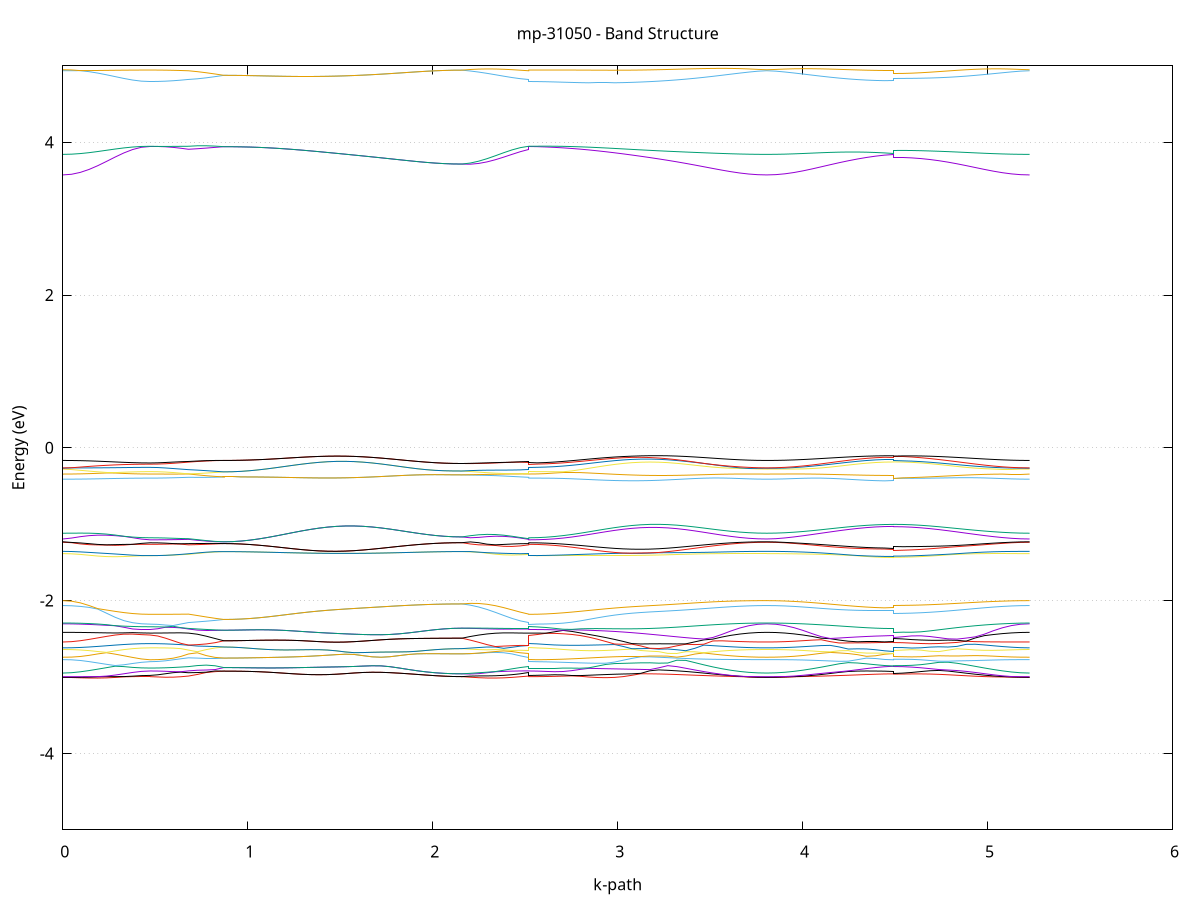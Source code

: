 set title 'mp-31050 - Band Structure'
set xlabel 'k-path'
set ylabel 'Energy (eV)'
set grid y
set yrange [-5:5]
set terminal png size 800,600
set output 'mp-31050_bands_gnuplot.png'
plot '-' using 1:2 with lines notitle, '-' using 1:2 with lines notitle, '-' using 1:2 with lines notitle, '-' using 1:2 with lines notitle, '-' using 1:2 with lines notitle, '-' using 1:2 with lines notitle, '-' using 1:2 with lines notitle, '-' using 1:2 with lines notitle, '-' using 1:2 with lines notitle, '-' using 1:2 with lines notitle, '-' using 1:2 with lines notitle, '-' using 1:2 with lines notitle, '-' using 1:2 with lines notitle, '-' using 1:2 with lines notitle, '-' using 1:2 with lines notitle, '-' using 1:2 with lines notitle, '-' using 1:2 with lines notitle, '-' using 1:2 with lines notitle, '-' using 1:2 with lines notitle, '-' using 1:2 with lines notitle, '-' using 1:2 with lines notitle, '-' using 1:2 with lines notitle, '-' using 1:2 with lines notitle, '-' using 1:2 with lines notitle, '-' using 1:2 with lines notitle, '-' using 1:2 with lines notitle, '-' using 1:2 with lines notitle, '-' using 1:2 with lines notitle, '-' using 1:2 with lines notitle, '-' using 1:2 with lines notitle, '-' using 1:2 with lines notitle, '-' using 1:2 with lines notitle, '-' using 1:2 with lines notitle, '-' using 1:2 with lines notitle, '-' using 1:2 with lines notitle, '-' using 1:2 with lines notitle, '-' using 1:2 with lines notitle, '-' using 1:2 with lines notitle, '-' using 1:2 with lines notitle, '-' using 1:2 with lines notitle, '-' using 1:2 with lines notitle, '-' using 1:2 with lines notitle, '-' using 1:2 with lines notitle, '-' using 1:2 with lines notitle, '-' using 1:2 with lines notitle, '-' using 1:2 with lines notitle, '-' using 1:2 with lines notitle, '-' using 1:2 with lines notitle, '-' using 1:2 with lines notitle, '-' using 1:2 with lines notitle, '-' using 1:2 with lines notitle, '-' using 1:2 with lines notitle, '-' using 1:2 with lines notitle, '-' using 1:2 with lines notitle, '-' using 1:2 with lines notitle, '-' using 1:2 with lines notitle, '-' using 1:2 with lines notitle, '-' using 1:2 with lines notitle, '-' using 1:2 with lines notitle, '-' using 1:2 with lines notitle, '-' using 1:2 with lines notitle, '-' using 1:2 with lines notitle, '-' using 1:2 with lines notitle, '-' using 1:2 with lines notitle, '-' using 1:2 with lines notitle, '-' using 1:2 with lines notitle, '-' using 1:2 with lines notitle, '-' using 1:2 with lines notitle, '-' using 1:2 with lines notitle, '-' using 1:2 with lines notitle, '-' using 1:2 with lines notitle, '-' using 1:2 with lines notitle, '-' using 1:2 with lines notitle, '-' using 1:2 with lines notitle, '-' using 1:2 with lines notitle, '-' using 1:2 with lines notitle, '-' using 1:2 with lines notitle, '-' using 1:2 with lines notitle, '-' using 1:2 with lines notitle, '-' using 1:2 with lines notitle, '-' using 1:2 with lines notitle, '-' using 1:2 with lines notitle, '-' using 1:2 with lines notitle, '-' using 1:2 with lines notitle, '-' using 1:2 with lines notitle, '-' using 1:2 with lines notitle, '-' using 1:2 with lines notitle, '-' using 1:2 with lines notitle, '-' using 1:2 with lines notitle, '-' using 1:2 with lines notitle, '-' using 1:2 with lines notitle, '-' using 1:2 with lines notitle, '-' using 1:2 with lines notitle, '-' using 1:2 with lines notitle, '-' using 1:2 with lines notitle, '-' using 1:2 with lines notitle, '-' using 1:2 with lines notitle, '-' using 1:2 with lines notitle, '-' using 1:2 with lines notitle, '-' using 1:2 with lines notitle, '-' using 1:2 with lines notitle, '-' using 1:2 with lines notitle, '-' using 1:2 with lines notitle, '-' using 1:2 with lines notitle, '-' using 1:2 with lines notitle, '-' using 1:2 with lines notitle, '-' using 1:2 with lines notitle, '-' using 1:2 with lines notitle, '-' using 1:2 with lines notitle, '-' using 1:2 with lines notitle, '-' using 1:2 with lines notitle, '-' using 1:2 with lines notitle, '-' using 1:2 with lines notitle, '-' using 1:2 with lines notitle, '-' using 1:2 with lines notitle, '-' using 1:2 with lines notitle, '-' using 1:2 with lines notitle, '-' using 1:2 with lines notitle, '-' using 1:2 with lines notitle, '-' using 1:2 with lines notitle, '-' using 1:2 with lines notitle, '-' using 1:2 with lines notitle, '-' using 1:2 with lines notitle, '-' using 1:2 with lines notitle, '-' using 1:2 with lines notitle, '-' using 1:2 with lines notitle, '-' using 1:2 with lines notitle, '-' using 1:2 with lines notitle
0.000000 -25.964399
0.047194 -25.964099
0.094389 -25.963399
0.141583 -25.962199
0.188778 -25.960699
0.235972 -25.959099
0.283167 -25.957399
0.330361 -25.955899
0.377556 -25.954699
0.424750 -25.953899
0.471945 -25.953599
0.471945 -25.953599
0.513481 -25.953599
0.555018 -25.953299
0.596554 -25.952899
0.638091 -25.952499
0.679627 -25.951899
0.679627 -25.951899
0.727496 -25.951199
0.775365 -25.950599
0.823234 -25.950199
0.871104 -25.949899
0.871104 -25.949899
0.917810 -25.949799
0.964516 -25.949599
1.011222 -25.949299
1.057929 -25.948899
1.104635 -25.948399
1.151341 -25.947799
1.198048 -25.947299
1.244754 -25.946799
1.291460 -25.946299
1.338167 -25.945999
1.384873 -25.945799
1.431579 -25.945799
1.478286 -25.945999
1.478286 -25.945999
1.526856 -25.946399
1.575426 -25.946899
1.623997 -25.947599
1.672567 -25.948499
1.721138 -25.949599
1.769708 -25.950599
1.818279 -25.951799
1.866849 -25.952899
1.915420 -25.953999
1.963990 -25.954899
2.012560 -25.955699
2.061131 -25.956299
2.109701 -25.956599
2.158272 -25.956699
2.158272 -25.956699
2.203406 -25.956599
2.248540 -25.956099
2.293675 -25.955299
2.338809 -25.954399
2.383943 -25.953499
2.429077 -25.952699
2.474212 -25.952099
2.519346 -25.951899
2.519346 -25.953599
2.565768 -25.953499
2.612190 -25.953299
2.658612 -25.952999
2.705034 -25.952499
2.751456 -25.951999
2.797878 -25.951399
2.844300 -25.950899
2.890722 -25.950499
2.937144 -25.950099
2.983566 -25.949899
3.029988 -25.949899
3.076410 -25.949999
3.076410 -25.949999
3.125083 -25.950399
3.173757 -25.950999
3.222431 -25.951899
3.271104 -25.952899
3.319778 -25.954099
3.368451 -25.955499
3.417125 -25.956899
3.465799 -25.958299
3.514472 -25.959699
3.563146 -25.960999
3.611819 -25.962199
3.660493 -25.963099
3.709167 -25.963799
3.757840 -25.964199
3.806514 -25.964399
3.806514 -25.964399
3.855477 -25.964199
3.904440 -25.963699
3.953403 -25.962999
4.002366 -25.961899
4.051328 -25.960699
4.100291 -25.959199
4.149254 -25.957699
4.198217 -25.956099
4.247180 -25.954699
4.296143 -25.953299
4.345106 -25.952199
4.394069 -25.951299
4.443032 -25.950699
4.491994 -25.950499
4.491994 -25.947899
4.541023 -25.948099
4.590052 -25.948799
4.639081 -25.949899
4.688110 -25.951199
4.737139 -25.952699
4.786168 -25.954199
4.835197 -25.955899
4.884226 -25.957599
4.933255 -25.959099
4.982283 -25.960599
5.031312 -25.961899
5.080341 -25.962999
5.129370 -25.963699
5.178399 -25.964199
5.227428 -25.964399
e
0.000000 -25.949099
0.047194 -25.948999
0.094389 -25.948799
0.141583 -25.948499
0.188778 -25.948099
0.235972 -25.947699
0.283167 -25.947199
0.330361 -25.946799
0.377556 -25.946499
0.424750 -25.946299
0.471945 -25.946299
0.471945 -25.946299
0.513481 -25.946399
0.555018 -25.946699
0.596554 -25.947299
0.638091 -25.948099
0.679627 -25.948999
0.679627 -25.948999
0.727496 -25.949299
0.775365 -25.949399
0.823234 -25.949699
0.871104 -25.949899
0.871104 -25.949899
0.917810 -25.949799
0.964516 -25.949599
1.011222 -25.949299
1.057929 -25.948899
1.104635 -25.948399
1.151341 -25.947799
1.198048 -25.947299
1.244754 -25.946799
1.291460 -25.946299
1.338167 -25.945999
1.384873 -25.945799
1.431579 -25.945799
1.478286 -25.945999
1.478286 -25.945999
1.526856 -25.946399
1.575426 -25.946899
1.623997 -25.947599
1.672567 -25.948499
1.721138 -25.949599
1.769708 -25.950599
1.818279 -25.951799
1.866849 -25.952899
1.915420 -25.953999
1.963990 -25.954899
2.012560 -25.955699
2.061131 -25.956299
2.109701 -25.956599
2.158272 -25.956699
2.158272 -25.956699
2.203406 -25.956499
2.248540 -25.955999
2.293675 -25.955299
2.338809 -25.954299
2.383943 -25.952999
2.429077 -25.951599
2.474212 -25.950299
2.519346 -25.948999
2.519346 -25.946299
2.565768 -25.946199
2.612190 -25.945999
2.658612 -25.945699
2.705034 -25.945299
2.751456 -25.944799
2.797878 -25.944199
2.844300 -25.943699
2.890722 -25.943099
2.937144 -25.942599
2.983566 -25.942199
3.029988 -25.941799
3.076410 -25.941599
3.076410 -25.941599
3.125083 -25.941499
3.173757 -25.941599
3.222431 -25.941799
3.271104 -25.942299
3.319778 -25.942899
3.368451 -25.943599
3.417125 -25.944399
3.465799 -25.945199
3.514472 -25.945999
3.563146 -25.946899
3.611819 -25.947599
3.660493 -25.948199
3.709167 -25.948699
3.757840 -25.948999
3.806514 -25.949099
3.806514 -25.949099
3.855477 -25.948999
3.904440 -25.948699
3.953403 -25.948199
4.002366 -25.947599
4.051328 -25.946899
4.100291 -25.946099
4.149254 -25.945299
4.198217 -25.944499
4.247180 -25.943799
4.296143 -25.943099
4.345106 -25.942599
4.394069 -25.942199
4.443032 -25.941899
4.491994 -25.941799
4.491994 -25.944499
4.541023 -25.944499
4.590052 -25.944499
4.639081 -25.944599
4.688110 -25.944799
4.737139 -25.945099
4.786168 -25.945499
4.835197 -25.945999
4.884226 -25.946599
4.933255 -25.947099
4.982283 -25.947599
5.031312 -25.948099
5.080341 -25.948499
5.129370 -25.948799
5.178399 -25.948999
5.227428 -25.949099
e
0.000000 -25.667799
0.047194 -25.668099
0.094389 -25.668999
0.141583 -25.670399
0.188778 -25.672099
0.235972 -25.673999
0.283167 -25.675899
0.330361 -25.677699
0.377556 -25.679199
0.424750 -25.680099
0.471945 -25.680399
0.471945 -25.680399
0.513481 -25.680299
0.555018 -25.679999
0.596554 -25.679499
0.638091 -25.678899
0.679627 -25.678099
0.679627 -25.678099
0.727496 -25.677599
0.775365 -25.676699
0.823234 -25.675699
0.871104 -25.674499
0.871104 -25.674499
0.917810 -25.674399
0.964516 -25.674099
1.011222 -25.673599
1.057929 -25.672799
1.104635 -25.671999
1.151341 -25.670999
1.198048 -25.669999
1.244754 -25.668899
1.291460 -25.667799
1.338167 -25.666799
1.384873 -25.665799
1.431579 -25.664999
1.478286 -25.664399
1.478286 -25.664399
1.526856 -25.663899
1.575426 -25.663499
1.623997 -25.663399
1.672567 -25.663399
1.721138 -25.663599
1.769708 -25.663899
1.818279 -25.664299
1.866849 -25.664699
1.915420 -25.665199
1.963990 -25.665599
2.012560 -25.665999
2.061131 -25.666299
2.109701 -25.666499
2.158272 -25.666499
2.158272 -25.666499
2.203406 -25.667599
2.248540 -25.668999
2.293675 -25.670599
2.338809 -25.672399
2.383943 -25.674199
2.429077 -25.675899
2.474212 -25.677199
2.519346 -25.678099
2.519346 -25.680399
2.565768 -25.680299
2.612190 -25.679899
2.658612 -25.679299
2.705034 -25.678399
2.751456 -25.677399
2.797878 -25.676299
2.844300 -25.674999
2.890722 -25.673699
2.937144 -25.672399
2.983566 -25.671099
3.029988 -25.669899
3.076410 -25.668799
3.076410 -25.668799
3.125083 -25.667799
3.173757 -25.666999
3.222431 -25.666399
3.271104 -25.665999
3.319778 -25.665699
3.368451 -25.665699
3.417125 -25.665799
3.465799 -25.665999
3.514472 -25.666299
3.563146 -25.666699
3.611819 -25.666999
3.660493 -25.667399
3.709167 -25.667599
3.757840 -25.667799
3.806514 -25.667799
3.806514 -25.667799
3.855477 -25.667799
3.904440 -25.667799
3.953403 -25.667699
4.002366 -25.667599
4.051328 -25.667499
4.100291 -25.667399
4.149254 -25.667199
4.198217 -25.667099
4.247180 -25.666899
4.296143 -25.666799
4.345106 -25.666699
4.394069 -25.666599
4.443032 -25.666499
4.491994 -25.666499
4.491994 -25.665899
4.541023 -25.665899
4.590052 -25.665899
4.639081 -25.665899
4.688110 -25.665999
4.737139 -25.666099
4.786168 -25.666199
4.835197 -25.666299
4.884226 -25.666499
4.933255 -25.666699
4.982283 -25.666999
5.031312 -25.667299
5.080341 -25.667499
5.129370 -25.667699
5.178399 -25.667799
5.227428 -25.667799
e
0.000000 -25.665199
0.047194 -25.665299
0.094389 -25.665599
0.141583 -25.665899
0.188778 -25.666399
0.235972 -25.666999
0.283167 -25.667499
0.330361 -25.667999
0.377556 -25.668399
0.424750 -25.668699
0.471945 -25.668799
0.471945 -25.668799
0.513481 -25.668799
0.555018 -25.668899
0.596554 -25.669199
0.638091 -25.669399
0.679627 -25.669799
0.679627 -25.669799
0.727496 -25.670899
0.775365 -25.671999
0.823234 -25.673299
0.871104 -25.674499
0.871104 -25.674499
0.917810 -25.674399
0.964516 -25.674099
1.011222 -25.673599
1.057929 -25.672799
1.104635 -25.671999
1.151341 -25.670999
1.198048 -25.669999
1.244754 -25.668899
1.291460 -25.667799
1.338167 -25.666799
1.384873 -25.665799
1.431579 -25.664999
1.478286 -25.664399
1.478286 -25.664399
1.526856 -25.663899
1.575426 -25.663499
1.623997 -25.663399
1.672567 -25.663399
1.721138 -25.663599
1.769708 -25.663899
1.818279 -25.664299
1.866849 -25.664699
1.915420 -25.665199
1.963990 -25.665599
2.012560 -25.665999
2.061131 -25.666299
2.109701 -25.666499
2.158272 -25.666499
2.158272 -25.666499
2.203406 -25.665899
2.248540 -25.665699
2.293675 -25.665999
2.338809 -25.666499
2.383943 -25.667199
2.429077 -25.668099
2.474212 -25.668999
2.519346 -25.669799
2.519346 -25.668799
2.565768 -25.668699
2.612190 -25.668399
2.658612 -25.667999
2.705034 -25.667399
2.751456 -25.666699
2.797878 -25.665899
2.844300 -25.664999
2.890722 -25.664099
2.937144 -25.663299
2.983566 -25.662499
3.029988 -25.661899
3.076410 -25.661299
3.076410 -25.661299
3.125083 -25.660899
3.173757 -25.660699
3.222431 -25.660599
3.271104 -25.660699
3.319778 -25.660999
3.368451 -25.661399
3.417125 -25.661999
3.465799 -25.662499
3.514472 -25.663099
3.563146 -25.663699
3.611819 -25.664199
3.660493 -25.664599
3.709167 -25.664999
3.757840 -25.665099
3.806514 -25.665199
3.806514 -25.665199
3.855477 -25.665199
3.904440 -25.664999
3.953403 -25.664799
4.002366 -25.664499
4.051328 -25.664099
4.100291 -25.663699
4.149254 -25.663299
4.198217 -25.662799
4.247180 -25.662399
4.296143 -25.662099
4.345106 -25.661799
4.394069 -25.661499
4.443032 -25.661399
4.491994 -25.661299
4.491994 -25.661999
4.541023 -25.662099
4.590052 -25.662199
4.639081 -25.662499
4.688110 -25.662799
4.737139 -25.663199
4.786168 -25.663499
4.835197 -25.663899
4.884226 -25.664299
4.933255 -25.664599
4.982283 -25.664799
5.031312 -25.664999
5.080341 -25.665099
5.129370 -25.665199
5.178399 -25.665199
5.227428 -25.665199
e
0.000000 -20.341699
0.047194 -20.341799
0.094389 -20.341999
0.141583 -20.342199
0.188778 -20.342399
0.235972 -20.342599
0.283167 -20.342799
0.330361 -20.342899
0.377556 -20.342899
0.424750 -20.342999
0.471945 -20.343099
0.471945 -20.343099
0.513481 -20.342999
0.555018 -20.342899
0.596554 -20.342799
0.638091 -20.342599
0.679627 -20.342299
0.679627 -20.342299
0.727496 -20.342299
0.775365 -20.342199
0.823234 -20.342199
0.871104 -20.342199
0.871104 -20.342199
0.917810 -20.342499
0.964516 -20.343399
1.011222 -20.344899
1.057929 -20.346899
1.104635 -20.349299
1.151341 -20.351899
1.198048 -20.354699
1.244754 -20.357399
1.291460 -20.359999
1.338167 -20.362199
1.384873 -20.364099
1.431579 -20.365399
1.478286 -20.366099
1.478286 -20.366099
1.526856 -20.366199
1.575426 -20.365599
1.623997 -20.364299
1.672567 -20.362399
1.721138 -20.359999
1.769708 -20.357299
1.818279 -20.354299
1.866849 -20.351299
1.915420 -20.348399
1.963990 -20.345799
2.012560 -20.343599
2.061131 -20.341899
2.109701 -20.340799
2.158272 -20.340399
2.158272 -20.340399
2.203406 -20.340599
2.248540 -20.340899
2.293675 -20.341199
2.338809 -20.341499
2.383943 -20.341699
2.429077 -20.341799
2.474212 -20.342099
2.519346 -20.342299
2.519346 -20.343099
2.565768 -20.343599
2.612190 -20.344999
2.658612 -20.347099
2.705034 -20.349699
2.751456 -20.352599
2.797878 -20.355699
2.844300 -20.358999
2.890722 -20.362099
2.937144 -20.364899
2.983566 -20.367399
3.029988 -20.369399
3.076410 -20.370799
3.076410 -20.370799
3.125083 -20.371599
3.173757 -20.371499
3.222431 -20.370699
3.271104 -20.369199
3.319778 -20.366999
3.368451 -20.364299
3.417125 -20.361099
3.465799 -20.357799
3.514472 -20.354299
3.563146 -20.350999
3.611819 -20.347999
3.660493 -20.345399
3.709167 -20.343499
3.757840 -20.342199
3.806514 -20.341699
3.806514 -20.341699
3.855477 -20.342099
3.904440 -20.343299
3.953403 -20.345099
4.002366 -20.347499
4.051328 -20.350299
4.100291 -20.353399
4.149254 -20.356699
4.198217 -20.359899
4.247180 -20.362999
4.296143 -20.365799
4.345106 -20.368199
4.394069 -20.369899
4.443032 -20.370999
4.491994 -20.371299
4.491994 -20.368499
4.541023 -20.368199
4.590052 -20.367399
4.639081 -20.366099
4.688110 -20.364399
4.737139 -20.362299
4.786168 -20.359799
4.835197 -20.357099
4.884226 -20.354399
4.933255 -20.351599
4.982283 -20.348999
5.031312 -20.346699
5.080341 -20.344699
5.129370 -20.343099
5.178399 -20.342099
5.227428 -20.341699
e
0.000000 -20.338599
0.047194 -20.338799
0.094389 -20.338999
0.141583 -20.339299
0.188778 -20.339699
0.235972 -20.340099
0.283167 -20.340399
0.330361 -20.340799
0.377556 -20.340999
0.424750 -20.341099
0.471945 -20.341199
0.471945 -20.341199
0.513481 -20.341199
0.555018 -20.341299
0.596554 -20.341399
0.638091 -20.341599
0.679627 -20.341799
0.679627 -20.341799
0.727496 -20.341899
0.775365 -20.341999
0.823234 -20.342099
0.871104 -20.342199
0.871104 -20.342199
0.917810 -20.342499
0.964516 -20.343399
1.011222 -20.344899
1.057929 -20.346899
1.104635 -20.349299
1.151341 -20.351899
1.198048 -20.354699
1.244754 -20.357399
1.291460 -20.359999
1.338167 -20.362199
1.384873 -20.364099
1.431579 -20.365399
1.478286 -20.366099
1.478286 -20.366099
1.526856 -20.366199
1.575426 -20.365599
1.623997 -20.364299
1.672567 -20.362399
1.721138 -20.359999
1.769708 -20.357299
1.818279 -20.354299
1.866849 -20.351299
1.915420 -20.348399
1.963990 -20.345799
2.012560 -20.343599
2.061131 -20.341899
2.109701 -20.340799
2.158272 -20.340399
2.158272 -20.340399
2.203406 -20.340399
2.248540 -20.340499
2.293675 -20.340699
2.338809 -20.340999
2.383943 -20.341399
2.429077 -20.341699
2.474212 -20.341799
2.519346 -20.341799
2.519346 -20.341199
2.565768 -20.341299
2.612190 -20.341599
2.658612 -20.342499
2.705034 -20.343899
2.751456 -20.345699
2.797878 -20.347799
2.844300 -20.349999
2.890722 -20.352399
2.937144 -20.354599
2.983566 -20.356599
3.029988 -20.358199
3.076410 -20.359399
3.076410 -20.359499
3.125083 -20.360199
3.173757 -20.360399
3.222431 -20.359899
3.271104 -20.358899
3.319778 -20.357199
3.368451 -20.355299
3.417125 -20.352899
3.465799 -20.350399
3.514472 -20.347799
3.563146 -20.345299
3.611819 -20.342999
3.660493 -20.341199
3.709167 -20.339799
3.757840 -20.338899
3.806514 -20.338599
3.806514 -20.338599
3.855477 -20.338899
3.904440 -20.339699
3.953403 -20.340999
4.002366 -20.342699
4.051328 -20.344799
4.100291 -20.347199
4.149254 -20.349699
4.198217 -20.352199
4.247180 -20.354599
4.296143 -20.356699
4.345106 -20.358499
4.394069 -20.359899
4.443032 -20.360699
4.491994 -20.360999
4.491994 -20.363999
4.541023 -20.363699
4.590052 -20.362799
4.639081 -20.361299
4.688110 -20.359399
4.737139 -20.357199
4.786168 -20.354599
4.835197 -20.351899
4.884226 -20.349299
4.933255 -20.346699
4.982283 -20.344399
5.031312 -20.342399
5.080341 -20.340799
5.129370 -20.339599
5.178399 -20.338899
5.227428 -20.338599
e
0.000000 -20.313999
0.047194 -20.313699
0.094389 -20.312799
0.141583 -20.311399
0.188778 -20.309699
0.235972 -20.307899
0.283167 -20.306199
0.330361 -20.304799
0.377556 -20.303799
0.424750 -20.303199
0.471945 -20.303099
0.471945 -20.303099
0.513481 -20.302799
0.555018 -20.301899
0.596554 -20.300499
0.638091 -20.298499
0.679627 -20.296199
0.679627 -20.296199
0.727496 -20.295199
0.775365 -20.294199
0.823234 -20.293199
0.871104 -20.292199
0.871104 -20.292199
0.917810 -20.292199
0.964516 -20.292399
1.011222 -20.292899
1.057929 -20.293499
1.104635 -20.294599
1.151341 -20.296199
1.198048 -20.298199
1.244754 -20.300499
1.291460 -20.302799
1.338167 -20.304899
1.384873 -20.306599
1.431579 -20.307999
1.478286 -20.308899
1.478286 -20.308899
1.526856 -20.309099
1.575426 -20.308799
1.623997 -20.307899
1.672567 -20.306499
1.721138 -20.304599
1.769708 -20.302399
1.818279 -20.299999
1.866849 -20.297699
1.915420 -20.295699
1.963990 -20.293999
2.012560 -20.292899
2.061131 -20.292199
2.109701 -20.291799
2.158272 -20.291699
2.158272 -20.291699
2.203406 -20.291899
2.248540 -20.291599
2.293675 -20.290999
2.338809 -20.290599
2.383943 -20.291099
2.429077 -20.292399
2.474212 -20.294299
2.519346 -20.296199
2.519346 -20.303099
2.565768 -20.302999
2.612190 -20.302699
2.658612 -20.302499
2.705034 -20.302199
2.751456 -20.302099
2.797878 -20.302499
2.844300 -20.303399
2.890722 -20.305099
2.937144 -20.307099
2.983566 -20.309099
3.029988 -20.310899
3.076410 -20.312299
3.076410 -20.312299
3.125083 -20.313299
3.173757 -20.313499
3.222431 -20.313099
3.271104 -20.311999
3.319778 -20.310399
3.368451 -20.308899
3.417125 -20.308699
3.465799 -20.309399
3.514472 -20.310299
3.563146 -20.311299
3.611819 -20.312199
3.660493 -20.312999
3.709167 -20.313599
3.757840 -20.313899
3.806514 -20.313999
3.806514 -20.313999
3.855477 -20.313899
3.904440 -20.313399
3.953403 -20.312699
4.002366 -20.311699
4.051328 -20.310499
4.100291 -20.309099
4.149254 -20.307499
4.198217 -20.305999
4.247180 -20.306199
4.296143 -20.308599
4.345106 -20.310599
4.394069 -20.312099
4.443032 -20.312999
4.491994 -20.313299
4.491994 -20.310499
4.541023 -20.310399
4.590052 -20.309799
4.639081 -20.308799
4.688110 -20.307499
4.737139 -20.305999
4.786168 -20.304699
4.835197 -20.304999
4.884226 -20.306199
4.933255 -20.307799
4.982283 -20.309399
5.031312 -20.310899
5.080341 -20.312199
5.129370 -20.313199
5.178399 -20.313799
5.227428 -20.313999
e
0.000000 -20.286599
0.047194 -20.286699
0.094389 -20.286699
0.141583 -20.286599
0.188778 -20.286499
0.235972 -20.286199
0.283167 -20.285699
0.330361 -20.285099
0.377556 -20.284399
0.424750 -20.283999
0.471945 -20.283999
0.471945 -20.283999
0.513481 -20.284099
0.555018 -20.284399
0.596554 -20.284899
0.638091 -20.285599
0.679627 -20.286799
0.679627 -20.286799
0.727496 -20.288299
0.775365 -20.289699
0.823234 -20.290999
0.871104 -20.292199
0.871104 -20.292199
0.917810 -20.292199
0.964516 -20.292399
1.011222 -20.292899
1.057929 -20.293499
1.104635 -20.294599
1.151341 -20.296199
1.198048 -20.298199
1.244754 -20.300499
1.291460 -20.302799
1.338167 -20.304899
1.384873 -20.306599
1.431579 -20.307999
1.478286 -20.308899
1.478286 -20.308899
1.526856 -20.309099
1.575426 -20.308799
1.623997 -20.307899
1.672567 -20.306499
1.721138 -20.304599
1.769708 -20.302399
1.818279 -20.299999
1.866849 -20.297699
1.915420 -20.295699
1.963990 -20.293999
2.012560 -20.292899
2.061131 -20.292199
2.109701 -20.291799
2.158272 -20.291699
2.158272 -20.291699
2.203406 -20.291099
2.248540 -20.289999
2.293675 -20.288699
2.338809 -20.287299
2.383943 -20.286799
2.429077 -20.286899
2.474212 -20.286899
2.519346 -20.286799
2.519346 -20.283999
2.565768 -20.284299
2.612190 -20.285199
2.658612 -20.286499
2.705034 -20.288099
2.751456 -20.289999
2.797878 -20.291999
2.844300 -20.294499
2.890722 -20.296899
2.937144 -20.299299
2.983566 -20.301499
3.029988 -20.303299
3.076410 -20.304899
3.076410 -20.304899
3.125083 -20.306099
3.173757 -20.306799
3.222431 -20.307099
3.271104 -20.307199
3.319778 -20.306999
3.368451 -20.306599
3.417125 -20.304599
3.465799 -20.301799
3.514472 -20.298699
3.563146 -20.295599
3.611819 -20.292799
3.660493 -20.290299
3.709167 -20.288399
3.757840 -20.287099
3.806514 -20.286599
3.806514 -20.286599
3.855477 -20.287099
3.904440 -20.288199
3.953403 -20.289899
4.002366 -20.292199
4.051328 -20.294799
4.100291 -20.297699
4.149254 -20.300599
4.198217 -20.303499
4.247180 -20.304599
4.296143 -20.303599
4.345106 -20.303299
4.394069 -20.303499
4.443032 -20.303799
4.491994 -20.303899
4.491994 -20.307199
4.541023 -20.306999
4.590052 -20.306299
4.639081 -20.305299
4.688110 -20.304199
4.737139 -20.303399
4.786168 -20.302599
4.835197 -20.300799
4.884226 -20.298499
4.933255 -20.295999
4.982283 -20.293599
5.031312 -20.291399
5.080341 -20.289499
5.129370 -20.287999
5.178399 -20.286999
5.227428 -20.286599
e
0.000000 -20.285099
0.047194 -20.284999
0.094389 -20.284599
0.141583 -20.283999
0.188778 -20.283399
0.235972 -20.282899
0.283167 -20.282799
0.330361 -20.283099
0.377556 -20.283499
0.424750 -20.283899
0.471945 -20.283799
0.471945 -20.283799
0.513481 -20.283799
0.555018 -20.283599
0.596554 -20.283499
0.638091 -20.283299
0.679627 -20.283099
0.679627 -20.283099
0.727496 -20.282399
0.775365 -20.281699
0.823234 -20.281099
0.871104 -20.280599
0.871104 -20.280599
0.917810 -20.280799
0.964516 -20.281499
1.011222 -20.282499
1.057929 -20.283599
1.104635 -20.284699
1.151341 -20.285599
1.198048 -20.286099
1.244754 -20.286399
1.291460 -20.286599
1.338167 -20.286599
1.384873 -20.286599
1.431579 -20.286499
1.478286 -20.286499
1.478286 -20.286499
1.526856 -20.286499
1.575426 -20.286399
1.623997 -20.286399
1.672567 -20.286499
1.721138 -20.286499
1.769708 -20.286399
1.818279 -20.286399
1.866849 -20.286199
1.915420 -20.285899
1.963990 -20.285399
2.012560 -20.284699
2.061131 -20.283999
2.109701 -20.283499
2.158272 -20.283299
2.158272 -20.283299
2.203406 -20.283499
2.248540 -20.284099
2.293675 -20.284899
2.338809 -20.285499
2.383943 -20.285399
2.429077 -20.284599
2.474212 -20.283799
2.519346 -20.283099
2.519346 -20.283799
2.565768 -20.283999
2.612190 -20.284699
2.658612 -20.285899
2.705034 -20.287499
2.751456 -20.289299
2.797878 -20.290899
2.844300 -20.291699
2.890722 -20.291899
2.937144 -20.291599
2.983566 -20.291299
3.029988 -20.291099
3.076410 -20.291399
3.076410 -20.291399
3.125083 -20.292099
3.173757 -20.292999
3.222431 -20.294099
3.271104 -20.294999
3.319778 -20.295499
3.368451 -20.295399
3.417125 -20.294599
3.465799 -20.293299
3.514472 -20.291699
3.563146 -20.289999
3.611819 -20.288299
3.660493 -20.286899
3.709167 -20.285899
3.757840 -20.285299
3.806514 -20.285099
3.806514 -20.285099
3.855477 -20.285299
3.904440 -20.285699
3.953403 -20.286599
4.002366 -20.287799
4.051328 -20.289199
4.100291 -20.290799
4.149254 -20.292499
4.198217 -20.294099
4.247180 -20.295399
4.296143 -20.296099
4.345106 -20.295899
4.394069 -20.295099
4.443032 -20.294299
4.491994 -20.293999
4.491994 -20.291499
4.541023 -20.291699
4.590052 -20.292399
4.639081 -20.293199
4.688110 -20.294099
4.737139 -20.294699
4.786168 -20.294399
4.835197 -20.293499
4.884226 -20.292099
4.933255 -20.290499
4.982283 -20.288999
5.031312 -20.287599
5.080341 -20.286499
5.129370 -20.285699
5.178399 -20.285299
5.227428 -20.285099
e
0.000000 -20.264499
0.047194 -20.264899
0.094389 -20.265899
0.141583 -20.267299
0.188778 -20.268999
0.235972 -20.270599
0.283167 -20.271799
0.330361 -20.272499
0.377556 -20.272799
0.424750 -20.272899
0.471945 -20.272899
0.471945 -20.272899
0.513481 -20.273199
0.555018 -20.273899
0.596554 -20.275199
0.638091 -20.276699
0.679627 -20.278399
0.679627 -20.278399
0.727496 -20.278999
0.775365 -20.279499
0.823234 -20.279999
0.871104 -20.280599
0.871104 -20.280599
0.917810 -20.280799
0.964516 -20.281499
1.011222 -20.282499
1.057929 -20.283599
1.104635 -20.284699
1.151341 -20.285599
1.198048 -20.286099
1.244754 -20.286399
1.291460 -20.286599
1.338167 -20.286599
1.384873 -20.286599
1.431579 -20.286499
1.478286 -20.286499
1.478286 -20.286499
1.526856 -20.286499
1.575426 -20.286399
1.623997 -20.286399
1.672567 -20.286499
1.721138 -20.286499
1.769708 -20.286399
1.818279 -20.286399
1.866849 -20.286199
1.915420 -20.285899
1.963990 -20.285399
2.012560 -20.284699
2.061131 -20.283999
2.109701 -20.283499
2.158272 -20.283299
2.158272 -20.283299
2.203406 -20.283399
2.248540 -20.283699
2.293675 -20.284099
2.338809 -20.284199
2.383943 -20.283399
2.429077 -20.281799
2.474212 -20.279999
2.519346 -20.278399
2.519346 -20.272899
2.565768 -20.272999
2.612190 -20.273299
2.658612 -20.273799
2.705034 -20.274499
2.751456 -20.275299
2.797878 -20.276099
2.844300 -20.276999
2.890722 -20.277899
2.937144 -20.278699
2.983566 -20.279299
3.029988 -20.279399
3.076410 -20.279099
3.076410 -20.279099
3.125083 -20.278299
3.173757 -20.277199
3.222431 -20.275799
3.271104 -20.274199
3.319778 -20.272699
3.368451 -20.271299
3.417125 -20.269899
3.465799 -20.268599
3.514472 -20.267499
3.563146 -20.266599
3.611819 -20.265799
3.660493 -20.265199
3.709167 -20.264799
3.757840 -20.264599
3.806514 -20.264499
3.806514 -20.264499
3.855477 -20.264599
3.904440 -20.264899
3.953403 -20.265499
4.002366 -20.266299
4.051328 -20.267399
4.100291 -20.268599
4.149254 -20.270099
4.198217 -20.271599
4.247180 -20.273299
4.296143 -20.275099
4.345106 -20.276699
4.394069 -20.278199
4.443032 -20.279199
4.491994 -20.279599
4.491994 -20.281299
4.541023 -20.280999
4.590052 -20.280399
4.639081 -20.279399
4.688110 -20.278099
4.737139 -20.276599
4.786168 -20.274999
4.835197 -20.273299
4.884226 -20.271599
4.933255 -20.269999
4.982283 -20.268399
5.031312 -20.267099
5.080341 -20.265999
5.129370 -20.265199
5.178399 -20.264699
5.227428 -20.264499
e
0.000000 -20.213699
0.047194 -20.213999
0.094389 -20.214799
0.141583 -20.215999
0.188778 -20.217599
0.235972 -20.219499
0.283167 -20.221499
0.330361 -20.223399
0.377556 -20.224999
0.424750 -20.226099
0.471945 -20.226499
0.471945 -20.226499
0.513481 -20.226299
0.555018 -20.225499
0.596554 -20.224299
0.638091 -20.222799
0.679627 -20.220899
0.679627 -20.220899
0.727496 -20.218399
0.775365 -20.215399
0.823234 -20.212199
0.871104 -20.208899
0.871104 -20.208899
0.917810 -20.208899
0.964516 -20.208799
1.011222 -20.208699
1.057929 -20.208499
1.104635 -20.208299
1.151341 -20.208099
1.198048 -20.207899
1.244754 -20.207699
1.291460 -20.207499
1.338167 -20.207299
1.384873 -20.207199
1.431579 -20.207099
1.478286 -20.206999
1.478286 -20.206999
1.526856 -20.206999
1.575426 -20.206999
1.623997 -20.207099
1.672567 -20.207199
1.721138 -20.207399
1.769708 -20.207499
1.818279 -20.207699
1.866849 -20.207899
1.915420 -20.207999
1.963990 -20.208199
2.012560 -20.208299
2.061131 -20.208399
2.109701 -20.208499
2.158272 -20.208399
2.158272 -20.208399
2.203406 -20.210599
2.248540 -20.212799
2.293675 -20.214899
2.338809 -20.216699
2.383943 -20.218299
2.429077 -20.219599
2.474212 -20.220399
2.519346 -20.220899
2.519346 -20.226499
2.565768 -20.226399
2.612190 -20.226099
2.658612 -20.225599
2.705034 -20.224999
2.751456 -20.224099
2.797878 -20.223199
2.844300 -20.222199
2.890722 -20.220999
2.937144 -20.219899
2.983566 -20.218599
3.029988 -20.217399
3.076410 -20.216199
3.076410 -20.216199
3.125083 -20.214899
3.173757 -20.213799
3.222431 -20.212699
3.271104 -20.211799
3.319778 -20.211099
3.368451 -20.210799
3.417125 -20.210799
3.465799 -20.211099
3.514472 -20.211599
3.563146 -20.212099
3.611819 -20.212699
3.660493 -20.213099
3.709167 -20.213499
3.757840 -20.213699
3.806514 -20.213699
3.806514 -20.213699
3.855477 -20.213699
3.904440 -20.213599
3.953403 -20.213499
4.002366 -20.213299
4.051328 -20.212999
4.100291 -20.212699
4.149254 -20.212399
4.198217 -20.211999
4.247180 -20.211699
4.296143 -20.211299
4.345106 -20.210999
4.394069 -20.210799
4.443032 -20.210599
4.491994 -20.210499
4.491994 -20.212999
4.541023 -20.212899
4.590052 -20.212599
4.639081 -20.212099
4.688110 -20.211499
4.737139 -20.210799
4.786168 -20.210099
4.835197 -20.209599
4.884226 -20.209699
4.933255 -20.210299
4.982283 -20.211199
5.031312 -20.212099
5.080341 -20.212799
5.129370 -20.213299
5.178399 -20.213599
5.227428 -20.213699
e
0.000000 -20.203299
0.047194 -20.202999
0.094389 -20.202199
0.141583 -20.200899
0.188778 -20.199399
0.235972 -20.197899
0.283167 -20.196399
0.330361 -20.195099
0.377556 -20.194099
0.424750 -20.193499
0.471945 -20.193299
0.471945 -20.193299
0.513481 -20.193599
0.555018 -20.194099
0.596554 -20.195099
0.638091 -20.196399
0.679627 -20.197999
0.679627 -20.197999
0.727496 -20.200199
0.775365 -20.202699
0.823234 -20.205699
0.871104 -20.208899
0.871104 -20.208899
0.917810 -20.208899
0.964516 -20.208799
1.011222 -20.208699
1.057929 -20.208499
1.104635 -20.208299
1.151341 -20.208099
1.198048 -20.207899
1.244754 -20.207699
1.291460 -20.207499
1.338167 -20.207299
1.384873 -20.207199
1.431579 -20.207099
1.478286 -20.206999
1.478286 -20.206999
1.526856 -20.206999
1.575426 -20.206999
1.623997 -20.207099
1.672567 -20.207199
1.721138 -20.207399
1.769708 -20.207499
1.818279 -20.207699
1.866849 -20.207899
1.915420 -20.207999
1.963990 -20.208199
2.012560 -20.208299
2.061131 -20.208399
2.109701 -20.208499
2.158272 -20.208399
2.158272 -20.208399
2.203406 -20.206399
2.248540 -20.204399
2.293675 -20.202699
2.338809 -20.201099
2.383943 -20.199899
2.429077 -20.198999
2.474212 -20.198399
2.519346 -20.197999
2.519346 -20.193299
2.565768 -20.193399
2.612190 -20.193499
2.658612 -20.193799
2.705034 -20.194099
2.751456 -20.194399
2.797878 -20.194899
2.844300 -20.195499
2.890722 -20.196099
2.937144 -20.196799
2.983566 -20.197599
3.029988 -20.198499
3.076410 -20.199399
3.076410 -20.199399
3.125083 -20.200499
3.173757 -20.201499
3.222431 -20.202399
3.271104 -20.203399
3.319778 -20.204099
3.368451 -20.204699
3.417125 -20.204899
3.465799 -20.204799
3.514472 -20.204499
3.563146 -20.204199
3.611819 -20.203899
3.660493 -20.203699
3.709167 -20.203499
3.757840 -20.203399
3.806514 -20.203299
3.806514 -20.203299
3.855477 -20.203299
3.904440 -20.203299
3.953403 -20.203299
4.002366 -20.203299
4.051328 -20.203299
4.100291 -20.203299
4.149254 -20.203299
4.198217 -20.203399
4.247180 -20.203499
4.296143 -20.203599
4.345106 -20.203699
4.394069 -20.203699
4.443032 -20.203799
4.491994 -20.203799
4.491994 -20.201799
4.541023 -20.201799
4.590052 -20.202199
4.639081 -20.202799
4.688110 -20.203599
4.737139 -20.204499
4.786168 -20.205499
4.835197 -20.206199
4.884226 -20.206299
4.933255 -20.205899
4.982283 -20.205299
5.031312 -20.204699
5.080341 -20.204099
5.129370 -20.203699
5.178399 -20.203399
5.227428 -20.203299
e
0.000000 -18.450899
0.047194 -18.450899
0.094389 -18.450599
0.141583 -18.450099
0.188778 -18.449599
0.235972 -18.448899
0.283167 -18.448299
0.330361 -18.447699
0.377556 -18.447299
0.424750 -18.447099
0.471945 -18.446999
0.471945 -18.446999
0.513481 -18.446999
0.555018 -18.446899
0.596554 -18.446799
0.638091 -18.446699
0.679627 -18.446499
0.679627 -18.446499
0.727496 -18.445699
0.775365 -18.444899
0.823234 -18.443999
0.871104 -18.443199
0.871104 -18.443199
0.917810 -18.443299
0.964516 -18.443399
1.011222 -18.443699
1.057929 -18.444099
1.104635 -18.444499
1.151341 -18.444999
1.198048 -18.445599
1.244754 -18.446199
1.291460 -18.446799
1.338167 -18.447399
1.384873 -18.447999
1.431579 -18.448599
1.478286 -18.449099
1.478286 -18.449099
1.526856 -18.449499
1.575426 -18.449899
1.623997 -18.450199
1.672567 -18.450499
1.721138 -18.450699
1.769708 -18.450699
1.818279 -18.450799
1.866849 -18.450799
1.915420 -18.450799
1.963990 -18.450699
2.012560 -18.450699
2.061131 -18.450599
2.109701 -18.450599
2.158272 -18.450499
2.158272 -18.450499
2.203406 -18.450899
2.248540 -18.450899
2.293675 -18.450599
2.338809 -18.449899
2.383943 -18.448999
2.429077 -18.448099
2.474212 -18.447199
2.519346 -18.446499
2.519346 -18.446999
2.565768 -18.446999
2.612190 -18.447199
2.658612 -18.447499
2.705034 -18.447799
2.751456 -18.448299
2.797878 -18.448799
2.844300 -18.449299
2.890722 -18.449899
2.937144 -18.450499
2.983566 -18.450999
3.029988 -18.451499
3.076410 -18.451999
3.076410 -18.451999
3.125083 -18.452399
3.173757 -18.452699
3.222431 -18.452999
3.271104 -18.453099
3.319778 -18.453199
3.368451 -18.453199
3.417125 -18.452999
3.465799 -18.452799
3.514472 -18.452599
3.563146 -18.452299
3.611819 -18.451899
3.660493 -18.451599
3.709167 -18.451299
3.757840 -18.450999
3.806514 -18.450899
3.806514 -18.450899
3.855477 -18.450999
3.904440 -18.451199
3.953403 -18.451399
4.002366 -18.451599
4.051328 -18.451799
4.100291 -18.451899
4.149254 -18.452099
4.198217 -18.452099
4.247180 -18.452199
4.296143 -18.452299
4.345106 -18.452299
4.394069 -18.452399
4.443032 -18.452399
4.491994 -18.452299
4.491994 -18.450699
4.541023 -18.450699
4.590052 -18.450799
4.639081 -18.450899
4.688110 -18.450999
4.737139 -18.451199
4.786168 -18.451299
4.835197 -18.451399
4.884226 -18.451399
4.933255 -18.451499
4.982283 -18.451399
5.031312 -18.451399
5.080341 -18.451299
5.129370 -18.451099
5.178399 -18.450999
5.227428 -18.450899
e
0.000000 -18.449999
0.047194 -18.449699
0.094389 -18.448999
0.141583 -18.447799
0.188778 -18.446399
0.235972 -18.444699
0.283167 -18.443099
0.330361 -18.441699
0.377556 -18.440499
0.424750 -18.439799
0.471945 -18.439499
0.471945 -18.439499
0.513481 -18.439599
0.555018 -18.439799
0.596554 -18.440099
0.638091 -18.440499
0.679627 -18.441099
0.679627 -18.441099
0.727496 -18.441399
0.775365 -18.441799
0.823234 -18.442399
0.871104 -18.443199
0.871104 -18.443199
0.917810 -18.443299
0.964516 -18.443399
1.011222 -18.443699
1.057929 -18.444099
1.104635 -18.444499
1.151341 -18.444999
1.198048 -18.445599
1.244754 -18.446199
1.291460 -18.446799
1.338167 -18.447399
1.384873 -18.447999
1.431579 -18.448599
1.478286 -18.449099
1.478286 -18.449099
1.526856 -18.449499
1.575426 -18.449899
1.623997 -18.450199
1.672567 -18.450499
1.721138 -18.450699
1.769708 -18.450699
1.818279 -18.450799
1.866849 -18.450799
1.915420 -18.450799
1.963990 -18.450699
2.012560 -18.450699
2.061131 -18.450599
2.109701 -18.450599
2.158272 -18.450499
2.158272 -18.450499
2.203406 -18.449799
2.248540 -18.448799
2.293675 -18.447499
2.338809 -18.445999
2.383943 -18.444499
2.429077 -18.443099
2.474212 -18.441899
2.519346 -18.441099
2.519346 -18.439499
2.565768 -18.439599
2.612190 -18.439699
2.658612 -18.439999
2.705034 -18.440299
2.751456 -18.440799
2.797878 -18.441199
2.844300 -18.441799
2.890722 -18.442399
2.937144 -18.443099
2.983566 -18.443699
3.029988 -18.444299
3.076410 -18.444999
3.076410 -18.444999
3.125083 -18.445599
3.173757 -18.446199
3.222431 -18.446699
3.271104 -18.447199
3.319778 -18.447599
3.368451 -18.447999
3.417125 -18.448399
3.465799 -18.448599
3.514472 -18.448799
3.563146 -18.449099
3.611819 -18.449299
3.660493 -18.449499
3.709167 -18.449799
3.757840 -18.449899
3.806514 -18.449999
3.806514 -18.449999
3.855477 -18.449899
3.904440 -18.449699
3.953403 -18.449299
4.002366 -18.448999
4.051328 -18.448599
4.100291 -18.448299
4.149254 -18.447899
4.198217 -18.447499
4.247180 -18.447199
4.296143 -18.446899
4.345106 -18.446599
4.394069 -18.446499
4.443032 -18.446299
4.491994 -18.446299
4.491994 -18.448099
4.541023 -18.448099
4.590052 -18.448099
4.639081 -18.448099
4.688110 -18.448199
4.737139 -18.448199
4.786168 -18.448299
4.835197 -18.448499
4.884226 -18.448599
4.933255 -18.448799
4.982283 -18.449099
5.031312 -18.449299
5.080341 -18.449499
5.129370 -18.449699
5.178399 -18.449899
5.227428 -18.449999
e
0.000000 -11.251199
0.047194 -11.252199
0.094389 -11.255099
0.141583 -11.262799
0.188778 -11.279099
0.235972 -11.296899
0.283167 -11.314399
0.330361 -11.329799
0.377556 -11.341899
0.424750 -11.349599
0.471945 -11.352199
0.471945 -11.352199
0.513481 -11.351699
0.555018 -11.350199
0.596554 -11.347699
0.638091 -11.344299
0.679627 -11.340099
0.679627 -11.340099
0.727496 -11.338199
0.775365 -11.334399
0.823234 -11.329099
0.871104 -11.322499
0.871104 -11.322499
0.917810 -11.321999
0.964516 -11.320499
1.011222 -11.318199
1.057929 -11.314899
1.104635 -11.310899
1.151341 -11.306199
1.198048 -11.301099
1.244754 -11.295599
1.291460 -11.289799
1.338167 -11.284099
1.384873 -11.278399
1.431579 -11.272899
1.478286 -11.267799
1.478286 -11.267799
1.526856 -11.262999
1.575426 -11.258699
1.623997 -11.254999
1.672567 -11.251999
1.721138 -11.249599
1.769708 -11.247699
1.818279 -11.246399
1.866849 -11.245499
1.915420 -11.244999
1.963990 -11.244699
2.012560 -11.244499
2.061131 -11.244499
2.109701 -11.244499
2.158272 -11.244499
2.158272 -11.244499
2.203406 -11.252199
2.248540 -11.263499
2.293675 -11.277299
2.338809 -11.292499
2.383943 -11.307699
2.429077 -11.321399
2.474212 -11.332599
2.519346 -11.340099
2.519346 -11.352199
2.565768 -11.351599
2.612190 -11.349799
2.658612 -11.346899
2.705034 -11.342899
2.751456 -11.337999
2.797878 -11.332299
2.844300 -11.325899
2.890722 -11.319199
2.937144 -11.312199
2.983566 -11.305199
3.029988 -11.298199
3.076410 -11.291599
3.076410 -11.291599
3.125083 -11.285199
3.173757 -11.279299
3.222431 -11.274099
3.271104 -11.269599
3.319778 -11.265799
3.368451 -11.262699
3.417125 -11.260099
3.465799 -11.257999
3.514472 -11.256199
3.563146 -11.254799
3.611819 -11.253599
3.660493 -11.252699
3.709167 -11.251899
3.757840 -11.251399
3.806514 -11.251199
3.806514 -11.251199
3.855477 -11.251499
3.904440 -11.252299
3.953403 -11.253699
4.002366 -11.255499
4.051328 -11.257499
4.100291 -11.259799
4.149254 -11.262099
4.198217 -11.264399
4.247180 -11.266499
4.296143 -11.268399
4.345106 -11.269899
4.394069 -11.271099
4.443032 -11.271799
4.491994 -11.271999
4.491994 -11.278699
4.541023 -11.278499
4.590052 -11.277699
4.639081 -11.276499
4.688110 -11.274899
4.737139 -11.272799
4.786168 -11.270499
4.835197 -11.267899
4.884226 -11.265099
4.933255 -11.262299
4.982283 -11.259499
5.031312 -11.256899
5.080341 -11.254599
5.129370 -11.252799
5.178399 -11.251599
5.227428 -11.251199
e
0.000000 -11.237999
0.047194 -11.240999
0.094389 -11.249599
0.141583 -11.259699
0.188778 -11.265399
0.235972 -11.271699
0.283167 -11.277899
0.330361 -11.283499
0.377556 -11.287999
0.424750 -11.290899
0.471945 -11.291899
0.471945 -11.291899
0.513481 -11.291899
0.555018 -11.292099
0.596554 -11.292299
0.638091 -11.292699
0.679627 -11.293099
0.679627 -11.293099
0.727496 -11.299999
0.775365 -11.307499
0.823234 -11.315099
0.871104 -11.322499
0.871104 -11.322499
0.917810 -11.321999
0.964516 -11.320499
1.011222 -11.318199
1.057929 -11.314899
1.104635 -11.310899
1.151341 -11.306199
1.198048 -11.301099
1.244754 -11.295599
1.291460 -11.289799
1.338167 -11.284099
1.384873 -11.278399
1.431579 -11.272899
1.478286 -11.267799
1.478286 -11.267799
1.526856 -11.262999
1.575426 -11.258699
1.623997 -11.254999
1.672567 -11.251999
1.721138 -11.249599
1.769708 -11.247699
1.818279 -11.246399
1.866849 -11.245499
1.915420 -11.244999
1.963990 -11.244699
2.012560 -11.244499
2.061131 -11.244499
2.109701 -11.244499
2.158272 -11.244499
2.158272 -11.244499
2.203406 -11.240999
2.248540 -11.241799
2.293675 -11.246399
2.338809 -11.254199
2.383943 -11.263899
2.429077 -11.274499
2.474212 -11.284499
2.519346 -11.293099
2.519346 -11.291899
2.565768 -11.291499
2.612190 -11.290399
2.658612 -11.288599
2.705034 -11.286199
2.751456 -11.283199
2.797878 -11.279699
2.844300 -11.275899
2.890722 -11.271699
2.937144 -11.267399
2.983566 -11.262999
3.029988 -11.258699
3.076410 -11.254499
3.076410 -11.254499
3.125083 -11.250299
3.173757 -11.246499
3.222431 -11.243199
3.271104 -11.240299
3.319778 -11.238099
3.368451 -11.236399
3.417125 -11.235399
3.465799 -11.234899
3.514472 -11.234799
3.563146 -11.235199
3.611819 -11.235799
3.660493 -11.236599
3.709167 -11.237299
3.757840 -11.237899
3.806514 -11.237999
3.806514 -11.237999
3.855477 -11.238299
3.904440 -11.238899
3.953403 -11.239799
4.002366 -11.241199
4.051328 -11.242799
4.100291 -11.244699
4.149254 -11.246699
4.198217 -11.248699
4.247180 -11.250699
4.296143 -11.252499
4.345106 -11.253999
4.394069 -11.255199
4.443032 -11.255899
4.491994 -11.256099
4.491994 -11.249399
4.541023 -11.249199
4.590052 -11.248699
4.639081 -11.247899
4.688110 -11.246799
4.737139 -11.245499
4.786168 -11.244199
4.835197 -11.242799
4.884226 -11.241499
4.933255 -11.240399
4.982283 -11.239399
5.031312 -11.238799
5.080341 -11.238299
5.129370 -11.238099
5.178399 -11.238099
5.227428 -11.237999
e
0.000000 -9.371799
0.047194 -9.369099
0.094389 -9.361099
0.141583 -9.348899
0.188778 -9.333999
0.235972 -9.317899
0.283167 -9.302199
0.330361 -9.288399
0.377556 -9.277799
0.424750 -9.271099
0.471945 -9.268799
0.471945 -9.268799
0.513481 -9.267099
0.555018 -9.262199
0.596554 -9.254299
0.638091 -9.243699
0.679627 -9.230599
0.679627 -9.230599
0.727496 -9.218699
0.775365 -9.207499
0.823234 -9.197199
0.871104 -9.187699
0.871104 -9.187699
0.917810 -9.186399
0.964516 -9.182699
1.011222 -9.176799
1.057929 -9.168999
1.104635 -9.159799
1.151341 -9.149599
1.198048 -9.139199
1.244754 -9.129099
1.291460 -9.119999
1.338167 -9.112499
1.384873 -9.107099
1.431579 -9.104199
1.478286 -9.103999
1.478286 -9.103999
1.526856 -9.106999
1.575426 -9.112999
1.623997 -9.121999
1.672567 -9.133499
1.721138 -9.146899
1.769708 -9.161699
1.818279 -9.177199
1.866849 -9.192599
1.915420 -9.207099
1.963990 -9.220099
2.012560 -9.230899
2.061131 -9.238999
2.109701 -9.243999
2.158272 -9.245699
2.158272 -9.245699
2.203406 -9.245599
2.248540 -9.242999
2.293675 -9.238899
2.338809 -9.234199
2.383943 -9.230199
2.429077 -9.227799
2.474212 -9.227799
2.519346 -9.230599
2.519346 -9.268799
2.565768 -9.266999
2.612190 -9.261899
2.658612 -9.253599
2.705034 -9.242399
2.751456 -9.228699
2.797878 -9.212999
2.844300 -9.195899
2.890722 -9.177999
2.937144 -9.159799
2.983566 -9.142199
3.029988 -9.125699
3.076410 -9.111199
3.076410 -9.111199
3.125083 -9.109499
3.173757 -9.125099
3.222431 -9.144399
3.271104 -9.166599
3.319778 -9.190899
3.368451 -9.216499
3.417125 -9.242699
3.465799 -9.268399
3.514472 -9.292899
3.563146 -9.315199
3.611819 -9.334599
3.660493 -9.350499
3.709167 -9.362199
3.757840 -9.369399
3.806514 -9.371799
3.806514 -9.371799
3.855477 -9.369299
3.904440 -9.361899
3.953403 -9.349699
4.002366 -9.333299
4.051328 -9.313299
4.100291 -9.290399
4.149254 -9.265399
4.198217 -9.239199
4.247180 -9.212699
4.296143 -9.186899
4.345106 -9.162499
4.394069 -9.140299
4.443032 -9.121099
4.491994 -9.108799
4.491994 -9.122299
4.541023 -9.125299
4.590052 -9.133899
4.639081 -9.147699
4.688110 -9.165899
4.737139 -9.187599
4.786168 -9.211899
4.835197 -9.237599
4.884226 -9.263599
4.933255 -9.288699
4.982283 -9.311999
5.031312 -9.332399
5.080341 -9.349099
5.129370 -9.361599
5.178399 -9.369299
5.227428 -9.371799
e
0.000000 -9.110699
0.047194 -9.110599
0.094389 -9.110199
0.141583 -9.109499
0.188778 -9.108699
0.235972 -9.107899
0.283167 -9.106999
0.330361 -9.106199
0.377556 -9.105599
0.424750 -9.105299
0.471945 -9.105199
0.471945 -9.105199
0.513481 -9.107299
0.555018 -9.113399
0.596554 -9.123399
0.638091 -9.136899
0.679627 -9.153199
0.679627 -9.153199
0.727496 -9.161699
0.775365 -9.170099
0.823234 -9.178699
0.871104 -9.187699
0.871104 -9.187699
0.917810 -9.186399
0.964516 -9.182699
1.011222 -9.176799
1.057929 -9.168999
1.104635 -9.159799
1.151341 -9.149599
1.198048 -9.139199
1.244754 -9.129099
1.291460 -9.119999
1.338167 -9.112499
1.384873 -9.107099
1.431579 -9.104199
1.478286 -9.103999
1.478286 -9.103999
1.526856 -9.106999
1.575426 -9.112999
1.623997 -9.121999
1.672567 -9.133499
1.721138 -9.146899
1.769708 -9.161699
1.818279 -9.177199
1.866849 -9.192599
1.915420 -9.207099
1.963990 -9.220099
2.012560 -9.230899
2.061131 -9.238999
2.109701 -9.243999
2.158272 -9.245699
2.158272 -9.245699
2.203406 -9.242599
2.248540 -9.235999
2.293675 -9.226299
2.338809 -9.213699
2.383943 -9.199199
2.429077 -9.183699
2.474212 -9.167999
2.519346 -9.153199
2.519346 -9.105199
2.565768 -9.104399
2.612190 -9.102099
2.658612 -9.098699
2.705034 -9.094399
2.751456 -9.089799
2.797878 -9.085299
2.844300 -9.081599
2.890722 -9.079499
2.937144 -9.079299
2.983566 -9.081699
3.029988 -9.086999
3.076410 -9.095099
3.076410 -9.095099
3.125083 -9.095999
3.173757 -9.085799
3.222431 -9.077999
3.271104 -9.073099
3.319778 -9.071099
3.368451 -9.071699
3.417125 -9.074599
3.465799 -9.079199
3.514472 -9.084999
3.563146 -9.091299
3.611819 -9.097399
3.660493 -9.102799
3.709167 -9.107099
3.757840 -9.109799
3.806514 -9.110699
3.806514 -9.110699
3.855477 -9.109899
3.904440 -9.107399
3.953403 -9.103499
4.002366 -9.098499
4.051328 -9.092799
4.100291 -9.086899
4.149254 -9.081399
4.198217 -9.076999
4.247180 -9.074399
4.296143 -9.073999
4.345106 -9.076399
4.394069 -9.081899
4.443032 -9.090699
4.491994 -9.099599
4.491994 -9.089799
4.541023 -9.089899
4.590052 -9.090299
4.639081 -9.090999
4.688110 -9.092099
4.737139 -9.093699
4.786168 -9.095499
4.835197 -9.097599
4.884226 -9.099799
4.933255 -9.102099
4.982283 -9.104399
5.031312 -9.106499
5.080341 -9.108199
5.129370 -9.109599
5.178399 -9.110399
5.227428 -9.110699
e
0.000000 -8.112199
0.047194 -8.111299
0.094389 -8.108599
0.141583 -8.104399
0.188778 -8.098799
0.235972 -8.092599
0.283167 -8.086199
0.330361 -8.080199
0.377556 -8.075399
0.424750 -8.072299
0.471945 -8.071199
0.471945 -8.071199
0.513481 -8.070299
0.555018 -8.067599
0.596554 -8.063199
0.638091 -8.057399
0.679627 -8.050199
0.679627 -8.050199
0.727496 -8.041399
0.775365 -8.032399
0.823234 -8.023399
0.871104 -8.014499
0.871104 -8.014499
0.917810 -8.013999
0.964516 -8.012599
1.011222 -8.010399
1.057929 -8.007499
1.104635 -8.004099
1.151341 -8.000399
1.198048 -7.996699
1.244754 -7.993199
1.291460 -7.990299
1.338167 -7.987999
1.384873 -7.986699
1.431579 -7.986399
1.478286 -7.987299
1.478286 -7.987299
1.526856 -7.989499
1.575426 -7.992999
1.623997 -7.997699
1.672567 -8.003499
1.721138 -8.009999
1.769708 -8.016999
1.818279 -8.024299
1.866849 -8.031399
1.915420 -8.038099
1.963990 -8.044099
2.012560 -8.049099
2.061131 -8.052799
2.109701 -8.055099
2.158272 -8.055899
2.158272 -8.055899
2.203406 -8.059099
2.248540 -8.060399
2.293675 -8.059899
2.338809 -8.058099
2.383943 -8.055499
2.429077 -8.052899
2.474212 -8.050899
2.519346 -8.050199
2.519346 -8.071199
2.565768 -8.070299
2.612190 -8.067699
2.658612 -8.063499
2.705034 -8.057899
2.751456 -8.050999
2.797878 -8.043099
2.844300 -8.034499
2.890722 -8.025599
2.937144 -8.016599
2.983566 -8.008099
3.029988 -8.000599
3.076410 -7.995299
3.076410 -7.995299
3.125083 -7.995299
3.173757 -8.001699
3.222431 -8.011099
3.271104 -8.021799
3.319778 -8.033199
3.368451 -8.044999
3.417125 -8.056699
3.465799 -8.067999
3.514472 -8.078599
3.563146 -8.088199
3.611819 -8.096499
3.660493 -8.103199
3.709167 -8.108199
3.757840 -8.111199
3.806514 -8.112199
3.806514 -8.112199
3.855477 -8.111199
3.904440 -8.108099
3.953403 -8.103099
4.002366 -8.096299
4.051328 -8.087899
4.100291 -8.077999
4.149254 -8.067099
4.198217 -8.055499
4.247180 -8.043399
4.296143 -8.031299
4.345106 -8.019699
4.394069 -8.009099
4.443032 -8.000399
4.491994 -7.996299
4.491994 -7.998299
4.541023 -7.999599
4.590052 -8.003399
4.639081 -8.009599
4.688110 -8.017799
4.737139 -8.027599
4.786168 -8.038699
4.835197 -8.050399
4.884226 -8.062299
4.933255 -8.073899
4.982283 -8.084599
5.031312 -8.093999
5.080341 -8.101699
5.129370 -8.107499
5.178399 -8.110999
5.227428 -8.112199
e
0.000000 -7.997999
0.047194 -7.996999
0.094389 -7.993999
0.141583 -7.989399
0.188778 -7.983499
0.235972 -7.976899
0.283167 -7.970299
0.330361 -7.964299
0.377556 -7.959599
0.424750 -7.956499
0.471945 -7.955499
0.471945 -7.955499
0.513481 -7.956699
0.555018 -7.960399
0.596554 -7.966399
0.638091 -7.974499
0.679627 -7.984299
0.679627 -7.984299
0.727496 -7.990699
0.775365 -7.997999
0.823234 -8.005999
0.871104 -8.014499
0.871104 -8.014499
0.917810 -8.013999
0.964516 -8.012599
1.011222 -8.010399
1.057929 -8.007499
1.104635 -8.004099
1.151341 -8.000399
1.198048 -7.996699
1.244754 -7.993199
1.291460 -7.990299
1.338167 -7.987999
1.384873 -7.986699
1.431579 -7.986399
1.478286 -7.987299
1.478286 -7.987299
1.526856 -7.989499
1.575426 -7.992999
1.623997 -7.997699
1.672567 -8.003499
1.721138 -8.009999
1.769708 -8.016999
1.818279 -8.024299
1.866849 -8.031399
1.915420 -8.038099
1.963990 -8.044099
2.012560 -8.049099
2.061131 -8.052799
2.109701 -8.055099
2.158272 -8.055899
2.158272 -8.055899
2.203406 -8.050599
2.248540 -8.043299
2.293675 -8.034399
2.338809 -8.024299
2.383943 -8.013499
2.429077 -8.002799
2.474212 -7.992899
2.519346 -7.984299
2.519346 -7.955499
2.565768 -7.955399
2.612190 -7.955299
2.658612 -7.955199
2.705034 -7.955199
2.751456 -7.955499
2.797878 -7.956299
2.844300 -7.957699
2.890722 -7.959799
2.937144 -7.962999
2.983566 -7.966999
3.029988 -7.971699
3.076410 -7.976399
3.076410 -7.976399
3.125083 -7.978199
3.173757 -7.975999
3.222431 -7.973499
3.271104 -7.971999
3.319778 -7.971899
3.368451 -7.973199
3.417125 -7.975499
3.465799 -7.978699
3.514472 -7.982399
3.563146 -7.986299
3.611819 -7.990099
3.660493 -7.993299
3.709167 -7.995899
3.757840 -7.997499
3.806514 -7.997999
3.806514 -7.997999
3.855477 -7.997399
3.904440 -7.995599
3.953403 -7.992699
4.002366 -7.989099
4.051328 -7.984999
4.100291 -7.980799
4.149254 -7.976899
4.198217 -7.973699
4.247180 -7.971699
4.296143 -7.970999
4.345106 -7.972099
4.394069 -7.974699
4.443032 -7.978399
4.491994 -7.980799
4.491994 -7.979399
4.541023 -7.979599
4.590052 -7.980199
4.639081 -7.980999
4.688110 -7.982299
4.737139 -7.983699
4.786168 -7.985399
4.835197 -7.987299
4.884226 -7.989199
4.933255 -7.991199
4.982283 -7.992999
5.031312 -7.994699
5.080341 -7.996099
5.129370 -7.997199
5.178399 -7.997799
5.227428 -7.997999
e
0.000000 -6.834999
0.047194 -6.836999
0.094389 -6.842699
0.141583 -6.851299
0.188778 -6.861899
0.235972 -6.883399
0.283167 -6.904999
0.330361 -6.923599
0.377556 -6.937899
0.424750 -6.946799
0.471945 -6.949899
0.471945 -6.949899
0.513481 -6.949499
0.555018 -6.948199
0.596554 -6.946199
0.638091 -6.943399
0.679627 -6.939799
0.679627 -6.939799
0.727496 -6.939799
0.775365 -6.937799
0.823234 -6.934199
0.871104 -6.929299
0.871104 -6.929299
0.917810 -6.930099
0.964516 -6.932499
1.011222 -6.936299
1.057929 -6.941299
1.104635 -6.947099
1.151341 -6.953199
1.198048 -6.959399
1.244754 -6.964999
1.291460 -6.969699
1.338167 -6.972999
1.384873 -6.974599
1.431579 -6.974299
1.478286 -6.971699
1.478286 -6.971699
1.526856 -6.966599
1.575426 -6.959099
1.623997 -6.949299
1.672567 -6.937399
1.721138 -6.923699
1.769708 -6.908799
1.818279 -6.893099
1.866849 -6.877399
1.915420 -6.862199
1.963990 -6.848399
2.012560 -6.836699
2.061131 -6.827699
2.109701 -6.822099
2.158272 -6.820199
2.158272 -6.820199
2.203406 -6.829599
2.248540 -6.844099
2.293675 -6.861999
2.338809 -6.881399
2.383943 -6.900299
2.429077 -6.917199
2.474212 -6.930699
2.519346 -6.939799
2.519346 -6.949899
2.565768 -6.950699
2.612190 -6.953099
2.658612 -6.956799
2.705034 -6.961699
2.751456 -6.967399
2.797878 -6.973399
2.844300 -6.979299
2.890722 -6.984599
2.937144 -6.988899
2.983566 -6.991799
3.029988 -6.992999
3.076410 -6.992099
3.076410 -6.992099
3.125083 -6.988799
3.173757 -6.983099
3.222431 -6.974799
3.271104 -6.964299
3.319778 -6.951799
3.368451 -6.937699
3.417125 -6.922399
3.465799 -6.906599
3.514472 -6.890899
3.563146 -6.875899
3.611819 -6.862299
3.660493 -6.850899
3.709167 -6.842299
3.757840 -6.836899
3.806514 -6.834999
3.806514 -6.834999
3.855477 -6.836899
3.904440 -6.842499
3.953403 -6.851299
4.002366 -6.862699
4.051328 -6.876099
4.100291 -6.890699
4.149254 -6.905699
4.198217 -6.920399
4.247180 -6.934199
4.296143 -6.946599
4.345106 -6.956899
4.394069 -6.964799
4.443032 -6.969699
4.491994 -6.971299
4.491994 -6.976899
4.541023 -6.975499
4.590052 -6.971499
4.639081 -6.964899
4.688110 -6.955899
4.737139 -6.944799
4.786168 -6.931999
4.835197 -6.918099
4.884226 -6.903399
4.933255 -6.888599
4.982283 -6.874399
5.031312 -6.861499
5.080341 -6.850499
5.129370 -6.842099
5.178399 -6.836799
5.227428 -6.834999
e
0.000000 -6.803099
0.047194 -6.807499
0.094389 -6.819999
0.141583 -6.838499
0.188778 -6.860499
0.235972 -6.873299
0.283167 -6.884399
0.330361 -6.894199
0.377556 -6.901799
0.424750 -6.906699
0.471945 -6.908399
0.471945 -6.908399
0.513481 -6.908199
0.555018 -6.907599
0.596554 -6.906699
0.638091 -6.905399
0.679627 -6.903699
0.679627 -6.903699
0.727496 -6.910199
0.775365 -6.916799
0.823234 -6.923299
0.871104 -6.929299
0.871104 -6.929299
0.917810 -6.930099
0.964516 -6.932499
1.011222 -6.936299
1.057929 -6.941299
1.104635 -6.947099
1.151341 -6.953199
1.198048 -6.959399
1.244754 -6.964999
1.291460 -6.969699
1.338167 -6.972999
1.384873 -6.974599
1.431579 -6.974299
1.478286 -6.971699
1.478286 -6.971699
1.526856 -6.966599
1.575426 -6.959099
1.623997 -6.949299
1.672567 -6.937399
1.721138 -6.923699
1.769708 -6.908799
1.818279 -6.893099
1.866849 -6.877399
1.915420 -6.862199
1.963990 -6.848399
2.012560 -6.836699
2.061131 -6.827699
2.109701 -6.822099
2.158272 -6.820199
2.158272 -6.820199
2.203406 -6.817299
2.248540 -6.820999
2.293675 -6.830699
2.338809 -6.844499
2.383943 -6.860499
2.429077 -6.876799
2.474212 -6.891699
2.519346 -6.903699
2.519346 -6.908399
2.565768 -6.909199
2.612190 -6.911599
2.658612 -6.915499
2.705034 -6.920599
2.751456 -6.926599
2.797878 -6.933099
2.844300 -6.939599
2.890722 -6.945799
2.937144 -6.951099
2.983566 -6.955199
3.029988 -6.957699
3.076410 -6.958299
3.076410 -6.958299
3.125083 -6.956599
3.173757 -6.952299
3.222431 -6.945499
3.271104 -6.936299
3.319778 -6.924699
3.368451 -6.911199
3.417125 -6.896199
3.465799 -6.880199
3.514472 -6.863899
3.563146 -6.847999
3.611819 -6.833499
3.660493 -6.820899
3.709167 -6.811299
3.757840 -6.805199
3.806514 -6.803099
3.806514 -6.803099
3.855477 -6.805499
3.904440 -6.812599
3.953403 -6.823699
4.002366 -6.837999
4.051328 -6.854499
4.100291 -6.872099
4.149254 -6.889999
4.198217 -6.907299
4.247180 -6.923099
4.296143 -6.936799
4.345106 -6.947899
4.394069 -6.955999
4.443032 -6.960899
4.491994 -6.962499
4.491994 -6.953099
4.541023 -6.951599
4.590052 -6.947199
4.639081 -6.940099
4.688110 -6.930599
4.737139 -6.918899
4.786168 -6.905499
4.835197 -6.890799
4.884226 -6.875399
4.933255 -6.859899
4.982283 -6.844999
5.031312 -6.831299
5.080341 -6.819699
5.129370 -6.810699
5.178399 -6.804999
5.227428 -6.803099
e
0.000000 -6.449199
0.047194 -6.449799
0.094389 -6.451499
0.141583 -6.454099
0.188778 -6.456999
0.235972 -6.460099
0.283167 -6.462899
0.330361 -6.465299
0.377556 -6.467099
0.424750 -6.468299
0.471945 -6.468699
0.471945 -6.468699
0.513481 -6.467799
0.555018 -6.465199
0.596554 -6.460999
0.638091 -6.455499
0.679627 -6.448899
0.679627 -6.448899
0.727496 -6.443099
0.775365 -6.436599
0.823234 -6.429399
0.871104 -6.421899
0.871104 -6.421899
0.917810 -6.423299
0.964516 -6.427399
1.011222 -6.433799
1.057929 -6.442099
1.104635 -6.451699
1.151341 -6.461899
1.198048 -6.472299
1.244754 -6.482299
1.291460 -6.491399
1.338167 -6.499299
1.384873 -6.505499
1.431579 -6.509899
1.478286 -6.512299
1.478286 -6.512299
1.526856 -6.512399
1.575426 -6.510199
1.623997 -6.505699
1.672567 -6.499299
1.721138 -6.491099
1.769708 -6.481699
1.818279 -6.471399
1.866849 -6.460599
1.915420 -6.449899
1.963990 -6.439699
2.012560 -6.430599
2.061131 -6.422999
2.109701 -6.417899
2.158272 -6.415999
2.158272 -6.415999
2.203406 -6.420099
2.248540 -6.424099
2.293675 -6.428299
2.338809 -6.432599
2.383943 -6.437099
2.429077 -6.441399
2.474212 -6.445399
2.519346 -6.448899
2.519346 -6.468699
2.565768 -6.473099
2.612190 -6.484899
2.658612 -6.500999
2.705034 -6.519399
2.751456 -6.538599
2.797878 -6.557699
2.844300 -6.576099
2.890722 -6.593099
2.937144 -6.608199
2.983566 -6.620999
3.029988 -6.630999
3.076410 -6.638099
3.076410 -6.638099
3.125083 -6.642199
3.173757 -6.642599
3.222431 -6.639399
3.271104 -6.632599
3.319778 -6.622399
3.368451 -6.609099
3.417125 -6.593099
3.465799 -6.574899
3.514472 -6.554899
3.563146 -6.533799
3.611819 -6.512399
3.660493 -6.491399
3.709167 -6.471899
3.757840 -6.456099
3.806514 -6.449199
3.806514 -6.449199
3.855477 -6.455499
3.904440 -6.470099
3.953403 -6.488399
4.002366 -6.508399
4.051328 -6.528999
4.100291 -6.549399
4.149254 -6.569099
4.198217 -6.587399
4.247180 -6.603899
4.296143 -6.618099
4.345106 -6.629499
4.394069 -6.637899
4.443032 -6.642999
4.491994 -6.644699
4.491994 -6.529399
4.541023 -6.532799
4.590052 -6.539599
4.639081 -6.545699
4.688110 -6.549599
4.737139 -6.550699
4.786168 -6.548699
4.835197 -6.543499
4.884226 -6.535299
4.933255 -6.524499
4.982283 -6.511499
5.031312 -6.496899
5.080341 -6.481499
5.129370 -6.466599
5.178399 -6.454399
5.227428 -6.449199
e
0.000000 -6.397399
0.047194 -6.396599
0.094389 -6.394399
0.141583 -6.391399
0.188778 -6.388099
0.235972 -6.384999
0.283167 -6.382399
0.330361 -6.380499
0.377556 -6.379199
0.424750 -6.378499
0.471945 -6.378299
0.471945 -6.378299
0.513481 -6.378899
0.555018 -6.380599
0.596554 -6.383599
0.638091 -6.387799
0.679627 -6.392999
0.679627 -6.392999
0.727496 -6.399399
0.775365 -6.406599
0.823234 -6.414199
0.871104 -6.421899
0.871104 -6.421899
0.917810 -6.423299
0.964516 -6.427399
1.011222 -6.433799
1.057929 -6.442099
1.104635 -6.451699
1.151341 -6.461899
1.198048 -6.472299
1.244754 -6.482299
1.291460 -6.491399
1.338167 -6.499299
1.384873 -6.505499
1.431579 -6.509899
1.478286 -6.512299
1.478286 -6.512299
1.526856 -6.512399
1.575426 -6.510199
1.623997 -6.505699
1.672567 -6.499299
1.721138 -6.491099
1.769708 -6.481699
1.818279 -6.471399
1.866849 -6.460599
1.915420 -6.449899
1.963990 -6.439699
2.012560 -6.430599
2.061131 -6.422999
2.109701 -6.417899
2.158272 -6.415999
2.158272 -6.415999
2.203406 -6.411699
2.248540 -6.407199
2.293675 -6.402899
2.338809 -6.399399
2.383943 -6.396799
2.429077 -6.394999
2.474212 -6.393799
2.519346 -6.392999
2.519346 -6.378299
2.565768 -6.375199
2.612190 -6.367699
2.658612 -6.358399
2.705034 -6.349399
2.751456 -6.341599
2.797878 -6.335799
2.844300 -6.332699
2.890722 -6.340899
2.937144 -6.353399
2.983566 -6.364499
3.029988 -6.373799
3.076410 -6.380999
3.076410 -6.380999
3.125083 -6.386199
3.173757 -6.388699
3.222431 -6.388399
3.271104 -6.385599
3.319778 -6.380199
3.368451 -6.372699
3.417125 -6.363299
3.465799 -6.352599
3.514472 -6.346099
3.563146 -6.350099
3.611819 -6.358699
3.660493 -6.369499
3.709167 -6.381299
3.757840 -6.392199
3.806514 -6.397399
3.806514 -6.397399
3.855477 -6.392599
3.904440 -6.382299
3.953403 -6.370899
4.002366 -6.360399
4.051328 -6.352399
4.100291 -6.351399
4.149254 -6.358299
4.198217 -6.367499
4.247180 -6.376699
4.296143 -6.384999
4.345106 -6.391999
4.394069 -6.397199
4.443032 -6.400399
4.491994 -6.401499
4.491994 -6.490599
4.541023 -6.485199
4.590052 -6.472999
4.639081 -6.457999
4.688110 -6.441999
4.737139 -6.426099
4.786168 -6.410999
4.835197 -6.397399
4.884226 -6.385799
4.933255 -6.377099
4.982283 -6.372199
5.031312 -6.371999
5.080341 -6.376699
5.129370 -6.384799
5.178399 -6.393399
5.227428 -6.397399
e
0.000000 -6.348699
0.047194 -6.346599
0.094389 -6.340399
0.141583 -6.330599
0.188778 -6.318299
0.235972 -6.304799
0.283167 -6.291399
0.330361 -6.279699
0.377556 -6.270999
0.424750 -6.265799
0.471945 -6.264099
0.471945 -6.264099
0.513481 -6.264299
0.555018 -6.264699
0.596554 -6.265299
0.638091 -6.265799
0.679627 -6.266099
0.679627 -6.266099
0.727496 -6.261399
0.775365 -6.256999
0.823234 -6.253199
0.871104 -6.250199
0.871104 -6.250199
0.917810 -6.252599
0.964516 -6.257999
1.011222 -6.264599
1.057929 -6.272099
1.104635 -6.280199
1.151341 -6.288799
1.198048 -6.297599
1.244754 -6.306399
1.291460 -6.314899
1.338167 -6.322899
1.384873 -6.330099
1.431579 -6.336299
1.478286 -6.341299
1.478286 -6.341299
1.526856 -6.345099
1.575426 -6.347399
1.623997 -6.348199
1.672567 -6.347499
1.721138 -6.345299
1.769708 -6.341799
1.818279 -6.337299
1.866849 -6.332199
1.915420 -6.327199
1.963990 -6.323299
2.012560 -6.322599
2.061131 -6.325799
2.109701 -6.329799
2.158272 -6.331499
2.158272 -6.331499
2.203406 -6.330299
2.248540 -6.324699
2.293675 -6.315499
2.338809 -6.304499
2.383943 -6.293299
2.429077 -6.282899
2.474212 -6.273499
2.519346 -6.266099
2.519346 -6.264099
2.565768 -6.264399
2.612190 -6.265599
2.658612 -6.273099
2.705034 -6.285499
2.751456 -6.299099
2.797878 -6.313199
2.844300 -6.327299
2.890722 -6.332399
2.937144 -6.334599
2.983566 -6.338599
3.029988 -6.343399
3.076410 -6.348099
3.076410 -6.348099
3.125083 -6.352499
3.173757 -6.355699
3.222431 -6.357499
3.271104 -6.357699
3.319778 -6.356499
3.368451 -6.353999
3.417125 -6.350699
3.465799 -6.347299
3.514472 -6.341299
3.563146 -6.330599
3.611819 -6.325899
3.660493 -6.333599
3.709167 -6.341699
3.757840 -6.346899
3.806514 -6.348699
3.806514 -6.348699
3.855477 -6.346899
3.904440 -6.341499
3.953403 -6.333799
4.002366 -6.327299
4.051328 -6.331299
4.100291 -6.333399
4.149254 -6.331999
4.198217 -6.333599
4.247180 -6.336699
4.296143 -6.339699
4.345106 -6.342199
4.394069 -6.343999
4.443032 -6.345099
4.491994 -6.345399
4.491994 -6.387999
4.541023 -6.387299
4.590052 -6.385199
4.639081 -6.381599
4.688110 -6.376699
4.737139 -6.370299
4.786168 -6.362799
4.835197 -6.354199
4.884226 -6.345099
4.933255 -6.335799
4.982283 -6.327099
5.031312 -6.324399
5.080341 -6.333499
5.129370 -6.341599
5.178399 -6.346899
5.227428 -6.348699
e
0.000000 -6.302999
0.047194 -6.305699
0.094389 -6.303999
0.141583 -6.297099
0.188778 -6.286699
0.235972 -6.278699
0.283167 -6.272099
0.330361 -6.265299
0.377556 -6.259099
0.424750 -6.254599
0.471945 -6.253599
0.471945 -6.253599
0.513481 -6.253299
0.555018 -6.252399
0.596554 -6.251299
0.638091 -6.250099
0.679627 -6.249499
0.679627 -6.249499
0.727496 -6.248099
0.775365 -6.247499
0.823234 -6.248299
0.871104 -6.250199
0.871104 -6.250199
0.917810 -6.252599
0.964516 -6.257999
1.011222 -6.264599
1.057929 -6.272099
1.104635 -6.280199
1.151341 -6.288799
1.198048 -6.297599
1.244754 -6.306399
1.291460 -6.314899
1.338167 -6.322899
1.384873 -6.330099
1.431579 -6.336299
1.478286 -6.341299
1.478286 -6.341299
1.526856 -6.345099
1.575426 -6.347399
1.623997 -6.348199
1.672567 -6.347499
1.721138 -6.345299
1.769708 -6.341799
1.818279 -6.337299
1.866849 -6.332199
1.915420 -6.327199
1.963990 -6.323299
2.012560 -6.322599
2.061131 -6.325799
2.109701 -6.329799
2.158272 -6.331499
2.158272 -6.331499
2.203406 -6.327999
2.248540 -6.320199
2.293675 -6.308899
2.338809 -6.294999
2.383943 -6.280099
2.429077 -6.265699
2.474212 -6.254299
2.519346 -6.249499
2.519346 -6.253599
2.565768 -6.256099
2.612190 -6.262899
2.658612 -6.267499
2.705034 -6.270099
2.751456 -6.273199
2.797878 -6.276299
2.844300 -6.278799
2.890722 -6.279999
2.937144 -6.279899
2.983566 -6.278699
3.029988 -6.277199
3.076410 -6.275899
3.076410 -6.275899
3.125083 -6.275699
3.173757 -6.278199
3.222431 -6.283299
3.271104 -6.289699
3.319778 -6.296799
3.368451 -6.304199
3.417125 -6.311699
3.465799 -6.318699
3.514472 -6.323399
3.563146 -6.323299
3.611819 -6.319299
3.660493 -6.313899
3.709167 -6.308199
3.757840 -6.303399
3.806514 -6.302999
3.806514 -6.302999
3.855477 -6.305099
3.904440 -6.310699
3.953403 -6.316899
4.002366 -6.321899
4.051328 -6.319599
4.100291 -6.320399
4.149254 -6.320899
4.198217 -6.317199
4.247180 -6.311999
4.296143 -6.306799
4.345106 -6.302099
4.394069 -6.297999
4.443032 -6.294899
4.491994 -6.293699
4.491994 -6.335299
4.541023 -6.334899
4.590052 -6.333699
4.639081 -6.331799
4.688110 -6.329299
4.737139 -6.326299
4.786168 -6.323299
4.835197 -6.320399
4.884226 -6.317899
4.933255 -6.316599
4.982283 -6.317899
5.031312 -6.319099
5.080341 -6.312699
5.129370 -6.307099
5.178399 -6.303199
5.227428 -6.302999
e
0.000000 -6.297799
0.047194 -6.295399
0.094389 -6.293199
0.141583 -6.289599
0.188778 -6.284699
0.235972 -6.274599
0.283167 -6.263599
0.330361 -6.257799
0.377556 -6.255299
0.424750 -6.253999
0.471945 -6.252899
0.471945 -6.252899
0.513481 -6.252599
0.555018 -6.251799
0.596554 -6.250499
0.638091 -6.248999
0.679627 -6.247299
0.679627 -6.247299
0.727496 -6.241799
0.775365 -6.237899
0.823234 -6.236199
0.871104 -6.235699
0.871104 -6.235699
0.917810 -6.233499
0.964516 -6.229299
1.011222 -6.224599
1.057929 -6.220299
1.104635 -6.216599
1.151341 -6.213899
1.198048 -6.212199
1.244754 -6.211199
1.291460 -6.210899
1.338167 -6.210999
1.384873 -6.211299
1.431579 -6.211799
1.478286 -6.212199
1.478286 -6.212199
1.526856 -6.212599
1.575426 -6.212999
1.623997 -6.213599
1.672567 -6.215399
1.721138 -6.223099
1.769708 -6.235599
1.818279 -6.249199
1.866849 -6.262899
1.915420 -6.275799
1.963990 -6.286499
2.012560 -6.293099
2.061131 -6.294599
2.109701 -6.293799
2.158272 -6.293199
2.158272 -6.293199
2.203406 -6.297999
2.248540 -6.298899
2.293675 -6.295599
2.338809 -6.287899
2.383943 -6.276799
2.429077 -6.264699
2.474212 -6.254299
2.519346 -6.247299
2.519346 -6.252899
2.565768 -6.252399
2.612190 -6.250799
2.658612 -6.248399
2.705034 -6.245099
2.751456 -6.241299
2.797878 -6.237399
2.844300 -6.240099
2.890722 -6.243199
2.937144 -6.246699
2.983566 -6.250599
3.029988 -6.254799
3.076410 -6.259199
3.076410 -6.259199
3.125083 -6.263099
3.173757 -6.264999
3.222431 -6.265099
3.271104 -6.264799
3.319778 -6.264599
3.368451 -6.264899
3.417125 -6.265899
3.465799 -6.275599
3.514472 -6.291099
3.563146 -6.305299
3.611819 -6.313199
3.660493 -6.308999
3.709167 -6.305099
3.757840 -6.302599
3.806514 -6.297799
3.806514 -6.297799
3.855477 -6.299999
3.904440 -6.299599
3.953403 -6.299499
4.002366 -6.300599
4.051328 -6.299599
4.100291 -6.294199
4.149254 -6.288499
4.198217 -6.284399
4.247180 -6.281999
4.296143 -6.280999
4.345106 -6.281099
4.394069 -6.281999
4.443032 -6.283199
4.491994 -6.283799
4.491994 -6.223099
4.541023 -6.226199
4.590052 -6.232099
4.639081 -6.238599
4.688110 -6.245299
4.737139 -6.251999
4.786168 -6.258899
4.835197 -6.266399
4.884226 -6.274999
4.933255 -6.284999
4.982283 -6.294799
5.031312 -6.300499
5.080341 -6.302199
5.129370 -6.302599
5.178399 -6.301699
5.227428 -6.297799
e
0.000000 -6.296099
0.047194 -6.288499
0.094389 -6.271899
0.141583 -6.263399
0.188778 -6.260799
0.235972 -6.257899
0.283167 -6.253299
0.330361 -6.244899
0.377556 -6.236099
0.424750 -6.230099
0.471945 -6.227999
0.471945 -6.227999
0.513481 -6.228499
0.555018 -6.230099
0.596554 -6.232599
0.638091 -6.235899
0.679627 -6.239499
0.679627 -6.239499
0.727496 -6.238199
0.775365 -6.237099
0.823234 -6.235999
0.871104 -6.235699
0.871104 -6.235699
0.917810 -6.233499
0.964516 -6.229299
1.011222 -6.224599
1.057929 -6.220299
1.104635 -6.216599
1.151341 -6.213899
1.198048 -6.212199
1.244754 -6.211199
1.291460 -6.210899
1.338167 -6.210999
1.384873 -6.211299
1.431579 -6.211799
1.478286 -6.212199
1.478286 -6.212199
1.526856 -6.212599
1.575426 -6.212999
1.623997 -6.213599
1.672567 -6.215399
1.721138 -6.223099
1.769708 -6.235599
1.818279 -6.249199
1.866849 -6.262899
1.915420 -6.275799
1.963990 -6.286499
2.012560 -6.293099
2.061131 -6.294599
2.109701 -6.293799
2.158272 -6.293199
2.158272 -6.293199
2.203406 -6.285599
2.248540 -6.276599
2.293675 -6.267799
2.338809 -6.260399
2.383943 -6.254699
2.429077 -6.250499
2.474212 -6.246299
2.519346 -6.239499
2.519346 -6.227999
2.565768 -6.228299
2.612190 -6.229299
2.658612 -6.230799
2.705034 -6.232699
2.751456 -6.234899
2.797878 -6.237199
2.844300 -6.233099
2.890722 -6.229199
2.937144 -6.225799
2.983566 -6.223199
3.029988 -6.221599
3.076410 -6.221099
3.076410 -6.221099
3.125083 -6.221899
3.173757 -6.224099
3.222431 -6.227499
3.271104 -6.232099
3.319778 -6.237499
3.368451 -6.244499
3.417125 -6.259599
3.465799 -6.267599
3.514472 -6.270099
3.563146 -6.273399
3.611819 -6.277299
3.660493 -6.281699
3.709167 -6.286499
3.757840 -6.291499
3.806514 -6.296099
3.806514 -6.296099
3.855477 -6.291399
3.904440 -6.285499
3.953403 -6.279299
4.002366 -6.272699
4.051328 -6.265399
4.100291 -6.256799
4.149254 -6.246999
4.198217 -6.236599
4.247180 -6.226599
4.296143 -6.217599
4.345106 -6.209999
4.394069 -6.204399
4.443032 -6.200899
4.491994 -6.199699
4.491994 -6.208899
4.541023 -6.206099
4.590052 -6.201199
4.639081 -6.197599
4.688110 -6.198699
4.737139 -6.206099
4.786168 -6.217199
4.835197 -6.231199
4.884226 -6.246799
4.933255 -6.260399
4.982283 -6.270799
5.031312 -6.277599
5.080341 -6.282299
5.129370 -6.287099
5.178399 -6.291999
5.227428 -6.296099
e
0.000000 -6.265999
0.047194 -6.265499
0.094389 -6.263799
0.141583 -6.248899
0.188778 -6.225499
0.235972 -6.201799
0.283167 -6.179999
0.330361 -6.173999
0.377556 -6.174899
0.424750 -6.175599
0.471945 -6.175899
0.471945 -6.175899
0.513481 -6.176499
0.555018 -6.178499
0.596554 -6.181599
0.638091 -6.185899
0.679627 -6.191099
0.679627 -6.191099
0.727496 -6.190299
0.775365 -6.187099
0.823234 -6.181599
0.871104 -6.174599
0.871104 -6.174599
0.917810 -6.174399
0.964516 -6.173999
1.011222 -6.173099
1.057929 -6.171799
1.104635 -6.170099
1.151341 -6.168099
1.198048 -6.166099
1.244754 -6.164299
1.291460 -6.163099
1.338167 -6.162999
1.384873 -6.164299
1.431579 -6.167099
1.478286 -6.171599
1.478286 -6.171599
1.526856 -6.177999
1.575426 -6.186199
1.623997 -6.195799
1.672567 -6.205499
1.721138 -6.210599
1.769708 -6.211799
1.818279 -6.212499
1.866849 -6.213399
1.915420 -6.214499
1.963990 -6.215899
2.012560 -6.217499
2.061131 -6.218999
2.109701 -6.220099
2.158272 -6.220499
2.158272 -6.220499
2.203406 -6.221799
2.248540 -6.221199
2.293675 -6.218999
2.338809 -6.215599
2.383943 -6.210899
2.429077 -6.205199
2.474212 -6.198399
2.519346 -6.191099
2.519346 -6.175899
2.565768 -6.174799
2.612190 -6.171899
2.658612 -6.168299
2.705034 -6.164499
2.751456 -6.161299
2.797878 -6.158699
2.844300 -6.156999
2.890722 -6.155999
2.937144 -6.155999
2.983566 -6.158399
3.029988 -6.163599
3.076410 -6.170299
3.076410 -6.170299
3.125083 -6.178799
3.173757 -6.188899
3.222431 -6.200499
3.271104 -6.213599
3.319778 -6.227999
3.368451 -6.242299
3.417125 -6.249499
3.465799 -6.255699
3.514472 -6.261399
3.563146 -6.266299
3.611819 -6.269599
3.660493 -6.270599
3.709167 -6.269199
3.757840 -6.266999
3.806514 -6.265999
3.806514 -6.265999
3.855477 -6.266899
3.904440 -6.268599
3.953403 -6.269099
4.002366 -6.265899
4.051328 -6.258799
4.100291 -6.248999
4.149254 -6.237299
4.198217 -6.224399
4.247180 -6.211199
4.296143 -6.198999
4.345106 -6.188399
4.394069 -6.180299
4.443032 -6.175099
4.491994 -6.173299
4.491994 -6.164099
4.541023 -6.165599
4.590052 -6.169999
4.639081 -6.177299
4.688110 -6.187599
4.737139 -6.200499
4.786168 -6.215399
4.835197 -6.229499
4.884226 -6.241399
4.933255 -6.251799
4.982283 -6.260099
5.031312 -6.265999
5.080341 -6.268699
5.129370 -6.268299
5.178399 -6.266699
5.227428 -6.265999
e
0.000000 -6.169599
0.047194 -6.169699
0.094389 -6.169999
0.141583 -6.170499
0.188778 -6.171199
0.235972 -6.171999
0.283167 -6.172999
0.330361 -6.161399
0.377556 -6.147399
0.424750 -6.138599
0.471945 -6.135699
0.471945 -6.135699
0.513481 -6.136399
0.555018 -6.138599
0.596554 -6.141999
0.638091 -6.146299
0.679627 -6.150999
0.679627 -6.150999
0.727496 -6.154599
0.775365 -6.160199
0.823234 -6.167099
0.871104 -6.174599
0.871104 -6.174599
0.917810 -6.174399
0.964516 -6.173999
1.011222 -6.173099
1.057929 -6.171799
1.104635 -6.170099
1.151341 -6.168099
1.198048 -6.166099
1.244754 -6.164299
1.291460 -6.163099
1.338167 -6.162999
1.384873 -6.164299
1.431579 -6.167099
1.478286 -6.171599
1.478286 -6.171599
1.526856 -6.177999
1.575426 -6.186199
1.623997 -6.195799
1.672567 -6.205499
1.721138 -6.210599
1.769708 -6.211799
1.818279 -6.212499
1.866849 -6.213399
1.915420 -6.214499
1.963990 -6.215899
2.012560 -6.217499
2.061131 -6.218999
2.109701 -6.220099
2.158272 -6.220499
2.158272 -6.220499
2.203406 -6.216999
2.248540 -6.210799
2.293675 -6.201699
2.338809 -6.190199
2.383943 -6.177799
2.429077 -6.166099
2.474212 -6.156799
2.519346 -6.150999
2.519346 -6.135699
2.565768 -6.135899
2.612190 -6.136499
2.658612 -6.137499
2.705034 -6.138899
2.751456 -6.140699
2.797878 -6.142899
2.844300 -6.145599
2.890722 -6.148699
2.937144 -6.152199
2.983566 -6.154299
3.029988 -6.154999
3.076410 -6.155299
3.076410 -6.155299
3.125083 -6.155499
3.173757 -6.155399
3.222431 -6.154999
3.271104 -6.154499
3.319778 -6.153999
3.368451 -6.153599
3.417125 -6.153599
3.465799 -6.154199
3.514472 -6.155399
3.563146 -6.157499
3.611819 -6.160199
3.660493 -6.163299
3.709167 -6.166399
3.757840 -6.168799
3.806514 -6.169599
3.806514 -6.169599
3.855477 -6.168899
3.904440 -6.166799
3.953403 -6.163899
4.002366 -6.160999
4.051328 -6.158299
4.100291 -6.156199
4.149254 -6.154699
4.198217 -6.153899
4.247180 -6.153599
4.296143 -6.153699
4.345106 -6.153999
4.394069 -6.154499
4.443032 -6.154899
4.491994 -6.154999
4.491994 -6.157499
4.541023 -6.158999
4.590052 -6.163199
4.639081 -6.168699
4.688110 -6.171999
4.737139 -6.170999
4.786168 -6.168099
4.835197 -6.165199
4.884226 -6.163199
4.933255 -6.162199
4.982283 -6.162399
5.031312 -6.163599
5.080341 -6.165499
5.129370 -6.167499
5.178399 -6.168999
5.227428 -6.169599
e
0.000000 -3.005099
0.047194 -3.006899
0.094389 -3.010599
0.141583 -3.013599
0.188778 -3.014099
0.235972 -3.011499
0.283167 -3.005899
0.330361 -2.998099
0.377556 -2.995299
0.424750 -2.995399
0.471945 -2.995399
0.471945 -2.995399
0.513481 -2.999499
0.555018 -3.003099
0.596554 -3.002099
0.638091 -2.996599
0.679627 -2.987599
0.679627 -2.987599
0.727496 -2.966799
0.775365 -2.941399
0.823234 -2.930199
0.871104 -2.923199
0.871104 -2.923199
0.917810 -2.923599
0.964516 -2.924799
1.011222 -2.927099
1.057929 -2.930799
1.104635 -2.936099
1.151341 -2.942799
1.198048 -2.950299
1.244754 -2.957799
1.291460 -2.964199
1.338167 -2.968599
1.384873 -2.970199
1.431579 -2.968499
1.478286 -2.963699
1.478286 -2.963699
1.526856 -2.956099
1.575426 -2.947599
1.623997 -2.940799
1.672567 -2.937799
1.721138 -2.938899
1.769708 -2.943299
1.818279 -2.949799
1.866849 -2.957599
1.915420 -2.966099
1.963990 -2.974599
2.012560 -2.982599
2.061131 -2.989099
2.109701 -2.993499
2.158272 -2.994999
2.158272 -2.994999
2.203406 -3.002699
2.248540 -3.009199
2.293675 -3.013199
2.338809 -3.013899
2.383943 -3.011099
2.429077 -3.004999
2.474212 -2.996599
2.519346 -2.987599
2.519346 -2.995399
2.565768 -2.994999
2.612190 -2.993699
2.658612 -2.991699
2.705034 -2.988899
2.751456 -2.985399
2.797878 -2.990799
2.844300 -3.000299
2.890722 -3.006799
2.937144 -3.008799
2.983566 -3.005299
3.029988 -2.995099
3.076410 -2.977899
3.076410 -2.977899
3.125083 -2.957699
3.173757 -2.958399
3.222431 -2.960399
3.271104 -2.963499
3.319778 -2.967499
3.368451 -2.971899
3.417125 -2.976499
3.465799 -2.980899
3.514472 -2.985099
3.563146 -2.988799
3.611819 -2.992199
3.660493 -2.995499
3.709167 -3.000099
3.757840 -3.003799
3.806514 -3.005099
3.806514 -3.005099
3.855477 -3.004299
3.904440 -3.001699
3.953403 -2.997299
4.002366 -2.993899
4.051328 -2.991299
4.100291 -2.988299
4.149254 -2.984799
4.198217 -2.980999
4.247180 -2.976799
4.296143 -2.972399
4.345106 -2.967899
4.394069 -2.963699
4.443032 -2.960299
4.491994 -2.958899
4.491994 -2.962199
4.541023 -2.961199
4.590052 -2.959799
4.639081 -2.959599
4.688110 -2.961399
4.737139 -2.965199
4.786168 -2.970799
4.835197 -2.977199
4.884226 -2.983799
4.933255 -2.989799
4.982283 -2.994699
5.031312 -2.997999
5.080341 -2.999699
5.129370 -3.000699
5.178399 -3.003799
5.227428 -3.005099
e
0.000000 -3.004899
0.047194 -3.004999
0.094389 -3.004599
0.141583 -3.002499
0.188778 -2.997399
0.235972 -2.994999
0.283167 -2.994899
0.330361 -2.994699
0.377556 -2.988899
0.424750 -2.981899
0.471945 -2.979199
0.471945 -2.979199
0.513481 -2.971399
0.555018 -2.957499
0.596554 -2.943299
0.638091 -2.936499
0.679627 -2.944299
0.679627 -2.944299
0.727496 -2.941699
0.775365 -2.936899
0.823234 -2.920799
0.871104 -2.923199
0.871104 -2.923199
0.917810 -2.923599
0.964516 -2.924799
1.011222 -2.927099
1.057929 -2.930799
1.104635 -2.936099
1.151341 -2.942799
1.198048 -2.950299
1.244754 -2.957799
1.291460 -2.964199
1.338167 -2.968599
1.384873 -2.970199
1.431579 -2.968499
1.478286 -2.963699
1.478286 -2.963699
1.526856 -2.956099
1.575426 -2.947599
1.623997 -2.940799
1.672567 -2.937799
1.721138 -2.938899
1.769708 -2.943299
1.818279 -2.949799
1.866849 -2.957599
1.915420 -2.966099
1.963990 -2.974599
2.012560 -2.982599
2.061131 -2.989099
2.109701 -2.993499
2.158272 -2.994999
2.158272 -2.994999
2.203406 -2.988299
2.248540 -2.985999
2.293675 -2.985699
2.338809 -2.983699
2.383943 -2.978399
2.429077 -2.969599
2.474212 -2.957799
2.519346 -2.944299
2.519346 -2.979199
2.565768 -2.977799
2.612190 -2.974199
2.658612 -2.970799
2.705034 -2.972499
2.751456 -2.980399
2.797878 -2.981399
2.844300 -2.976899
2.890722 -2.972299
2.937144 -2.967899
2.983566 -2.963899
3.029988 -2.960699
3.076410 -2.958599
3.076410 -2.958599
3.125083 -2.952099
3.173757 -2.918799
3.222431 -2.907199
3.271104 -2.912299
3.319778 -2.919099
3.368451 -2.927499
3.417125 -2.937599
3.465799 -2.948799
3.514472 -2.960399
3.563146 -2.971799
3.611819 -2.982099
3.660493 -2.990099
3.709167 -2.998299
3.757840 -3.003199
3.806514 -3.004899
3.806514 -3.004899
3.855477 -3.003299
3.904440 -2.999199
3.953403 -2.995299
4.002366 -2.989199
4.051328 -2.979599
4.100291 -2.967799
4.149254 -2.954099
4.198217 -2.939599
4.247180 -2.927899
4.296143 -2.922799
4.345106 -2.921299
4.394069 -2.922099
4.443032 -2.923699
4.491994 -2.924499
4.491994 -2.951999
4.541023 -2.949199
4.590052 -2.940599
4.639081 -2.928799
4.688110 -2.918399
4.737139 -2.914099
4.786168 -2.921899
4.835197 -2.935799
4.884226 -2.950099
4.933255 -2.963499
4.982283 -2.975599
5.031312 -2.985899
5.080341 -2.993999
5.129370 -2.999699
5.178399 -3.003199
5.227428 -3.004899
e
0.000000 -2.996099
0.047194 -2.995999
0.094389 -2.995799
0.141583 -2.995499
0.188778 -2.995199
0.235972 -2.988199
0.283167 -2.974699
0.330361 -2.957899
0.377556 -2.940399
0.424750 -2.926599
0.471945 -2.921199
0.471945 -2.921199
0.513481 -2.922199
0.555018 -2.925199
0.596554 -2.929999
0.638091 -2.930899
0.679627 -2.920099
0.679627 -2.920099
0.727496 -2.911599
0.775365 -2.908699
0.823234 -2.902899
0.871104 -2.876599
0.871104 -2.876599
0.917810 -2.876999
0.964516 -2.878099
1.011222 -2.879499
1.057929 -2.880799
1.104635 -2.881499
1.151341 -2.881399
1.198048 -2.880499
1.244754 -2.878799
1.291460 -2.876699
1.338167 -2.874399
1.384873 -2.872099
1.431579 -2.869899
1.478286 -2.867899
1.478286 -2.867899
1.526856 -2.865399
1.575426 -2.862099
1.623997 -2.857199
1.672567 -2.852899
1.721138 -2.854399
1.769708 -2.865199
1.818279 -2.882099
1.866849 -2.900799
1.915420 -2.918199
1.963990 -2.932999
2.012560 -2.944399
2.061131 -2.952299
2.109701 -2.956899
2.158272 -2.958399
2.158272 -2.958399
2.203406 -2.961199
2.248540 -2.956199
2.293675 -2.944399
2.338809 -2.931299
2.383943 -2.926599
2.429077 -2.923099
2.474212 -2.920799
2.519346 -2.920099
2.519346 -2.921199
2.565768 -2.922799
2.612190 -2.926999
2.658612 -2.930699
2.705034 -2.928199
2.751456 -2.917099
2.797878 -2.900299
2.844300 -2.886899
2.890722 -2.889099
2.937144 -2.891399
2.983566 -2.893699
3.029988 -2.895999
3.076410 -2.898199
3.076410 -2.898199
3.125083 -2.900599
3.173757 -2.903499
3.222431 -2.879799
3.271104 -2.851499
3.319778 -2.864099
3.368451 -2.885699
3.417125 -2.907899
3.465799 -2.928999
3.514472 -2.947999
3.563146 -2.964799
3.611819 -2.978799
3.660493 -2.989999
3.709167 -2.994099
3.757840 -2.995599
3.806514 -2.996099
3.806514 -2.996099
3.855477 -2.995599
3.904440 -2.993799
3.953403 -2.987799
4.002366 -2.977699
4.051328 -2.965799
4.100291 -2.953499
4.149254 -2.941799
4.198217 -2.931299
4.247180 -2.919899
4.296143 -2.904999
4.345106 -2.889899
4.394069 -2.876299
4.443032 -2.865699
4.491994 -2.859399
4.491994 -2.862899
4.541023 -2.864799
4.590052 -2.870399
4.639081 -2.879199
4.688110 -2.890399
4.737139 -2.902199
4.786168 -2.908799
4.835197 -2.915499
4.884226 -2.926499
4.933255 -2.940599
4.982283 -2.956099
5.031312 -2.971299
5.080341 -2.984499
5.129370 -2.993999
5.178399 -2.996399
5.227428 -2.996099
e
0.000000 -2.948399
0.047194 -2.943799
0.094389 -2.931999
0.141583 -2.915899
0.188778 -2.897399
0.235972 -2.877899
0.283167 -2.858499
0.330361 -2.863899
0.377556 -2.874299
0.424750 -2.880699
0.471945 -2.882899
0.471945 -2.882899
0.513481 -2.881999
0.555018 -2.879499
0.596554 -2.875499
0.638091 -2.870099
0.679627 -2.863699
0.679627 -2.863699
0.727496 -2.850499
0.775365 -2.844399
0.823234 -2.852999
0.871104 -2.876599
0.871104 -2.876599
0.917810 -2.876999
0.964516 -2.878099
1.011222 -2.879499
1.057929 -2.880799
1.104635 -2.881499
1.151341 -2.881399
1.198048 -2.880499
1.244754 -2.878799
1.291460 -2.876699
1.338167 -2.874399
1.384873 -2.872099
1.431579 -2.869899
1.478286 -2.867899
1.478286 -2.867899
1.526856 -2.865399
1.575426 -2.862099
1.623997 -2.857199
1.672567 -2.852899
1.721138 -2.854399
1.769708 -2.865199
1.818279 -2.882099
1.866849 -2.900799
1.915420 -2.918199
1.963990 -2.932999
2.012560 -2.944399
2.061131 -2.952299
2.109701 -2.956899
2.158272 -2.958399
2.158272 -2.958399
2.203406 -2.951799
2.248540 -2.944199
2.293675 -2.937199
2.338809 -2.929099
2.383943 -2.911599
2.429077 -2.893099
2.474212 -2.875899
2.519346 -2.863699
2.519346 -2.882899
2.565768 -2.882799
2.612190 -2.882799
2.658612 -2.882799
2.705034 -2.883099
2.751456 -2.883899
2.797878 -2.885199
2.844300 -2.879999
2.890722 -2.857699
2.937144 -2.835199
2.983566 -2.824399
3.029988 -2.821299
3.076410 -2.817999
3.076410 -2.817999
3.125083 -2.814699
3.173757 -2.814099
3.222431 -2.818999
3.271104 -2.816799
3.319778 -2.780399
3.368451 -2.782599
3.417125 -2.811499
3.465799 -2.840699
3.514472 -2.867699
3.563146 -2.891499
3.611819 -2.911599
3.660493 -2.927599
3.709167 -2.939099
3.757840 -2.945999
3.806514 -2.948399
3.806514 -2.948399
3.855477 -2.945699
3.904440 -2.937999
3.953403 -2.925999
4.002366 -2.910499
4.051328 -2.892099
4.100291 -2.871499
4.149254 -2.849399
4.198217 -2.826899
4.247180 -2.811899
4.296143 -2.816699
4.345106 -2.827399
4.394069 -2.839299
4.443032 -2.849699
4.491994 -2.855899
4.491994 -2.851899
4.541023 -2.850899
4.590052 -2.847199
4.639081 -2.838799
4.688110 -2.824499
4.737139 -2.808199
4.786168 -2.806299
4.835197 -2.820299
4.884226 -2.839199
4.933255 -2.860399
4.982283 -2.881799
5.031312 -2.901799
5.080341 -2.919699
5.129370 -2.934399
5.178399 -2.944599
5.227428 -2.948399
e
0.000000 -2.772799
0.047194 -2.774999
0.094389 -2.783599
0.141583 -2.798299
0.188778 -2.815899
0.235972 -2.833799
0.283167 -2.850199
0.330361 -2.839999
0.377556 -2.823099
0.424750 -2.808099
0.471945 -2.799399
0.471945 -2.799399
0.513481 -2.796599
0.555018 -2.788099
0.596554 -2.775099
0.638091 -2.761599
0.679627 -2.748699
0.679627 -2.748699
0.727496 -2.752599
0.775365 -2.754699
0.823234 -2.754699
0.871104 -2.752399
0.871104 -2.752399
0.917810 -2.751999
0.964516 -2.750999
1.011222 -2.749299
1.057929 -2.747299
1.104635 -2.744999
1.151341 -2.742599
1.198048 -2.739999
1.244754 -2.736899
1.291460 -2.732899
1.338167 -2.727699
1.384873 -2.721499
1.431579 -2.714599
1.478286 -2.707499
1.478286 -2.707499
1.526856 -2.701699
1.575426 -2.704899
1.623997 -2.720799
1.672567 -2.735899
1.721138 -2.741299
1.769708 -2.734399
1.818279 -2.720099
1.866849 -2.705699
1.915420 -2.696999
1.963990 -2.694599
2.012560 -2.694899
2.061131 -2.695899
2.109701 -2.696699
2.158272 -2.696899
2.158272 -2.696899
2.203406 -2.695399
2.248540 -2.689699
2.293675 -2.681999
2.338809 -2.677999
2.383943 -2.682499
2.429077 -2.697899
2.474212 -2.723399
2.519346 -2.748699
2.519346 -2.799399
2.565768 -2.799999
2.612190 -2.801699
2.658612 -2.804499
2.705034 -2.807799
2.751456 -2.811599
2.797878 -2.815199
2.844300 -2.818299
2.890722 -2.820199
2.937144 -2.819299
2.983566 -2.804599
3.029988 -2.780399
3.076410 -2.756499
3.076410 -2.756499
3.125083 -2.735499
3.173757 -2.736199
3.222431 -2.741099
3.271104 -2.746799
3.319778 -2.752599
3.368451 -2.757899
3.417125 -2.762399
3.465799 -2.765799
3.514472 -2.768199
3.563146 -2.769799
3.611819 -2.770799
3.660493 -2.771599
3.709167 -2.772199
3.757840 -2.772599
3.806514 -2.772799
3.806514 -2.772799
3.855477 -2.772899
3.904440 -2.773499
3.953403 -2.774999
4.002366 -2.777599
4.051328 -2.781199
4.100291 -2.785399
4.149254 -2.790099
4.198217 -2.794899
4.247180 -2.792999
4.296143 -2.773199
4.345106 -2.752599
4.394069 -2.758099
4.443032 -2.770399
4.491994 -2.774899
4.491994 -2.767499
4.541023 -2.767599
4.590052 -2.769199
4.639081 -2.774699
4.688110 -2.783499
4.737139 -2.793099
4.786168 -2.793799
4.835197 -2.789199
4.884226 -2.787099
4.933255 -2.784499
4.982283 -2.781199
5.031312 -2.777899
5.080341 -2.775099
5.129370 -2.773499
5.178399 -2.772899
5.227428 -2.772799
e
0.000000 -2.741099
0.047194 -2.739399
0.094389 -2.731599
0.141583 -2.716899
0.188778 -2.698099
0.235972 -2.681899
0.283167 -2.700799
0.330361 -2.722099
0.377556 -2.743899
0.424750 -2.763699
0.471945 -2.774499
0.471945 -2.774499
0.513481 -2.772499
0.555018 -2.766299
0.596554 -2.753899
0.638091 -2.731099
0.679627 -2.698499
0.679627 -2.698499
0.727496 -2.683099
0.775365 -2.719499
0.823234 -2.743199
0.871104 -2.752399
0.871104 -2.752399
0.917810 -2.751999
0.964516 -2.750999
1.011222 -2.749299
1.057929 -2.747299
1.104635 -2.744999
1.151341 -2.742599
1.198048 -2.739999
1.244754 -2.736899
1.291460 -2.732899
1.338167 -2.727699
1.384873 -2.721499
1.431579 -2.714599
1.478286 -2.707499
1.478286 -2.707499
1.526856 -2.701699
1.575426 -2.704899
1.623997 -2.720799
1.672567 -2.735899
1.721138 -2.741299
1.769708 -2.734399
1.818279 -2.720099
1.866849 -2.705699
1.915420 -2.696999
1.963990 -2.694599
2.012560 -2.694899
2.061131 -2.695899
2.109701 -2.696699
2.158272 -2.696899
2.158272 -2.696899
2.203406 -2.693799
2.248540 -2.686799
2.293675 -2.677099
2.338809 -2.666899
2.383943 -2.658099
2.429077 -2.666799
2.474212 -2.683199
2.519346 -2.698499
2.519346 -2.774499
2.565768 -2.773999
2.612190 -2.772599
2.658612 -2.770199
2.705034 -2.766699
2.751456 -2.762299
2.797878 -2.756999
2.844300 -2.751199
2.890722 -2.745199
2.937144 -2.739599
2.983566 -2.735099
3.029988 -2.732199
3.076410 -2.731399
3.076410 -2.731399
3.125083 -2.732799
3.173757 -2.725499
3.222431 -2.725399
3.271104 -2.726899
3.319778 -2.740299
3.368451 -2.725499
3.417125 -2.699599
3.465799 -2.684799
3.514472 -2.698899
3.563146 -2.711599
3.611819 -2.722399
3.660493 -2.730799
3.709167 -2.736599
3.757840 -2.739999
3.806514 -2.741099
3.806514 -2.741099
3.855477 -2.739899
3.904440 -2.736099
3.953403 -2.729099
4.002366 -2.718599
4.051328 -2.705199
4.100291 -2.689699
4.149254 -2.678199
4.198217 -2.684999
4.247180 -2.693099
4.296143 -2.707199
4.345106 -2.729499
4.394069 -2.722499
4.443032 -2.702299
4.491994 -2.688799
4.491994 -2.732899
4.541023 -2.734599
4.590052 -2.736799
4.639081 -2.734699
4.688110 -2.727699
4.737139 -2.721999
4.786168 -2.724199
4.835197 -2.725099
4.884226 -2.722199
4.933255 -2.720099
4.982283 -2.721799
5.031312 -2.726999
5.080341 -2.732999
5.129370 -2.737699
5.178399 -2.740299
5.227428 -2.741099
e
0.000000 -2.639999
0.047194 -2.641499
0.094389 -2.646299
0.141583 -2.654499
0.188778 -2.666299
0.235972 -2.677799
0.283167 -2.658299
0.330361 -2.641499
0.377556 -2.628799
0.424750 -2.620999
0.471945 -2.618499
0.471945 -2.618499
0.513481 -2.618699
0.555018 -2.619499
0.596554 -2.621899
0.638091 -2.628699
0.679627 -2.647599
0.679627 -2.647599
0.727496 -2.669399
0.775365 -2.641499
0.823234 -2.619999
0.871104 -2.607399
0.871104 -2.607399
0.917810 -2.609599
0.964516 -2.615599
1.011222 -2.623799
1.057929 -2.632299
1.104635 -2.639499
1.151341 -2.644099
1.198048 -2.645999
1.244754 -2.645499
1.291460 -2.643699
1.338167 -2.642099
1.384873 -2.642599
1.431579 -2.647199
1.478286 -2.657199
1.478286 -2.657199
1.526856 -2.671799
1.575426 -2.681599
1.623997 -2.679999
1.672567 -2.676599
1.721138 -2.674099
1.769708 -2.672899
1.818279 -2.672099
1.866849 -2.669899
1.915420 -2.663199
1.963990 -2.652699
2.012560 -2.642599
2.061131 -2.634899
2.109701 -2.630199
2.158272 -2.628599
2.158272 -2.628599
2.203406 -2.635399
2.248540 -2.641099
2.293675 -2.644099
2.338809 -2.641099
2.383943 -2.643599
2.429077 -2.652499
2.474212 -2.649999
2.519346 -2.647599
2.519346 -2.618499
2.565768 -2.619799
2.612190 -2.623899
2.658612 -2.630899
2.705034 -2.639399
2.751456 -2.647299
2.797878 -2.652899
2.844300 -2.655599
2.890722 -2.655299
2.937144 -2.652299
2.983566 -2.647199
3.029988 -2.640799
3.076410 -2.634299
3.076410 -2.634299
3.125083 -2.653099
3.173757 -2.661399
3.222431 -2.668199
3.271104 -2.690799
3.319778 -2.692099
3.368451 -2.668699
3.417125 -2.670099
3.465799 -2.682399
3.514472 -2.669499
3.563146 -2.659599
3.611819 -2.651999
3.660493 -2.646399
3.709167 -2.642799
3.757840 -2.640699
3.806514 -2.639999
3.806514 -2.639999
3.855477 -2.640799
3.904440 -2.643199
3.953403 -2.647099
4.002366 -2.652699
4.051328 -2.659499
4.100291 -2.667299
4.149254 -2.670699
4.198217 -2.656599
4.247180 -2.654999
4.296143 -2.679199
4.345106 -2.686799
4.394069 -2.687399
4.443032 -2.686599
4.491994 -2.687199
4.491994 -2.651099
4.541023 -2.647999
4.590052 -2.642299
4.639081 -2.648299
4.688110 -2.662499
4.737139 -2.667099
4.786168 -2.648799
4.835197 -2.630599
4.884226 -2.637399
4.933255 -2.646199
4.982283 -2.650899
5.031312 -2.651099
5.080341 -2.648599
5.129370 -2.644999
5.178399 -2.641599
5.227428 -2.639999
e
0.000000 -2.618599
0.047194 -2.617299
0.094389 -2.613399
0.141583 -2.607399
0.188778 -2.599699
0.235972 -2.591199
0.283167 -2.582499
0.330361 -2.574699
0.377556 -2.568399
0.424750 -2.564299
0.471945 -2.562899
0.471945 -2.562899
0.513481 -2.563799
0.555018 -2.566499
0.596554 -2.570799
0.638091 -2.576199
0.679627 -2.584499
0.679627 -2.584499
0.727496 -2.594899
0.775365 -2.597899
0.823234 -2.601099
0.871104 -2.607399
0.871104 -2.607399
0.917810 -2.609599
0.964516 -2.615599
1.011222 -2.623799
1.057929 -2.632299
1.104635 -2.639499
1.151341 -2.644099
1.198048 -2.645999
1.244754 -2.645499
1.291460 -2.643699
1.338167 -2.642099
1.384873 -2.642599
1.431579 -2.647199
1.478286 -2.657199
1.478286 -2.657199
1.526856 -2.671799
1.575426 -2.681599
1.623997 -2.679999
1.672567 -2.676599
1.721138 -2.674099
1.769708 -2.672899
1.818279 -2.672099
1.866849 -2.669899
1.915420 -2.663199
1.963990 -2.652699
2.012560 -2.642599
2.061131 -2.634899
2.109701 -2.630199
2.158272 -2.628599
2.158272 -2.628599
2.203406 -2.621399
2.248540 -2.614299
2.293675 -2.607399
2.338809 -2.607599
2.383943 -2.624699
2.429077 -2.611099
2.474212 -2.595599
2.519346 -2.584499
2.519346 -2.562899
2.565768 -2.566499
2.612190 -2.573999
2.658612 -2.580499
2.705034 -2.583999
2.751456 -2.585099
2.797878 -2.584599
2.844300 -2.583099
2.890722 -2.580799
2.937144 -2.577999
2.983566 -2.575099
3.029988 -2.600099
3.076410 -2.629499
3.076410 -2.629499
3.125083 -2.628799
3.173757 -2.626099
3.222431 -2.635599
3.271104 -2.633399
3.319778 -2.643199
3.368451 -2.655899
3.417125 -2.624699
3.465799 -2.582499
3.514472 -2.589799
3.563146 -2.597199
3.611819 -2.604199
3.660493 -2.610199
3.709167 -2.614799
3.757840 -2.617699
3.806514 -2.618599
3.806514 -2.618599
3.855477 -2.617599
3.904440 -2.614499
3.953403 -2.609699
4.002366 -2.603299
4.051328 -2.595999
4.100291 -2.588799
4.149254 -2.586099
4.198217 -2.606799
4.247180 -2.634199
4.296143 -2.631299
4.345106 -2.633099
4.394069 -2.642799
4.443032 -2.656999
4.491994 -2.667399
4.491994 -2.612399
4.541023 -2.615099
4.590052 -2.620999
4.639081 -2.617999
4.688110 -2.608799
4.737139 -2.604799
4.786168 -2.607699
4.835197 -2.599199
4.884226 -2.572499
4.933255 -2.571299
4.982283 -2.580499
5.031312 -2.591199
5.080341 -2.601299
5.129370 -2.609799
5.178399 -2.616099
5.227428 -2.618599
e
0.000000 -2.541899
0.047194 -2.537399
0.094389 -2.525199
0.141583 -2.507999
0.188778 -2.488299
0.235972 -2.468499
0.283167 -2.450699
0.330361 -2.439299
0.377556 -2.438599
0.424750 -2.445299
0.471945 -2.450399
0.471945 -2.450399
0.513481 -2.463299
0.555018 -2.491499
0.596554 -2.525299
0.638091 -2.559199
0.679627 -2.581899
0.679627 -2.581899
0.727496 -2.576599
0.775365 -2.567399
0.823234 -2.550999
0.871104 -2.526099
0.871104 -2.526099
0.917810 -2.525399
0.964516 -2.523799
1.011222 -2.521599
1.057929 -2.519499
1.104635 -2.517899
1.151341 -2.517299
1.198048 -2.517899
1.244754 -2.520299
1.291460 -2.524499
1.338167 -2.530399
1.384873 -2.536999
1.431579 -2.542299
1.478286 -2.544399
1.478286 -2.544399
1.526856 -2.542599
1.575426 -2.537399
1.623997 -2.530099
1.672567 -2.521699
1.721138 -2.513299
1.769708 -2.506199
1.818279 -2.501099
1.866849 -2.497799
1.915420 -2.495799
1.963990 -2.494399
2.012560 -2.493299
2.061131 -2.492599
2.109701 -2.492099
2.158272 -2.491899
2.158272 -2.491899
2.203406 -2.517299
2.248540 -2.545599
2.293675 -2.576099
2.338809 -2.601199
2.383943 -2.595499
2.429077 -2.590599
2.474212 -2.586799
2.519346 -2.581899
2.519346 -2.450399
2.565768 -2.443999
2.612190 -2.428099
2.658612 -2.428999
2.705034 -2.433999
2.751456 -2.442799
2.797878 -2.456999
2.844300 -2.478199
2.890722 -2.505299
2.937144 -2.535999
2.983566 -2.568199
3.029988 -2.572299
3.076410 -2.569699
3.076410 -2.569699
3.125083 -2.593399
3.173757 -2.623799
3.222431 -2.627599
3.271104 -2.616999
3.319778 -2.592299
3.368451 -2.570799
3.417125 -2.575899
3.465799 -2.571299
3.514472 -2.528299
3.563146 -2.526199
3.611819 -2.531299
3.660493 -2.535899
3.709167 -2.539199
3.757840 -2.541299
3.806514 -2.541899
3.806514 -2.541899
3.855477 -2.540699
3.904440 -2.537299
3.953403 -2.531799
4.002366 -2.524899
4.051328 -2.517199
4.100291 -2.511899
4.149254 -2.536899
4.198217 -2.554999
4.247180 -2.553899
4.296143 -2.552799
4.345106 -2.552699
4.394069 -2.550399
4.443032 -2.547499
4.491994 -2.546399
4.491994 -2.548799
4.541023 -2.551099
4.590052 -2.556399
4.639081 -2.561599
4.688110 -2.564299
4.737139 -2.561599
4.786168 -2.554399
4.835197 -2.547299
4.884226 -2.531599
4.933255 -2.537099
4.982283 -2.539499
5.031312 -2.540499
5.080341 -2.541199
5.129370 -2.541599
5.178399 -2.541799
5.227428 -2.541899
e
0.000000 -2.415399
0.047194 -2.415799
0.094389 -2.416799
0.141583 -2.418399
0.188778 -2.420399
0.235972 -2.422399
0.283167 -2.423799
0.330361 -2.422299
0.377556 -2.419299
0.424750 -2.422899
0.471945 -2.425099
0.471945 -2.425099
0.513481 -2.424699
0.555018 -2.423699
0.596554 -2.422499
0.638091 -2.421999
0.679627 -2.425499
0.679627 -2.425499
0.727496 -2.439999
0.775365 -2.465599
0.823234 -2.496099
0.871104 -2.526099
0.871104 -2.526099
0.917810 -2.525399
0.964516 -2.523799
1.011222 -2.521599
1.057929 -2.519499
1.104635 -2.517899
1.151341 -2.517299
1.198048 -2.517899
1.244754 -2.520299
1.291460 -2.524499
1.338167 -2.530399
1.384873 -2.536999
1.431579 -2.542299
1.478286 -2.544399
1.478286 -2.544399
1.526856 -2.542599
1.575426 -2.537399
1.623997 -2.530099
1.672567 -2.521699
1.721138 -2.513299
1.769708 -2.506199
1.818279 -2.501099
1.866849 -2.497799
1.915420 -2.495799
1.963990 -2.494399
2.012560 -2.493299
2.061131 -2.492599
2.109701 -2.492099
2.158272 -2.491899
2.158272 -2.491899
2.203406 -2.469799
2.248540 -2.451199
2.293675 -2.436599
2.338809 -2.426899
2.383943 -2.422499
2.429077 -2.422699
2.474212 -2.424699
2.519346 -2.425499
2.519346 -2.425099
2.565768 -2.425399
2.612190 -2.426399
2.658612 -2.408499
2.705034 -2.390299
2.751456 -2.402999
2.797878 -2.422699
2.844300 -2.442799
2.890722 -2.462899
2.937144 -2.484499
2.983566 -2.508199
3.029988 -2.534199
3.076410 -2.562399
3.076410 -2.562399
3.125083 -2.567699
3.173757 -2.566199
3.222431 -2.565399
3.271104 -2.565599
3.319778 -2.567299
3.368451 -2.566299
3.417125 -2.539999
3.465799 -2.514199
3.514472 -2.504399
3.563146 -2.477099
3.611819 -2.454799
3.660493 -2.437899
3.709167 -2.425499
3.757840 -2.417999
3.806514 -2.415399
3.806514 -2.415399
3.855477 -2.417799
3.904440 -2.424599
3.953403 -2.435599
4.002366 -2.450399
4.051328 -2.468699
4.100291 -2.492199
4.149254 -2.498499
4.198217 -2.516699
4.247180 -2.531399
4.296143 -2.538999
4.345106 -2.539999
4.394069 -2.539999
4.443032 -2.540399
4.491994 -2.540699
4.491994 -2.492799
4.541023 -2.501599
4.590052 -2.510099
4.639081 -2.515699
4.688110 -2.519099
4.737139 -2.519999
4.786168 -2.517199
4.835197 -2.519799
4.884226 -2.530699
4.933255 -2.489199
4.982283 -2.458799
5.031312 -2.444299
5.080341 -2.432099
5.129370 -2.422999
5.178399 -2.417399
5.227428 -2.415399
e
0.000000 -2.303799
0.047194 -2.304699
0.094389 -2.307499
0.141583 -2.311699
0.188778 -2.317099
0.235972 -2.322999
0.283167 -2.328999
0.330361 -2.349099
0.377556 -2.371299
0.424750 -2.378699
0.471945 -2.378299
0.471945 -2.378299
0.513481 -2.368399
0.555018 -2.348899
0.596554 -2.350799
0.638091 -2.356899
0.679627 -2.371899
0.679627 -2.371899
0.727496 -2.386099
0.775365 -2.390999
0.823234 -2.390699
0.871104 -2.387799
0.871104 -2.387799
0.917810 -2.386999
0.964516 -2.385099
1.011222 -2.382999
1.057929 -2.381799
1.104635 -2.382399
1.151341 -2.385199
1.198048 -2.389999
1.244754 -2.396499
1.291460 -2.403899
1.338167 -2.411199
1.384873 -2.418099
1.431579 -2.424199
1.478286 -2.429699
1.478286 -2.429699
1.526856 -2.434899
1.575426 -2.439799
1.623997 -2.443899
1.672567 -2.446599
1.721138 -2.446799
1.769708 -2.443199
1.818279 -2.435199
1.866849 -2.423399
1.915420 -2.409299
1.963990 -2.394599
2.012560 -2.381099
2.061131 -2.370299
2.109701 -2.363299
2.158272 -2.360899
2.158272 -2.360899
2.203406 -2.362999
2.248540 -2.366099
2.293675 -2.369599
2.338809 -2.372499
2.383943 -2.373499
2.429077 -2.372599
2.474212 -2.371699
2.519346 -2.371899
2.519346 -2.378299
2.565768 -2.378699
2.612190 -2.379799
2.658612 -2.382099
2.705034 -2.387999
2.751456 -2.381199
2.797878 -2.384799
2.844300 -2.388299
2.890722 -2.392499
2.937144 -2.397599
2.983566 -2.403799
3.029988 -2.411099
3.076410 -2.419399
3.076410 -2.419399
3.125083 -2.429199
3.173757 -2.439799
3.222431 -2.450999
3.271104 -2.462399
3.319778 -2.473899
3.368451 -2.484999
3.417125 -2.495199
3.465799 -2.502899
3.514472 -2.482899
3.563146 -2.442999
3.611819 -2.398099
3.660493 -2.358699
3.709167 -2.328799
3.757840 -2.310099
3.806514 -2.303799
3.806514 -2.303799
3.855477 -2.309599
3.904440 -2.326599
3.953403 -2.354099
4.002366 -2.390399
4.051328 -2.432299
4.100291 -2.471699
4.149254 -2.495699
4.198217 -2.489499
4.247180 -2.482299
4.296143 -2.475699
4.345106 -2.469699
4.394069 -2.464599
4.443032 -2.460999
4.491994 -2.459699
4.491994 -2.483799
4.541023 -2.473199
4.590052 -2.462199
4.639081 -2.460899
4.688110 -2.470199
4.737139 -2.484899
4.786168 -2.500499
4.835197 -2.503999
4.884226 -2.490599
4.933255 -2.474499
4.982283 -2.439999
5.031312 -2.394399
5.080341 -2.355899
5.129370 -2.326899
5.178399 -2.309299
5.227428 -2.303799
e
0.000000 -2.293299
0.047194 -2.294099
0.094389 -2.296299
0.141583 -2.300299
0.188778 -2.306199
0.235972 -2.314999
0.283167 -2.328399
0.330361 -2.334399
0.377556 -2.338599
0.424750 -2.341399
0.471945 -2.342399
0.471945 -2.342399
0.513481 -2.343299
0.555018 -2.346199
0.596554 -2.336099
0.638091 -2.353799
0.679627 -2.364099
0.679627 -2.364099
0.727496 -2.371099
0.775365 -2.377599
0.823234 -2.383199
0.871104 -2.387799
0.871104 -2.387799
0.917810 -2.386999
0.964516 -2.385099
1.011222 -2.382999
1.057929 -2.381799
1.104635 -2.382399
1.151341 -2.385199
1.198048 -2.389999
1.244754 -2.396499
1.291460 -2.403899
1.338167 -2.411199
1.384873 -2.418099
1.431579 -2.424199
1.478286 -2.429699
1.478286 -2.429699
1.526856 -2.434899
1.575426 -2.439799
1.623997 -2.443899
1.672567 -2.446599
1.721138 -2.446799
1.769708 -2.443199
1.818279 -2.435199
1.866849 -2.423399
1.915420 -2.409299
1.963990 -2.394599
2.012560 -2.381099
2.061131 -2.370299
2.109701 -2.363299
2.158272 -2.360899
2.158272 -2.360899
2.203406 -2.359899
2.248540 -2.360099
2.293675 -2.360999
2.338809 -2.362499
2.383943 -2.363899
2.429077 -2.364899
2.474212 -2.365099
2.519346 -2.364099
2.519346 -2.342399
2.565768 -2.344699
2.612190 -2.351799
2.658612 -2.362899
2.705034 -2.374899
2.751456 -2.376899
2.797878 -2.369499
2.844300 -2.366599
2.890722 -2.366399
2.937144 -2.367399
2.983566 -2.368599
3.029988 -2.369399
3.076410 -2.369199
3.076410 -2.369199
3.125083 -2.367699
3.173757 -2.364699
3.222431 -2.360199
3.271104 -2.354299
3.319778 -2.347499
3.368451 -2.339899
3.417125 -2.331999
3.465799 -2.324099
3.514472 -2.316699
3.563146 -2.309999
3.611819 -2.304199
3.660493 -2.299499
3.709167 -2.296099
3.757840 -2.293999
3.806514 -2.293299
3.806514 -2.293299
3.855477 -2.294099
3.904440 -2.296199
3.953403 -2.299599
4.002366 -2.304199
4.051328 -2.309999
4.100291 -2.316699
4.149254 -2.324099
4.198217 -2.331899
4.247180 -2.339899
4.296143 -2.347699
4.345106 -2.354799
4.394069 -2.360599
4.443032 -2.364599
4.491994 -2.365999
4.491994 -2.412599
4.541023 -2.413499
4.590052 -2.413999
4.639081 -2.408699
4.688110 -2.396599
4.737139 -2.382099
4.786168 -2.367499
4.835197 -2.353599
4.884226 -2.340699
4.933255 -2.329199
4.982283 -2.319099
5.031312 -2.310599
5.080341 -2.303699
5.129370 -2.298499
5.178399 -2.294899
5.227428 -2.293299
e
0.000000 -2.064799
0.047194 -2.067599
0.094389 -2.075699
0.141583 -2.088599
0.188778 -2.110499
0.235972 -2.164399
0.283167 -2.218399
0.330361 -2.262299
0.377556 -2.289299
0.424750 -2.303299
0.471945 -2.307899
0.471945 -2.307899
0.513481 -2.310999
0.555018 -2.320099
0.596554 -2.326399
0.638091 -2.306699
0.679627 -2.287399
0.679627 -2.287399
0.727496 -2.278599
0.775365 -2.269499
0.823234 -2.259199
0.871104 -2.246899
0.871104 -2.246899
0.917810 -2.245499
0.964516 -2.241399
1.011222 -2.234599
1.057929 -2.225299
1.104635 -2.213899
1.151341 -2.200899
1.198048 -2.186999
1.244754 -2.173099
1.291460 -2.159699
1.338167 -2.147399
1.384873 -2.136399
1.431579 -2.126699
1.478286 -2.118299
1.478286 -2.118299
1.526856 -2.110399
1.575426 -2.103099
1.623997 -2.095999
1.672567 -2.088899
1.721138 -2.081799
1.769708 -2.074799
1.818279 -2.068099
1.866849 -2.061899
1.915420 -2.056499
1.963990 -2.051899
2.012560 -2.048199
2.061131 -2.045599
2.109701 -2.043999
2.158272 -2.043399
2.158272 -2.043399
2.203406 -2.059399
2.248540 -2.083699
2.293675 -2.115699
2.338809 -2.153599
2.383943 -2.194199
2.429077 -2.233199
2.474212 -2.265499
2.519346 -2.287399
2.519346 -2.307899
2.565768 -2.307399
2.612190 -2.305899
2.658612 -2.302299
2.705034 -2.295099
2.751456 -2.282799
2.797878 -2.265499
2.844300 -2.245499
2.890722 -2.225199
2.937144 -2.206299
2.983566 -2.189799
3.029988 -2.176099
3.076410 -2.165099
3.076410 -2.165099
3.125083 -2.156099
3.173757 -2.148699
3.222431 -2.142299
3.271104 -2.135899
3.319778 -2.129099
3.368451 -2.121599
3.417125 -2.113499
3.465799 -2.104899
3.514472 -2.096299
3.563146 -2.087999
3.611819 -2.080399
3.660493 -2.073999
3.709167 -2.068999
3.757840 -2.065899
3.806514 -2.064799
3.806514 -2.064799
3.855477 -2.066099
3.904440 -2.069999
3.953403 -2.075999
4.002366 -2.083799
4.051328 -2.092499
4.100291 -2.101499
4.149254 -2.110099
4.198217 -2.117499
4.247180 -2.123199
4.296143 -2.127099
4.345106 -2.129099
4.394069 -2.129699
4.443032 -2.129499
4.491994 -2.129399
4.491994 -2.167599
4.541023 -2.166699
4.590052 -2.163799
4.639081 -2.159099
4.688110 -2.152699
4.737139 -2.144799
4.786168 -2.135599
4.835197 -2.125499
4.884226 -2.114999
4.933255 -2.104299
4.982283 -2.093999
5.031312 -2.084499
5.080341 -2.076399
5.129370 -2.070099
5.178399 -2.066199
5.227428 -2.064799
e
0.000000 -2.000499
0.047194 -2.007699
0.094389 -2.029099
0.141583 -2.063999
0.188778 -2.104899
0.235972 -2.122999
0.283167 -2.140999
0.330361 -2.156899
0.377556 -2.169199
0.424750 -2.176999
0.471945 -2.179599
0.471945 -2.179599
0.513481 -2.179499
0.555018 -2.179199
0.596554 -2.178799
0.638091 -2.177999
0.679627 -2.176999
0.679627 -2.176999
0.727496 -2.195299
0.775365 -2.214099
0.823234 -2.231699
0.871104 -2.246899
0.871104 -2.246899
0.917810 -2.245499
0.964516 -2.241399
1.011222 -2.234599
1.057929 -2.225299
1.104635 -2.213899
1.151341 -2.200899
1.198048 -2.186999
1.244754 -2.173099
1.291460 -2.159699
1.338167 -2.147399
1.384873 -2.136399
1.431579 -2.126699
1.478286 -2.118299
1.478286 -2.118299
1.526856 -2.110399
1.575426 -2.103099
1.623997 -2.095999
1.672567 -2.088899
1.721138 -2.081799
1.769708 -2.074799
1.818279 -2.068099
1.866849 -2.061899
1.915420 -2.056499
1.963990 -2.051899
2.012560 -2.048199
2.061131 -2.045599
2.109701 -2.043999
2.158272 -2.043399
2.158272 -2.043399
2.203406 -2.036099
2.248540 -2.037599
2.293675 -2.047899
2.338809 -2.066499
2.383943 -2.091899
2.429077 -2.121299
2.474212 -2.150999
2.519346 -2.176999
2.519346 -2.179599
2.565768 -2.178299
2.612190 -2.174399
2.658612 -2.168199
2.705034 -2.160099
2.751456 -2.150499
2.797878 -2.139899
2.844300 -2.128699
2.890722 -2.117599
2.937144 -2.106999
2.983566 -2.097199
3.029988 -2.088299
3.076410 -2.080499
3.076410 -2.080499
3.125083 -2.073199
3.173757 -2.066499
3.222431 -2.059799
3.271104 -2.052799
3.319778 -2.045499
3.368451 -2.037799
3.417125 -2.030199
3.465799 -2.022899
3.514472 -2.016499
3.563146 -2.011099
3.611819 -2.006799
3.660493 -2.003799
3.709167 -2.001899
3.757840 -2.000799
3.806514 -2.000499
3.806514 -2.000499
3.855477 -2.001699
3.904440 -2.005099
3.953403 -2.010599
4.002366 -2.017699
4.051328 -2.026199
4.100291 -2.035699
4.149254 -2.045999
4.198217 -2.056499
4.247180 -2.066799
4.296143 -2.076299
4.345106 -2.084399
4.394069 -2.090799
4.443032 -2.094899
4.491994 -2.096399
4.491994 -2.062999
4.541023 -2.062399
4.590052 -2.060699
4.639081 -2.057799
4.688110 -2.053699
4.737139 -2.048499
4.786168 -2.042499
4.835197 -2.035999
4.884226 -2.029199
4.933255 -2.022699
4.982283 -2.016599
5.031312 -2.011299
5.080341 -2.006799
5.129370 -2.003399
5.178399 -2.001199
5.227428 -2.000499
e
0.000000 -1.384899
0.047194 -1.387499
0.094389 -1.394999
0.141583 -1.405799
0.188778 -1.416499
0.235972 -1.423599
0.283167 -1.425699
0.330361 -1.423099
0.377556 -1.417899
0.424750 -1.412899
0.471945 -1.412099
0.471945 -1.412099
0.513481 -1.410899
0.555018 -1.407599
0.596554 -1.403899
0.638091 -1.399299
0.679627 -1.394099
0.679627 -1.394099
0.727496 -1.382699
0.775365 -1.371799
0.823234 -1.363099
0.871104 -1.358599
0.871104 -1.358599
0.917810 -1.358999
0.964516 -1.360099
1.011222 -1.361799
1.057929 -1.363899
1.104635 -1.366399
1.151341 -1.368999
1.198048 -1.371699
1.244754 -1.374199
1.291460 -1.376499
1.338167 -1.378399
1.384873 -1.379899
1.431579 -1.380999
1.478286 -1.381699
1.478286 -1.381699
1.526856 -1.381899
1.575426 -1.381599
1.623997 -1.380799
1.672567 -1.379399
1.721138 -1.377499
1.769708 -1.375199
1.818279 -1.372499
1.866849 -1.369699
1.915420 -1.366799
1.963990 -1.363999
2.012560 -1.361499
2.061131 -1.359599
2.109701 -1.358299
2.158272 -1.357899
2.158272 -1.357899
2.203406 -1.361799
2.248540 -1.367199
2.293675 -1.379099
2.338809 -1.392199
2.383943 -1.400799
2.429077 -1.403199
2.474212 -1.400199
2.519346 -1.394099
2.519346 -1.412099
2.565768 -1.411899
2.612190 -1.411299
2.658612 -1.410399
2.705034 -1.409499
2.751456 -1.408999
2.797878 -1.408799
2.844300 -1.408999
2.890722 -1.409399
2.937144 -1.409699
2.983566 -1.409899
3.029988 -1.409699
3.076410 -1.408999
3.076410 -1.408999
3.125083 -1.407599
3.173757 -1.405599
3.222431 -1.402999
3.271104 -1.399899
3.319778 -1.396499
3.368451 -1.392999
3.417125 -1.389799
3.465799 -1.387399
3.514472 -1.385799
3.563146 -1.384999
3.611819 -1.384799
3.660493 -1.384799
3.709167 -1.384799
3.757840 -1.384899
3.806514 -1.384899
3.806514 -1.384899
3.855477 -1.385199
3.904440 -1.386099
3.953403 -1.387499
4.002366 -1.389199
4.051328 -1.391399
4.100291 -1.393999
4.149254 -1.397399
4.198217 -1.401499
4.247180 -1.406499
4.296143 -1.413399
4.345106 -1.422099
4.394069 -1.429599
4.443032 -1.434499
4.491994 -1.436299
4.491994 -1.432699
4.541023 -1.431699
4.590052 -1.428799
4.639081 -1.423799
4.688110 -1.417099
4.737139 -1.409199
4.786168 -1.400999
4.835197 -1.394199
4.884226 -1.389399
4.933255 -1.386399
4.982283 -1.384799
5.031312 -1.384199
5.080341 -1.384199
5.129370 -1.384499
5.178399 -1.384799
5.227428 -1.384899
e
0.000000 -1.355399
0.047194 -1.357299
0.094389 -1.362199
0.141583 -1.368799
0.188778 -1.375799
0.235972 -1.382599
0.283167 -1.389699
0.330361 -1.397399
0.377556 -1.404799
0.424750 -1.410099
0.471945 -1.410799
0.471945 -1.410799
0.513481 -1.409999
0.555018 -1.407499
0.596554 -1.402099
0.638091 -1.394999
0.679627 -1.386699
0.679627 -1.386699
0.727496 -1.376199
0.775365 -1.366299
0.823234 -1.359699
0.871104 -1.358599
0.871104 -1.358599
0.917810 -1.358999
0.964516 -1.360099
1.011222 -1.361799
1.057929 -1.363899
1.104635 -1.366399
1.151341 -1.368999
1.198048 -1.371699
1.244754 -1.374199
1.291460 -1.376499
1.338167 -1.378399
1.384873 -1.379899
1.431579 -1.380999
1.478286 -1.381699
1.478286 -1.381699
1.526856 -1.381899
1.575426 -1.381599
1.623997 -1.380799
1.672567 -1.379399
1.721138 -1.377499
1.769708 -1.375199
1.818279 -1.372499
1.866849 -1.369699
1.915420 -1.366799
1.963990 -1.363999
2.012560 -1.361499
2.061131 -1.359599
2.109701 -1.358299
2.158272 -1.357899
2.158272 -1.357899
2.203406 -1.358199
2.248540 -1.365799
2.293675 -1.372499
2.338809 -1.376999
2.383943 -1.380799
2.429077 -1.383799
2.474212 -1.385999
2.519346 -1.386699
2.519346 -1.410799
2.565768 -1.410099
2.612190 -1.408399
2.658612 -1.405799
2.705034 -1.402599
2.751456 -1.399099
2.797878 -1.395299
2.844300 -1.391599
2.890722 -1.388199
2.937144 -1.384999
2.983566 -1.382199
3.029988 -1.379899
3.076410 -1.381799
3.076410 -1.381799
3.125083 -1.381999
3.173757 -1.377999
3.222431 -1.373699
3.271104 -1.372899
3.319778 -1.372099
3.368451 -1.371299
3.417125 -1.370099
3.465799 -1.368399
3.514472 -1.366099
3.563146 -1.363399
3.611819 -1.360699
3.660493 -1.358399
3.709167 -1.356699
3.757840 -1.355699
3.806514 -1.355399
3.806514 -1.355399
3.855477 -1.355899
3.904440 -1.357599
3.953403 -1.360299
4.002366 -1.364299
4.051328 -1.369399
4.100291 -1.375799
4.149254 -1.383399
4.198217 -1.392099
4.247180 -1.401399
4.296143 -1.409399
4.345106 -1.414799
4.394069 -1.418799
4.443032 -1.421499
4.491994 -1.422399
4.491994 -1.417799
4.541023 -1.416799
4.590052 -1.413999
4.639081 -1.409799
4.688110 -1.404699
4.737139 -1.399099
4.786168 -1.392899
4.835197 -1.385799
4.884226 -1.377999
4.933255 -1.370799
4.982283 -1.365099
5.031312 -1.360899
5.080341 -1.358099
5.129370 -1.356499
5.178399 -1.355599
5.227428 -1.355399
e
0.000000 -1.235999
0.047194 -1.241699
0.094389 -1.257699
0.141583 -1.267599
0.188778 -1.270899
0.235972 -1.272599
0.283167 -1.275999
0.330361 -1.272999
0.377556 -1.263799
0.424750 -1.262999
0.471945 -1.263199
0.471945 -1.263199
0.513481 -1.262599
0.555018 -1.260999
0.596554 -1.258599
0.638091 -1.260899
0.679627 -1.269899
0.679627 -1.269899
0.727496 -1.266899
0.775365 -1.262999
0.823234 -1.258099
0.871104 -1.253399
0.871104 -1.253399
0.917810 -1.254799
0.964516 -1.258999
1.011222 -1.265599
1.057929 -1.274299
1.104635 -1.284699
1.151341 -1.296399
1.198048 -1.308699
1.244754 -1.320899
1.291460 -1.332199
1.338167 -1.341899
1.384873 -1.349099
1.431579 -1.353499
1.478286 -1.354499
1.478286 -1.354499
1.526856 -1.351999
1.575426 -1.346199
1.623997 -1.337599
1.672567 -1.326899
1.721138 -1.314999
1.769708 -1.302399
1.818279 -1.289899
1.866849 -1.278099
1.915420 -1.267499
1.963990 -1.258399
2.012560 -1.251099
2.061131 -1.245899
2.109701 -1.242799
2.158272 -1.241699
2.158272 -1.241699
2.203406 -1.258599
2.248540 -1.269799
2.293675 -1.272399
2.338809 -1.278499
2.383943 -1.289099
2.429077 -1.290799
2.474212 -1.283799
2.519346 -1.269899
2.519346 -1.263199
2.565768 -1.264799
2.612190 -1.269499
2.658612 -1.277199
2.705034 -1.287699
2.751456 -1.300399
2.797878 -1.314799
2.844300 -1.329799
2.890722 -1.344699
2.937144 -1.358199
2.983566 -1.369399
3.029988 -1.377499
3.076410 -1.377899
3.076410 -1.377899
3.125083 -1.376199
3.173757 -1.374799
3.222431 -1.369999
3.271104 -1.358899
3.319778 -1.345399
3.368451 -1.330299
3.417125 -1.314599
3.465799 -1.298999
3.514472 -1.284199
3.563146 -1.270699
3.611819 -1.258899
3.660493 -1.249299
3.709167 -1.242099
3.757840 -1.237599
3.806514 -1.235999
3.806514 -1.235999
3.855477 -1.237799
3.904440 -1.243099
3.953403 -1.251299
4.002366 -1.261299
4.051328 -1.272299
4.100291 -1.283399
4.149254 -1.293999
4.198217 -1.303299
4.247180 -1.310899
4.296143 -1.316599
4.345106 -1.320699
4.394069 -1.323399
4.443032 -1.325099
4.491994 -1.325599
4.491994 -1.341599
4.541023 -1.340299
4.590052 -1.336199
4.639081 -1.329799
4.688110 -1.321699
4.737139 -1.312399
4.786168 -1.302799
4.835197 -1.293699
4.884226 -1.285299
4.933255 -1.277099
4.982283 -1.268299
5.031312 -1.259199
5.080341 -1.250499
5.129370 -1.242999
5.178399 -1.237899
5.227428 -1.235999
e
0.000000 -1.230199
0.047194 -1.238399
0.094389 -1.244999
0.141583 -1.254299
0.188778 -1.264399
0.235972 -1.269999
0.283167 -1.267199
0.330361 -1.264499
0.377556 -1.263099
0.424750 -1.250999
0.471945 -1.242999
0.471945 -1.242999
0.513481 -1.244099
0.555018 -1.247699
0.596554 -1.253299
0.638091 -1.255899
0.679627 -1.253799
0.679627 -1.253799
0.727496 -1.252699
0.775365 -1.251899
0.823234 -1.251499
0.871104 -1.253399
0.871104 -1.253399
0.917810 -1.254799
0.964516 -1.258999
1.011222 -1.265599
1.057929 -1.274299
1.104635 -1.284699
1.151341 -1.296399
1.198048 -1.308699
1.244754 -1.320899
1.291460 -1.332199
1.338167 -1.341899
1.384873 -1.349099
1.431579 -1.353499
1.478286 -1.354499
1.478286 -1.354499
1.526856 -1.351999
1.575426 -1.346199
1.623997 -1.337599
1.672567 -1.326899
1.721138 -1.314999
1.769708 -1.302399
1.818279 -1.289899
1.866849 -1.278099
1.915420 -1.267499
1.963990 -1.258399
2.012560 -1.251099
2.061131 -1.245899
2.109701 -1.242799
2.158272 -1.241699
2.158272 -1.241699
2.203406 -1.231599
2.248540 -1.241599
2.293675 -1.261099
2.338809 -1.269499
2.383943 -1.264499
2.429077 -1.259299
2.474212 -1.255299
2.519346 -1.253799
2.519346 -1.242999
2.565768 -1.244099
2.612190 -1.247499
2.658612 -1.252799
2.705034 -1.259899
2.751456 -1.268499
2.797878 -1.277999
2.844300 -1.288199
2.890722 -1.298399
2.937144 -1.307899
2.983566 -1.316299
3.029988 -1.322699
3.076410 -1.326699
3.076410 -1.326699
3.125083 -1.327899
3.173757 -1.325999
3.222431 -1.321099
3.271104 -1.313599
3.319778 -1.304099
3.368451 -1.293399
3.417125 -1.282199
3.465799 -1.271199
3.514472 -1.260799
3.563146 -1.251599
3.611819 -1.243799
3.660493 -1.237699
3.709167 -1.233399
3.757840 -1.230999
3.806514 -1.230199
3.806514 -1.230199
3.855477 -1.232699
3.904440 -1.237899
3.953403 -1.243999
4.002366 -1.250699
4.051328 -1.258099
4.100291 -1.265999
4.149254 -1.274299
4.198217 -1.282699
4.247180 -1.290799
4.296143 -1.298299
4.345106 -1.304499
4.394069 -1.309099
4.443032 -1.311799
4.491994 -1.312799
4.491994 -1.294499
4.541023 -1.294199
4.590052 -1.293299
4.639081 -1.291699
4.688110 -1.289699
4.737139 -1.286899
4.786168 -1.283199
4.835197 -1.277999
4.884226 -1.271099
4.933255 -1.263299
4.982283 -1.255299
5.031312 -1.247799
5.080341 -1.241199
5.129370 -1.235599
5.178399 -1.231699
5.227428 -1.230199
e
0.000000 -1.193299
0.047194 -1.181199
0.094389 -1.163199
0.141583 -1.149799
0.188778 -1.143299
0.235972 -1.143799
0.283167 -1.149799
0.330361 -1.158999
0.377556 -1.176399
0.424750 -1.194599
0.471945 -1.204399
0.471945 -1.204399
0.513481 -1.204099
0.555018 -1.203399
0.596554 -1.202199
0.638091 -1.200499
0.679627 -1.198299
0.679627 -1.198299
0.727496 -1.210199
0.775365 -1.220599
0.823234 -1.228099
0.871104 -1.230299
0.871104 -1.230299
0.917810 -1.227699
0.964516 -1.220299
1.011222 -1.208599
1.057929 -1.193099
1.104635 -1.174599
1.151341 -1.153799
1.198048 -1.131799
1.244754 -1.109499
1.291460 -1.087999
1.338167 -1.068399
1.384873 -1.051399
1.431579 -1.037899
1.478286 -1.028399
1.478286 -1.028399
1.526856 -1.023299
1.575426 -1.022999
1.623997 -1.027499
1.672567 -1.036299
1.721138 -1.048899
1.769708 -1.064299
1.818279 -1.081499
1.866849 -1.099599
1.915420 -1.117199
1.963990 -1.133399
2.012560 -1.147199
2.061131 -1.157599
2.109701 -1.164099
2.158272 -1.166299
2.158272 -1.166299
2.203406 -1.177399
2.248540 -1.172599
2.293675 -1.162699
2.338809 -1.157299
2.383943 -1.158799
2.429077 -1.167099
2.474212 -1.180899
2.519346 -1.198299
2.519346 -1.204399
2.565768 -1.202999
2.612190 -1.198799
2.658612 -1.191599
2.705034 -1.181299
2.751456 -1.167999
2.797878 -1.152199
2.844300 -1.134599
2.890722 -1.116099
2.937144 -1.097899
2.983566 -1.080799
3.029988 -1.065999
3.076410 -1.054199
3.076410 -1.054199
3.125083 -1.045699
3.173757 -1.041799
3.222431 -1.042699
3.271104 -1.048099
3.319778 -1.057899
3.368451 -1.071199
3.417125 -1.087399
3.465799 -1.105399
3.514472 -1.124099
3.563146 -1.142399
3.611819 -1.159099
3.660493 -1.173399
3.709167 -1.184199
3.757840 -1.190999
3.806514 -1.193299
3.806514 -1.193299
3.855477 -1.189299
3.904440 -1.179499
3.953403 -1.166399
4.002366 -1.151299
4.051328 -1.134899
4.100291 -1.117899
4.149254 -1.100899
4.198217 -1.084399
4.247180 -1.069099
4.296143 -1.055599
4.345106 -1.044299
4.394069 -1.035899
4.443032 -1.030699
4.491994 -1.028999
4.491994 -1.032099
4.541023 -1.033799
4.590052 -1.038899
4.639081 -1.046899
4.688110 -1.057699
4.737139 -1.070599
4.786168 -1.085199
4.835197 -1.100799
4.884226 -1.116999
4.933255 -1.132999
4.982283 -1.148399
5.031312 -1.162399
5.080341 -1.174599
5.129370 -1.184299
5.178399 -1.190899
5.227428 -1.193299
e
0.000000 -1.117799
0.047194 -1.117299
0.094389 -1.116499
0.141583 -1.117299
0.188778 -1.121199
0.235972 -1.129199
0.283167 -1.141599
0.330361 -1.157799
0.377556 -1.168299
0.424750 -1.175099
0.471945 -1.177499
0.471945 -1.177499
0.513481 -1.178299
0.555018 -1.180499
0.596554 -1.183699
0.638091 -1.186999
0.679627 -1.189399
0.679627 -1.189399
0.727496 -1.201699
0.775365 -1.214099
0.823234 -1.224799
0.871104 -1.230299
0.871104 -1.230299
0.917810 -1.227699
0.964516 -1.220299
1.011222 -1.208599
1.057929 -1.193099
1.104635 -1.174599
1.151341 -1.153799
1.198048 -1.131799
1.244754 -1.109499
1.291460 -1.087999
1.338167 -1.068399
1.384873 -1.051399
1.431579 -1.037899
1.478286 -1.028399
1.478286 -1.028399
1.526856 -1.023299
1.575426 -1.022999
1.623997 -1.027499
1.672567 -1.036299
1.721138 -1.048899
1.769708 -1.064299
1.818279 -1.081499
1.866849 -1.099599
1.915420 -1.117199
1.963990 -1.133399
2.012560 -1.147199
2.061131 -1.157599
2.109701 -1.164099
2.158272 -1.166299
2.158272 -1.166299
2.203406 -1.150399
2.248540 -1.138399
2.293675 -1.133099
2.338809 -1.134999
2.383943 -1.143799
2.429077 -1.157699
2.474212 -1.174199
2.519346 -1.189399
2.519346 -1.177499
2.565768 -1.175599
2.612190 -1.170099
2.658612 -1.161199
2.705034 -1.149199
2.751456 -1.134499
2.797878 -1.117799
2.844300 -1.099599
2.890722 -1.080699
2.937144 -1.062199
2.983566 -1.044799
3.029988 -1.029499
3.076410 -1.016999
3.076410 -1.016999
3.125083 -1.007599
3.173757 -1.002399
3.222431 -1.001599
3.271104 -1.004999
3.319778 -1.012299
3.368451 -1.022799
3.417125 -1.035799
3.465799 -1.050199
3.514472 -1.065099
3.563146 -1.079399
3.611819 -1.092399
3.660493 -1.103099
3.709167 -1.111099
3.757840 -1.116099
3.806514 -1.117799
3.806514 -1.117799
3.855477 -1.116199
3.904440 -1.111699
3.953403 -1.104599
4.002366 -1.095299
4.051328 -1.084299
4.100291 -1.072199
4.149254 -1.059399
4.198217 -1.046699
4.247180 -1.034699
4.296143 -1.023899
4.345106 -1.014799
4.394069 -1.008099
4.443032 -1.003899
4.491994 -1.002499
4.491994 -1.001899
4.541023 -1.003299
4.590052 -1.007399
4.639081 -1.013999
4.688110 -1.022699
4.737139 -1.032999
4.786168 -1.044299
4.835197 -1.056099
4.884226 -1.067799
4.933255 -1.078899
4.982283 -1.089199
5.031312 -1.098399
5.080341 -1.106199
5.129370 -1.112399
5.178399 -1.116399
5.227428 -1.117799
e
0.000000 -0.410499
0.047194 -0.410199
0.094389 -0.409299
0.141583 -0.407799
0.188778 -0.405799
0.235972 -0.403499
0.283167 -0.401299
0.330361 -0.399299
0.377556 -0.397799
0.424750 -0.396799
0.471945 -0.396499
0.471945 -0.396499
0.513481 -0.395999
0.555018 -0.394499
0.596554 -0.392099
0.638091 -0.389099
0.679627 -0.385899
0.679627 -0.385899
0.727496 -0.386499
0.775365 -0.386399
0.823234 -0.384699
0.871104 -0.380599
0.871104 -0.380599
0.917810 -0.380599
0.964516 -0.380799
1.011222 -0.381199
1.057929 -0.381999
1.104635 -0.383199
1.151341 -0.384799
1.198048 -0.386799
1.244754 -0.388999
1.291460 -0.391199
1.338167 -0.392999
1.384873 -0.394299
1.431579 -0.394699
1.478286 -0.394199
1.478286 -0.394199
1.526856 -0.392599
1.575426 -0.389799
1.623997 -0.385999
1.672567 -0.381199
1.721138 -0.375699
1.769708 -0.369799
1.818279 -0.363999
1.866849 -0.358699
1.915420 -0.354499
1.963990 -0.351899
2.012560 -0.351299
2.061131 -0.352199
2.109701 -0.353499
2.158272 -0.354099
2.158272 -0.354099
2.203406 -0.355999
2.248540 -0.357999
2.293675 -0.360599
2.338809 -0.364199
2.383943 -0.368999
2.429077 -0.374599
2.474212 -0.380499
2.519346 -0.385899
2.519346 -0.396499
2.565768 -0.396599
2.612190 -0.396999
2.658612 -0.398399
2.705034 -0.401099
2.751456 -0.405099
2.797878 -0.409899
2.844300 -0.414999
2.890722 -0.419999
2.937144 -0.424499
2.983566 -0.427999
3.029988 -0.430299
3.076410 -0.431299
3.076410 -0.431299
3.125083 -0.430699
3.173757 -0.428499
3.222431 -0.424799
3.271104 -0.419799
3.319778 -0.413899
3.368451 -0.407699
3.417125 -0.401899
3.465799 -0.397299
3.514472 -0.394899
3.563146 -0.395099
3.611819 -0.397899
3.660493 -0.401999
3.709167 -0.406299
3.757840 -0.409399
3.806514 -0.410499
3.806514 -0.410499
3.855477 -0.409499
3.904440 -0.406599
3.953403 -0.402599
4.002366 -0.398699
4.051328 -0.396299
4.100291 -0.396599
4.149254 -0.399699
4.198217 -0.404999
4.247180 -0.411599
4.296143 -0.418399
4.345106 -0.424599
4.394069 -0.429499
4.443032 -0.432599
4.491994 -0.433699
4.491994 -0.396799
4.541023 -0.397999
4.590052 -0.398599
4.639081 -0.398199
4.688110 -0.396999
4.737139 -0.395199
4.786168 -0.393299
4.835197 -0.391599
4.884226 -0.390899
4.933255 -0.391699
4.982283 -0.394099
5.031312 -0.397999
5.080341 -0.402499
5.129370 -0.406599
5.178399 -0.409499
5.227428 -0.410499
e
0.000000 -0.343599
0.047194 -0.342899
0.094389 -0.340999
0.141583 -0.337899
0.188778 -0.333899
0.235972 -0.329099
0.283167 -0.329699
0.330361 -0.335499
0.377556 -0.339699
0.424750 -0.342099
0.471945 -0.342899
0.471945 -0.342899
0.513481 -0.343099
0.555018 -0.343599
0.596554 -0.343899
0.638091 -0.343299
0.679627 -0.341999
0.679627 -0.341999
0.727496 -0.354199
0.775365 -0.365099
0.823234 -0.373999
0.871104 -0.380599
0.871104 -0.380599
0.917810 -0.380599
0.964516 -0.380799
1.011222 -0.381199
1.057929 -0.381999
1.104635 -0.383199
1.151341 -0.384799
1.198048 -0.386799
1.244754 -0.388999
1.291460 -0.391199
1.338167 -0.392999
1.384873 -0.394299
1.431579 -0.394699
1.478286 -0.394199
1.478286 -0.394199
1.526856 -0.392599
1.575426 -0.389799
1.623997 -0.385999
1.672567 -0.381199
1.721138 -0.375699
1.769708 -0.369799
1.818279 -0.363999
1.866849 -0.358699
1.915420 -0.354499
1.963990 -0.351899
2.012560 -0.351299
2.061131 -0.352199
2.109701 -0.353499
2.158272 -0.354099
2.158272 -0.354099
2.203406 -0.352199
2.248540 -0.350199
2.293675 -0.347999
2.338809 -0.345699
2.383943 -0.343699
2.429077 -0.342199
2.474212 -0.341699
2.519346 -0.341999
2.519346 -0.342899
2.565768 -0.341599
2.612190 -0.337199
2.658612 -0.329599
2.705034 -0.319999
2.751456 -0.319999
2.797878 -0.324099
2.844300 -0.329199
2.890722 -0.334799
2.937144 -0.340599
2.983566 -0.346199
3.029988 -0.351299
3.076410 -0.355499
3.076410 -0.355499
3.125083 -0.358999
3.173757 -0.361199
3.222431 -0.362099
3.271104 -0.361799
3.319778 -0.360399
3.368451 -0.357999
3.417125 -0.355099
3.465799 -0.351799
3.514472 -0.348599
3.563146 -0.345699
3.611819 -0.343799
3.660493 -0.342899
3.709167 -0.342999
3.757840 -0.343399
3.806514 -0.343599
3.806514 -0.343599
3.855477 -0.343299
3.904440 -0.342699
3.953403 -0.342199
4.002366 -0.342399
4.051328 -0.343599
4.100291 -0.345499
4.149254 -0.347999
4.198217 -0.350699
4.247180 -0.353499
4.296143 -0.356199
4.345106 -0.358599
4.394069 -0.360399
4.443032 -0.361499
4.491994 -0.361899
4.491994 -0.395599
4.541023 -0.393399
4.590052 -0.389699
4.639081 -0.385099
4.688110 -0.379899
4.737139 -0.374099
4.786168 -0.368099
4.835197 -0.362199
4.884226 -0.356599
4.933255 -0.351699
4.982283 -0.347799
5.031312 -0.345199
5.080341 -0.343799
5.129370 -0.343499
5.178399 -0.343499
5.227428 -0.343599
e
0.000000 -0.278099
0.047194 -0.284499
0.094389 -0.294399
0.141583 -0.304399
0.188778 -0.313899
0.235972 -0.322499
0.283167 -0.324099
0.330361 -0.319299
0.377556 -0.315199
0.424750 -0.312499
0.471945 -0.311499
0.471945 -0.311499
0.513481 -0.312899
0.555018 -0.316799
0.596554 -0.323299
0.638091 -0.331899
0.679627 -0.341099
0.679627 -0.341099
0.727496 -0.336699
0.775365 -0.330299
0.823234 -0.322799
0.871104 -0.314799
0.871104 -0.314799
0.917810 -0.312999
0.964516 -0.307899
1.011222 -0.299599
1.057929 -0.288499
1.104635 -0.275299
1.151341 -0.260399
1.198048 -0.244699
1.244754 -0.228999
1.291460 -0.214099
1.338167 -0.200899
1.384873 -0.189999
1.431579 -0.182099
1.478286 -0.177699
1.478286 -0.177699
1.526856 -0.176999
1.575426 -0.180399
1.623997 -0.187499
1.672567 -0.198099
1.721138 -0.211299
1.769708 -0.226499
1.818279 -0.242599
1.866849 -0.258599
1.915420 -0.273399
1.963990 -0.285599
2.012560 -0.294599
2.061131 -0.300099
2.109701 -0.302799
2.158272 -0.303599
2.158272 -0.303599
2.203406 -0.310499
2.248540 -0.318099
2.293675 -0.325399
2.338809 -0.331699
2.383943 -0.336199
2.429077 -0.338999
2.474212 -0.340399
2.519346 -0.341099
2.519346 -0.311499
2.565768 -0.311599
2.612190 -0.311999
2.658612 -0.312999
2.705034 -0.313399
2.751456 -0.302399
2.797878 -0.285999
2.844300 -0.268099
2.890722 -0.250099
2.937144 -0.232899
2.983566 -0.217399
3.029988 -0.204499
3.076410 -0.194799
3.076410 -0.194799
3.125083 -0.188399
3.173757 -0.186099
3.222431 -0.187999
3.271104 -0.193899
3.319778 -0.202999
3.368451 -0.214699
3.417125 -0.227699
3.465799 -0.240699
3.514472 -0.252299
3.563146 -0.261299
3.611819 -0.266999
3.660493 -0.269599
3.709167 -0.270699
3.757840 -0.276299
3.806514 -0.278099
3.806514 -0.278099
3.855477 -0.277799
3.904440 -0.277599
3.953403 -0.277399
4.002366 -0.275699
4.051328 -0.271099
4.100291 -0.263199
4.149254 -0.252299
4.198217 -0.239299
4.247180 -0.225599
4.296143 -0.212499
4.345106 -0.201199
4.394069 -0.192499
4.443032 -0.186999
4.491994 -0.185199
4.491994 -0.184199
4.541023 -0.185799
4.590052 -0.190299
4.639081 -0.197499
4.688110 -0.207199
4.737139 -0.218599
4.786168 -0.231199
4.835197 -0.243899
4.884226 -0.255799
4.933255 -0.265699
4.982283 -0.272999
5.031312 -0.277299
5.080341 -0.278999
5.129370 -0.278999
5.178399 -0.278499
5.227428 -0.278099
e
0.000000 -0.266999
0.047194 -0.262999
0.094389 -0.262899
0.141583 -0.262599
0.188778 -0.261999
0.235972 -0.261099
0.283167 -0.259899
0.330361 -0.258499
0.377556 -0.257199
0.424750 -0.256199
0.471945 -0.255899
0.471945 -0.255899
0.513481 -0.258099
0.555018 -0.263699
0.596554 -0.270899
0.638091 -0.278399
0.679627 -0.285699
0.679627 -0.285699
0.727496 -0.291799
0.775365 -0.298899
0.823234 -0.306699
0.871104 -0.314799
0.871104 -0.314799
0.917810 -0.312999
0.964516 -0.307899
1.011222 -0.299599
1.057929 -0.288499
1.104635 -0.275299
1.151341 -0.260399
1.198048 -0.244699
1.244754 -0.228999
1.291460 -0.214099
1.338167 -0.200899
1.384873 -0.189999
1.431579 -0.182099
1.478286 -0.177699
1.478286 -0.177699
1.526856 -0.176999
1.575426 -0.180399
1.623997 -0.187499
1.672567 -0.198099
1.721138 -0.211299
1.769708 -0.226499
1.818279 -0.242599
1.866849 -0.258599
1.915420 -0.273399
1.963990 -0.285599
2.012560 -0.294599
2.061131 -0.300099
2.109701 -0.302799
2.158272 -0.303599
2.158272 -0.303599
2.203406 -0.298199
2.248540 -0.294599
2.293675 -0.292699
2.338809 -0.291999
2.383943 -0.291599
2.429077 -0.290599
2.474212 -0.288699
2.519346 -0.285699
2.519346 -0.255899
2.565768 -0.254899
2.612190 -0.251799
2.658612 -0.246499
2.705034 -0.238699
2.751456 -0.228799
2.797878 -0.217299
2.844300 -0.204699
2.890722 -0.191799
2.937144 -0.179299
2.983566 -0.167999
3.029988 -0.158599
3.076410 -0.151699
3.076410 -0.151699
3.125083 -0.147699
3.173757 -0.147199
3.222431 -0.150199
3.271104 -0.156599
3.319778 -0.165999
3.368451 -0.177599
3.417125 -0.190799
3.465799 -0.204599
3.514472 -0.219999
3.563146 -0.235799
3.611819 -0.249999
3.660493 -0.261799
3.709167 -0.269799
3.757840 -0.268399
3.806514 -0.266999
3.806514 -0.266999
3.855477 -0.267099
3.904440 -0.264799
3.953403 -0.258899
4.002366 -0.250599
4.051328 -0.240299
4.100291 -0.228499
4.149254 -0.215499
4.198217 -0.202099
4.247180 -0.188799
4.296143 -0.176599
4.345106 -0.166099
4.394069 -0.158099
4.443032 -0.152999
4.491994 -0.151299
4.491994 -0.168899
4.541023 -0.170299
4.590052 -0.174099
4.639081 -0.180299
4.688110 -0.188499
4.737139 -0.198199
4.786168 -0.208899
4.835197 -0.219899
4.884226 -0.230599
4.933255 -0.240499
4.982283 -0.248999
5.031312 -0.255899
5.080341 -0.261099
5.129370 -0.264599
5.178399 -0.266499
5.227428 -0.266999
e
0.000000 -0.262999
0.047194 -0.260899
0.094389 -0.251899
0.141583 -0.243299
0.188778 -0.235599
0.235972 -0.228999
0.283167 -0.223499
0.330361 -0.219299
0.377556 -0.216399
0.424750 -0.214599
0.471945 -0.213999
0.471945 -0.213999
0.513481 -0.212599
0.555018 -0.208599
0.596554 -0.202599
0.638091 -0.195199
0.679627 -0.187199
0.679627 -0.187199
0.727496 -0.178899
0.775365 -0.172099
0.823234 -0.167399
0.871104 -0.165199
0.871104 -0.165199
0.917810 -0.164599
0.964516 -0.162699
1.011222 -0.159699
1.057929 -0.155399
1.104635 -0.149999
1.151341 -0.143799
1.198048 -0.136999
1.244754 -0.129999
1.291460 -0.123399
1.338167 -0.117499
1.384873 -0.112799
1.431579 -0.109699
1.478286 -0.108399
1.478286 -0.108399
1.526856 -0.109199
1.575426 -0.112299
1.623997 -0.117699
1.672567 -0.125199
1.721138 -0.134299
1.769708 -0.144699
1.818279 -0.155799
1.866849 -0.166999
1.915420 -0.177499
1.963990 -0.186999
2.012560 -0.194799
2.061131 -0.200599
2.109701 -0.204099
2.158272 -0.205299
2.158272 -0.205299
2.203406 -0.206099
2.248540 -0.204999
2.293675 -0.202199
2.338809 -0.197899
2.383943 -0.192999
2.429077 -0.188599
2.474212 -0.187399
2.519346 -0.187199
2.519346 -0.213999
2.565768 -0.212899
2.612190 -0.209599
2.658612 -0.204099
2.705034 -0.196799
2.751456 -0.187899
2.797878 -0.177799
2.844300 -0.166999
2.890722 -0.156199
2.937144 -0.145899
2.983566 -0.136699
3.029988 -0.129499
3.076410 -0.125099
3.076410 -0.125099
3.125083 -0.124099
3.173757 -0.127099
3.222431 -0.133599
3.271104 -0.143399
3.319778 -0.155899
3.368451 -0.170499
3.417125 -0.186599
3.465799 -0.203399
3.514472 -0.218099
3.563146 -0.230499
3.611819 -0.240999
3.660493 -0.249499
3.709167 -0.255899
3.757840 -0.260599
3.806514 -0.262999
3.806514 -0.262999
3.855477 -0.260599
3.904440 -0.255399
3.953403 -0.247899
4.002366 -0.237499
4.051328 -0.224699
4.100291 -0.209999
4.149254 -0.194199
4.198217 -0.178399
4.247180 -0.163299
4.296143 -0.149599
4.345106 -0.138099
4.394069 -0.129299
4.443032 -0.123799
4.491994 -0.121899
4.491994 -0.108699
4.541023 -0.113299
4.590052 -0.120299
4.639081 -0.129399
4.688110 -0.140499
4.737139 -0.153299
4.786168 -0.167299
4.835197 -0.182199
4.884226 -0.197299
4.933255 -0.212099
4.982283 -0.225999
5.031312 -0.238299
5.080341 -0.248499
5.129370 -0.256199
5.178399 -0.261099
5.227428 -0.262999
e
0.000000 -0.165199
0.047194 -0.165899
0.094389 -0.167799
0.141583 -0.170899
0.188778 -0.174999
0.235972 -0.179799
0.283167 -0.184899
0.330361 -0.189899
0.377556 -0.194099
0.424750 -0.196999
0.471945 -0.198099
0.471945 -0.198099
0.513481 -0.196299
0.555018 -0.191899
0.596554 -0.186699
0.638091 -0.181999
0.679627 -0.178599
0.679627 -0.178599
0.727496 -0.172699
0.775365 -0.167999
0.823234 -0.165399
0.871104 -0.165199
0.871104 -0.165199
0.917810 -0.164599
0.964516 -0.162699
1.011222 -0.159699
1.057929 -0.155399
1.104635 -0.149999
1.151341 -0.143799
1.198048 -0.136999
1.244754 -0.129999
1.291460 -0.123399
1.338167 -0.117499
1.384873 -0.112799
1.431579 -0.109699
1.478286 -0.108399
1.478286 -0.108399
1.526856 -0.109199
1.575426 -0.112299
1.623997 -0.117699
1.672567 -0.125199
1.721138 -0.134299
1.769708 -0.144699
1.818279 -0.155799
1.866849 -0.166999
1.915420 -0.177499
1.963990 -0.186999
2.012560 -0.194799
2.061131 -0.200599
2.109701 -0.204099
2.158272 -0.205299
2.158272 -0.205299
2.203406 -0.203199
2.248540 -0.200099
2.293675 -0.196799
2.338809 -0.193499
2.383943 -0.190699
2.429077 -0.187799
2.474212 -0.182899
2.519346 -0.178599
2.519346 -0.198099
2.565768 -0.196699
2.612190 -0.192599
2.658612 -0.186199
2.705034 -0.177899
2.751456 -0.168299
2.797878 -0.157899
2.844300 -0.147399
2.890722 -0.137299
2.937144 -0.128199
2.983566 -0.120399
3.029988 -0.114099
3.076410 -0.109199
3.076410 -0.109199
3.125083 -0.105299
3.173757 -0.103099
3.222431 -0.102699
3.271104 -0.104399
3.319778 -0.107999
3.368451 -0.113199
3.417125 -0.119899
3.465799 -0.127399
3.514472 -0.135299
3.563146 -0.143199
3.611819 -0.150399
3.660493 -0.156599
3.709167 -0.161299
3.757840 -0.164199
3.806514 -0.165199
3.806514 -0.165199
3.855477 -0.164399
3.904440 -0.161999
3.953403 -0.158199
4.002366 -0.153099
4.051328 -0.146999
4.100291 -0.140199
4.149254 -0.133199
4.198217 -0.126199
4.247180 -0.119699
4.296143 -0.113999
4.345106 -0.109399
4.394069 -0.106099
4.443032 -0.104199
4.491994 -0.103599
4.491994 -0.108199
4.541023 -0.105799
4.590052 -0.105299
4.639081 -0.106599
4.688110 -0.109599
4.737139 -0.113999
4.786168 -0.119399
4.835197 -0.125599
4.884226 -0.132299
4.933255 -0.139099
4.982283 -0.145799
5.031312 -0.151999
5.080341 -0.157399
5.129370 -0.161599
5.178399 -0.164299
5.227428 -0.165199
e
0.000000 3.572601
0.047194 3.581001
0.094389 3.605401
0.141583 3.643901
0.188778 3.693101
0.235972 3.749001
0.283167 3.806601
0.330361 3.860501
0.377556 3.904801
0.424750 3.934201
0.471945 3.944501
0.471945 3.944501
0.513481 3.944701
0.555018 3.941101
0.596554 3.933001
0.638091 3.922001
0.679627 3.908301
0.679627 3.908301
0.727496 3.915301
0.775365 3.923801
0.823234 3.933201
0.871104 3.942301
0.871104 3.942301
0.917810 3.941701
0.964516 3.940001
1.011222 3.937201
1.057929 3.933301
1.104635 3.928201
1.151341 3.921901
1.198048 3.914601
1.244754 3.906301
1.291460 3.897201
1.338167 3.887301
1.384873 3.877001
1.431579 3.866301
1.478286 3.855501
1.478286 3.855501
1.526856 3.844001
1.575426 3.832401
1.623997 3.820601
1.672567 3.808601
1.721138 3.796501
1.769708 3.784101
1.818279 3.771601
1.866849 3.759301
1.915420 3.747501
1.963990 3.736801
2.012560 3.727601
2.061131 3.720601
2.109701 3.716201
2.158272 3.714701
2.158272 3.714701
2.203406 3.713001
2.248540 3.722801
2.293675 3.743001
2.338809 3.771501
2.383943 3.805501
2.429077 3.841701
2.474212 3.877001
2.519346 3.908301
2.519346 3.944501
2.565768 3.942501
2.612190 3.938501
2.658612 3.933201
2.705034 3.926701
2.751456 3.918901
2.797878 3.909901
2.844300 3.899601
2.890722 3.888101
2.937144 3.875601
2.983566 3.862201
3.029988 3.848001
3.076410 3.833101
3.076410 3.833101
3.125083 3.816701
3.173757 3.799801
3.222431 3.782001
3.271104 3.763501
3.319778 3.744001
3.368451 3.723401
3.417125 3.701901
3.465799 3.679701
3.514472 3.657201
3.563146 3.635401
3.611819 3.615101
3.660493 3.597601
3.709167 3.584101
3.757840 3.575601
3.806514 3.572601
3.806514 3.572601
3.855477 3.576301
3.904440 3.587101
3.953403 3.604001
4.002366 3.625901
4.051328 3.651201
4.100291 3.678401
4.149254 3.706001
4.198217 3.732801
4.247180 3.757901
4.296143 3.780801
4.345106 3.801001
4.394069 3.818101
4.443032 3.831601
4.491994 3.838001
4.491994 3.802601
4.541023 3.800901
4.590052 3.795501
4.639081 3.786701
4.688110 3.774301
4.737139 3.758601
4.786168 3.739701
4.835197 3.718101
4.884226 3.694401
4.933255 3.669601
4.982283 3.645001
5.031312 3.621801
5.080341 3.601601
5.129370 3.586001
5.178399 3.576001
5.227428 3.572601
e
0.000000 3.841501
0.047194 3.844201
0.094389 3.851901
0.141583 3.863801
0.188778 3.878701
0.235972 3.895101
0.283167 3.911401
0.330361 3.926101
0.377556 3.937601
0.424750 3.945001
0.471945 3.947601
0.471945 3.947601
0.513481 3.945901
0.555018 3.945201
0.596554 3.946001
0.638091 3.946901
0.679627 3.947701
0.679627 3.947701
0.727496 3.954001
0.775365 3.954201
0.823234 3.949801
0.871104 3.942301
0.871104 3.942301
0.917810 3.941701
0.964516 3.940001
1.011222 3.937201
1.057929 3.933301
1.104635 3.928201
1.151341 3.921901
1.198048 3.914601
1.244754 3.906301
1.291460 3.897201
1.338167 3.887301
1.384873 3.877001
1.431579 3.866301
1.478286 3.855501
1.478286 3.855501
1.526856 3.844001
1.575426 3.832401
1.623997 3.820601
1.672567 3.808601
1.721138 3.796501
1.769708 3.784101
1.818279 3.771601
1.866849 3.759301
1.915420 3.747501
1.963990 3.736801
2.012560 3.727601
2.061131 3.720601
2.109701 3.716201
2.158272 3.714701
2.158272 3.714701
2.203406 3.728201
2.248540 3.752401
2.293675 3.785101
2.338809 3.823301
2.383943 3.863201
2.429077 3.900201
2.474212 3.929801
2.519346 3.947701
2.519346 3.947601
2.565768 3.948401
2.612190 3.948901
2.658612 3.948301
2.705034 3.946701
2.751456 3.944001
2.797878 3.940401
2.844300 3.935901
2.890722 3.930801
2.937144 3.925201
2.983566 3.919201
3.029988 3.913001
3.076410 3.906801
3.076410 3.906801
3.125083 3.900401
3.173757 3.894201
3.222431 3.888201
3.271104 3.882601
3.319778 3.877301
3.368451 3.872101
3.417125 3.867201
3.465799 3.862401
3.514472 3.857801
3.563146 3.853501
3.611819 3.849501
3.660493 3.846201
3.709167 3.843701
3.757840 3.842101
3.806514 3.841501
3.806514 3.841501
3.855477 3.842401
3.904440 3.844701
3.953403 3.848401
4.002366 3.853001
4.051328 3.858101
4.100291 3.863001
4.149254 3.867401
4.198217 3.870601
4.247180 3.872401
4.296143 3.872301
4.345106 3.870301
4.394069 3.866201
4.443032 3.860601
4.491994 3.856901
4.491994 3.893901
4.541023 3.893401
4.590052 3.892001
4.639081 3.889501
4.688110 3.886201
4.737139 3.882201
4.786168 3.877501
4.835197 3.872301
4.884226 3.866801
4.933255 3.861301
4.982283 3.856001
5.031312 3.851201
5.080341 3.847201
5.129370 3.844101
5.178399 3.842201
5.227428 3.841501
e
0.000000 4.936601
0.047194 4.936801
0.094389 4.937501
0.141583 4.924401
0.188778 4.905801
0.235972 4.883601
0.283167 4.859401
0.330361 4.835401
0.377556 4.814601
0.424750 4.800201
0.471945 4.795101
0.471945 4.795101
0.513481 4.796301
0.555018 4.799701
0.596554 4.805401
0.638091 4.813101
0.679627 4.822401
0.679627 4.822401
0.727496 4.830801
0.775365 4.843501
0.823234 4.859101
0.871104 4.876401
0.871104 4.876401
0.917810 4.875901
0.964516 4.874701
1.011222 4.872701
1.057929 4.870401
1.104635 4.867901
1.151341 4.865501
1.198048 4.863401
1.244754 4.861901
1.291460 4.861201
1.338167 4.861201
1.384873 4.862001
1.431579 4.863601
1.478286 4.866101
1.478286 4.866101
1.526856 4.869501
1.575426 4.873801
1.623997 4.878901
1.672567 4.884801
1.721138 4.891501
1.769708 4.898801
1.818279 4.906501
1.866849 4.914401
1.915420 4.922101
1.963990 4.929301
2.012560 4.935501
2.061131 4.940201
2.109701 4.943301
2.158272 4.944301
2.158272 4.944301
2.203406 4.933001
2.248540 4.918901
2.293675 4.902301
2.338809 4.884001
2.383943 4.865101
2.429077 4.847201
2.474212 4.832201
2.519346 4.822401
2.519346 4.795101
2.565768 4.794401
2.612190 4.792501
2.658612 4.789701
2.705034 4.786401
2.751456 4.783201
2.797878 4.780401
2.844300 4.778401
2.890722 4.777501
2.937144 4.777501
2.983566 4.778701
3.029988 4.781001
3.076410 4.784201
3.076410 4.784201
3.125083 4.788601
3.173757 4.793901
3.222431 4.800301
3.271104 4.807801
3.319778 4.816501
3.368451 4.826401
3.417125 4.837501
3.465799 4.849801
3.514472 4.863101
3.563146 4.877101
3.611819 4.891401
3.660493 4.905501
3.709167 4.918801
3.757840 4.930301
3.806514 4.936601
3.806514 4.936601
3.855477 4.930901
3.904440 4.919801
3.953403 4.906901
4.002366 4.893101
4.051328 4.878901
4.100291 4.865001
4.149254 4.851801
4.198217 4.839901
4.247180 4.829501
4.296143 4.820801
4.345106 4.814001
4.394069 4.809201
4.443032 4.806301
4.491994 4.805301
4.491994 4.835501
4.541023 4.835801
4.590052 4.836701
4.639081 4.838401
4.688110 4.841101
4.737139 4.845101
4.786168 4.850601
4.835197 4.857501
4.884226 4.865901
4.933255 4.875701
4.982283 4.886501
5.031312 4.898101
5.080341 4.909901
5.129370 4.921301
5.178399 4.931301
5.227428 4.936601
e
0.000000 4.949701
0.047194 4.946801
0.094389 4.938201
0.141583 4.938601
0.188778 4.939801
0.235972 4.941201
0.283167 4.942601
0.330361 4.943801
0.377556 4.944701
0.424750 4.945301
0.471945 4.945401
0.471945 4.945401
0.513481 4.945101
0.555018 4.943901
0.596554 4.942001
0.638091 4.939301
0.679627 4.936001
0.679627 4.936001
0.727496 4.924401
0.775365 4.910101
0.823234 4.893801
0.871104 4.876401
0.871104 4.876401
0.917810 4.875901
0.964516 4.874701
1.011222 4.872701
1.057929 4.870401
1.104635 4.867901
1.151341 4.865501
1.198048 4.863401
1.244754 4.861901
1.291460 4.861201
1.338167 4.861201
1.384873 4.862001
1.431579 4.863601
1.478286 4.866101
1.478286 4.866101
1.526856 4.869501
1.575426 4.873801
1.623997 4.878901
1.672567 4.884801
1.721138 4.891501
1.769708 4.898801
1.818279 4.906501
1.866849 4.914401
1.915420 4.922101
1.963990 4.929301
2.012560 4.935501
2.061131 4.940201
2.109701 4.943301
2.158272 4.944301
2.158272 4.944301
2.203406 4.952601
2.248540 4.957701
2.293675 4.959701
2.338809 4.958901
2.383943 4.955501
2.429077 4.950101
2.474212 4.943301
2.519346 4.936001
2.519346 4.945401
2.565768 4.945501
2.612190 4.945601
2.658612 4.945701
2.705034 4.945601
2.751456 4.945401
2.797878 4.944901
2.844300 4.944401
2.890722 4.943801
2.937144 4.943401
2.983566 4.943301
3.029988 4.943601
3.076410 4.944301
3.076410 4.944301
3.125083 4.945601
3.173757 4.947501
3.222431 4.950001
3.271104 4.952801
3.319778 4.956001
3.368451 4.959201
3.417125 4.962201
3.465799 4.964801
3.514472 4.966701
3.563146 4.967401
3.611819 4.966701
3.660493 4.964201
3.709167 4.959901
3.757840 4.954001
3.806514 4.949701
3.806514 4.949701
3.855477 4.953401
3.904440 4.958401
3.953403 4.961701
4.002366 4.963101
4.051328 4.962701
4.100291 4.960801
4.149254 4.957901
4.198217 4.954301
4.247180 4.950501
4.296143 4.946801
4.345106 4.943601
4.394069 4.941101
4.443032 4.939601
4.491994 4.939001
4.491994 4.899801
4.541023 4.901101
4.590052 4.904601
4.639081 4.910101
4.688110 4.917201
4.737139 4.925301
4.786168 4.933701
4.835197 4.941901
4.884226 4.949301
4.933255 4.955301
4.982283 4.959401
5.031312 4.961301
5.080341 4.960801
5.129370 4.957901
5.178399 4.953201
5.227428 4.949701
e
0.000000 5.881501
0.047194 5.884201
0.094389 5.892401
0.141583 5.906001
0.188778 5.924601
0.235972 5.947701
0.283167 5.974101
0.330361 6.001501
0.377556 6.026701
0.424750 6.045101
0.471945 6.051901
0.471945 6.051901
0.513481 6.056401
0.555018 6.069601
0.596554 6.091001
0.638091 6.119701
0.679627 6.154501
0.679627 6.154501
0.727496 6.181801
0.775365 6.206301
0.823234 6.229801
0.871104 6.253701
0.871104 6.253701
0.917810 6.256001
0.964516 6.262601
1.011222 6.273201
1.057929 6.287001
1.104635 6.303201
1.151341 6.320801
1.198048 6.338501
1.244754 6.355301
1.291460 6.370101
1.338167 6.381901
1.384873 6.390001
1.431579 6.393801
1.478286 6.393101
1.478286 6.393101
1.526856 6.387601
1.575426 6.377301
1.623997 6.362601
1.672567 6.344201
1.721138 6.322901
1.769708 6.299701
1.818279 6.275601
1.866849 6.251901
1.915420 6.229601
1.963990 6.209901
2.012560 6.193501
2.061131 6.181301
2.109701 6.173701
2.158272 6.171201
2.158272 6.171201
2.203406 6.164601
2.248540 6.161801
2.293675 6.162101
2.338809 6.164701
2.383943 6.168001
2.429077 6.169501
2.474212 6.166101
2.519346 6.154501
2.519346 6.051901
2.565768 6.055401
2.612190 6.065601
2.658612 6.082201
2.705034 6.104301
2.751456 6.130901
2.797878 6.161001
2.844300 6.193201
2.890722 6.226301
2.937144 6.259101
2.983566 6.290401
3.029988 6.319301
3.076410 6.344701
3.076410 6.344701
3.125083 6.364601
3.173757 6.359601
3.222431 6.326501
3.271104 6.284401
3.319778 6.237301
3.368451 6.186901
3.417125 6.135101
3.465799 6.083901
3.514472 6.035401
3.563146 5.991201
3.611819 5.953101
3.660493 5.922401
3.709167 5.899801
3.757840 5.886101
3.806514 5.881501
3.806514 5.881501
3.855477 5.885901
3.904440 5.899201
3.953403 5.921101
4.002366 5.951001
4.051328 5.988201
4.100291 6.031401
4.149254 6.079001
4.198217 6.129301
4.247180 6.180001
4.296143 6.229201
4.345106 6.275001
4.394069 6.315601
4.443032 6.349101
4.491994 6.366601
4.491994 6.371301
4.541023 6.365801
4.590052 6.349501
4.639081 6.323301
4.688110 6.288301
4.737139 6.245901
4.786168 6.198101
4.835197 6.147201
4.884226 6.095401
4.933255 6.045301
4.982283 5.999101
5.031312 5.958701
5.080341 5.925701
5.129370 5.901401
5.178399 5.886501
5.227428 5.881501
e
0.000000 6.454801
0.047194 6.456401
0.094389 6.461101
0.141583 6.468601
0.188778 6.478601
0.235972 6.490301
0.283167 6.503001
0.330361 6.476301
0.377556 6.450301
0.424750 6.431401
0.471945 6.424401
0.471945 6.424401
0.513481 6.426401
0.555018 6.432501
0.596554 6.442401
0.638091 6.417301
0.679627 6.366701
0.679627 6.366701
0.727496 6.336401
0.775365 6.307001
0.823234 6.279301
0.871104 6.253701
0.871104 6.253701
0.917810 6.256001
0.964516 6.262601
1.011222 6.273201
1.057929 6.287001
1.104635 6.303201
1.151341 6.320801
1.198048 6.338501
1.244754 6.355301
1.291460 6.370101
1.338167 6.381901
1.384873 6.390001
1.431579 6.393801
1.478286 6.393101
1.478286 6.393101
1.526856 6.387601
1.575426 6.377301
1.623997 6.362601
1.672567 6.344201
1.721138 6.322901
1.769708 6.299701
1.818279 6.275601
1.866849 6.251901
1.915420 6.229601
1.963990 6.209901
2.012560 6.193501
2.061131 6.181301
2.109701 6.173701
2.158272 6.171201
2.158272 6.171201
2.203406 6.181801
2.248540 6.196601
2.293675 6.215701
2.338809 6.239001
2.383943 6.266501
2.429077 6.297501
2.474212 6.331301
2.519346 6.366701
2.519346 6.424401
2.565768 6.426901
2.612190 6.434001
2.658612 6.445601
2.705034 6.461001
2.751456 6.479501
2.797878 6.500501
2.844300 6.509801
2.890722 6.500101
2.937144 6.488001
2.983566 6.473201
3.029988 6.455301
3.076410 6.434201
3.076410 6.434201
3.125083 6.410701
3.173757 6.403101
3.222431 6.414701
3.271104 6.426801
3.319778 6.436601
3.368451 6.444001
3.417125 6.449201
3.465799 6.452501
3.514472 6.454501
3.563146 6.455401
3.611819 6.455601
3.660493 6.455501
3.709167 6.455101
3.757840 6.454901
3.806514 6.454801
3.806514 6.454801
3.855477 6.455101
3.904440 6.455901
3.953403 6.457101
4.002366 6.458501
4.051328 6.459601
4.100291 6.460301
4.149254 6.460001
4.198217 6.458401
4.247180 6.454901
4.296143 6.449001
4.345106 6.440201
4.394069 6.427901
4.443032 6.412201
4.491994 6.400701
4.491994 6.410501
4.541023 6.410701
4.590052 6.411001
4.639081 6.411801
4.688110 6.413001
4.737139 6.415001
4.786168 6.417901
4.835197 6.421801
4.884226 6.426501
4.933255 6.431801
4.982283 6.437301
5.031312 6.442801
5.080341 6.447601
5.129370 6.451501
5.178399 6.453901
5.227428 6.454801
e
0.000000 6.603201
0.047194 6.600201
0.094389 6.591201
0.141583 6.576601
0.188778 6.556801
0.235972 6.532301
0.283167 6.504801
0.330361 6.515501
0.377556 6.526501
0.424750 6.534201
0.471945 6.537101
0.471945 6.537101
0.513481 6.527001
0.555018 6.500401
0.596554 6.462601
0.638091 6.455801
0.679627 6.472201
0.679627 6.472201
0.727496 6.490901
0.775365 6.515701
0.823234 6.543801
0.871104 6.572401
0.871104 6.572401
0.917810 6.573301
0.964516 6.576001
1.011222 6.580501
1.057929 6.586401
1.104635 6.593401
1.151341 6.601401
1.198048 6.610001
1.244754 6.618901
1.291460 6.627801
1.338167 6.636601
1.384873 6.644801
1.431579 6.652301
1.478286 6.658901
1.478286 6.658901
1.526856 6.664401
1.575426 6.668401
1.623997 6.670901
1.672567 6.671701
1.721138 6.671101
1.769708 6.669301
1.818279 6.666401
1.866849 6.662701
1.915420 6.658701
1.963990 6.654701
2.012560 6.651101
2.061131 6.648301
2.109701 6.646401
2.158272 6.645801
2.158272 6.645801
2.203406 6.628901
2.248540 6.608201
2.293675 6.584101
2.338809 6.557601
2.383943 6.530201
2.429077 6.504501
2.474212 6.484001
2.519346 6.472201
2.519346 6.537101
2.565768 6.536601
2.612190 6.535101
2.658612 6.532501
2.705034 6.528901
2.751456 6.524001
2.797878 6.517701
2.844300 6.522901
2.890722 6.545901
2.937144 6.568801
2.983566 6.590801
3.029988 6.611301
3.076410 6.629701
3.076410 6.629701
3.125083 6.646101
3.173757 6.658501
3.222431 6.664901
3.271104 6.665101
3.319778 6.661101
3.368451 6.655001
3.417125 6.647801
3.465799 6.639801
3.514472 6.631801
3.563146 6.624001
3.611819 6.617101
3.660493 6.611201
3.709167 6.606801
3.757840 6.604101
3.806514 6.603201
3.806514 6.603201
3.855477 6.603601
3.904440 6.605001
3.953403 6.607301
4.002366 6.610501
4.051328 6.614601
4.100291 6.619601
4.149254 6.625301
4.198217 6.631501
4.247180 6.638001
4.296143 6.644401
4.345106 6.650701
4.394069 6.656401
4.443032 6.661001
4.491994 6.663101
4.491994 6.639301
4.541023 6.639801
4.590052 6.641201
4.639081 6.643101
4.688110 6.644901
4.737139 6.646001
4.786168 6.645301
4.835197 6.642201
4.884226 6.637201
4.933255 6.630901
4.982283 6.624101
5.031312 6.617501
5.080341 6.611601
5.129370 6.607101
5.178399 6.604101
5.227428 6.603201
e
0.000000 6.695401
0.047194 6.694501
0.094389 6.692101
0.141583 6.688201
0.188778 6.682801
0.235972 6.676301
0.283167 6.668901
0.330361 6.661201
0.377556 6.654101
0.424750 6.648801
0.471945 6.646801
0.471945 6.646801
0.513481 6.650001
0.555018 6.656101
0.596554 6.660801
0.638091 6.661701
0.679627 6.658701
0.679627 6.658701
0.727496 6.643201
0.775365 6.623301
0.823234 6.599401
0.871104 6.572401
0.871104 6.572401
0.917810 6.573301
0.964516 6.576001
1.011222 6.580501
1.057929 6.586401
1.104635 6.593401
1.151341 6.601401
1.198048 6.610001
1.244754 6.618901
1.291460 6.627801
1.338167 6.636601
1.384873 6.644801
1.431579 6.652301
1.478286 6.658901
1.478286 6.658901
1.526856 6.664401
1.575426 6.668401
1.623997 6.670901
1.672567 6.671701
1.721138 6.671101
1.769708 6.669301
1.818279 6.666401
1.866849 6.662701
1.915420 6.658701
1.963990 6.654701
2.012560 6.651101
2.061131 6.648301
2.109701 6.646401
2.158272 6.645801
2.158272 6.645801
2.203406 6.659001
2.248540 6.668501
2.293675 6.674501
2.338809 6.677201
2.383943 6.676701
2.429077 6.673401
2.474212 6.667301
2.519346 6.658701
2.519346 6.646801
2.565768 6.647401
2.612190 6.649301
2.658612 6.652201
2.705034 6.655901
2.751456 6.660301
2.797878 6.665101
2.844300 6.669801
2.890722 6.674301
2.937144 6.678401
2.983566 6.681701
3.029988 6.684201
3.076410 6.685701
3.076410 6.685701
3.125083 6.686501
3.173757 6.687401
3.222431 6.690001
3.271104 6.694901
3.319778 6.700001
3.368451 6.703801
3.417125 6.706001
3.465799 6.706601
3.514472 6.705901
3.563146 6.704201
3.611819 6.701901
3.660493 6.699401
3.709167 6.697301
3.757840 6.695901
3.806514 6.695401
3.806514 6.695401
3.855477 6.695701
3.904440 6.696701
3.953403 6.698101
4.002366 6.699501
4.051328 6.700701
4.100291 6.701401
4.149254 6.701101
4.198217 6.699901
4.247180 6.697501
4.296143 6.694201
4.345106 6.690001
4.394069 6.685501
4.443032 6.681501
4.491994 6.679601
4.491994 6.682801
4.541023 6.682601
4.590052 6.681901
4.639081 6.680801
4.688110 6.679501
4.737139 6.678401
4.786168 6.678301
4.835197 6.679501
4.884226 6.681801
4.933255 6.684701
4.982283 6.687601
5.031312 6.690301
5.080341 6.692501
5.129370 6.694101
5.178399 6.695001
5.227428 6.695401
e
0.000000 8.087501
0.047194 8.085401
0.094389 8.079301
0.141583 8.069301
0.188778 8.055901
0.235972 8.040401
0.283167 8.024101
0.330361 8.008901
0.377556 7.996501
0.424750 7.988401
0.471945 7.985501
0.471945 7.985501
0.513481 7.987701
0.555018 7.993801
0.596554 8.003501
0.638091 8.015701
0.679627 8.029401
0.679627 8.029401
0.727496 8.037501
0.775365 8.046901
0.823234 8.056801
0.871104 8.066401
0.871104 8.066401
0.917810 8.066501
0.964516 8.066701
1.011222 8.067101
1.057929 8.067701
1.104635 8.068601
1.151341 8.069801
1.198048 8.071401
1.244754 8.073601
1.291460 8.076301
1.338167 8.079601
1.384873 8.083601
1.431579 8.088401
1.478286 8.094001
1.478286 8.094001
1.526856 8.100601
1.575426 8.107801
1.623997 8.115501
1.672567 8.123401
1.721138 8.131401
1.769708 8.139201
1.818279 8.146501
1.866849 8.153101
1.915420 8.158901
1.963990 8.163701
2.012560 8.167501
2.061131 8.170201
2.109701 8.171901
2.158272 8.172501
2.158272 8.172501
2.203406 8.161701
2.248540 8.145501
2.293675 8.125401
2.338809 8.103201
2.383943 8.080801
2.429077 8.060101
2.474212 8.042601
2.519346 8.029401
2.519346 7.985501
2.565768 7.985101
2.612190 7.983901
2.658612 7.982101
2.705034 7.980101
2.751456 7.978301
2.797878 7.976901
2.844300 7.976001
2.890722 7.975901
2.937144 7.976801
2.983566 7.978701
3.029988 7.982001
3.076410 7.986801
3.076410 7.986801
3.125083 7.993501
3.173757 8.002201
3.222431 8.012701
3.271104 8.024901
3.319778 8.038201
3.368451 8.051601
3.417125 8.063901
3.465799 8.074001
3.514472 8.081101
3.563146 8.085201
3.611819 8.087101
3.660493 8.087701
3.709167 8.087701
3.757840 8.087601
3.806514 8.087501
3.806514 8.087501
3.855477 8.087301
3.904440 8.086601
3.953403 8.085501
4.002366 8.083601
4.051328 8.081001
4.100291 8.077301
4.149254 8.072801
4.198217 8.067701
4.247180 8.062201
4.296143 8.057001
4.345106 8.052401
4.394069 8.048801
4.443032 8.046601
4.491994 8.045801
4.491994 8.076601
4.541023 8.076201
4.590052 8.075601
4.639081 8.075501
4.688110 8.076501
4.737139 8.078901
4.786168 8.082501
4.835197 8.086701
4.884226 8.090801
4.933255 8.093801
4.982283 8.094901
5.031312 8.094101
5.080341 8.092001
5.129370 8.089801
5.178399 8.088101
5.227428 8.087501
e
0.000000 8.149301
0.047194 8.147001
0.094389 8.140501
0.141583 8.130801
0.188778 8.119201
0.235972 8.107001
0.283167 8.095601
0.330361 8.086001
0.377556 8.078701
0.424750 8.074201
0.471945 8.072601
0.471945 8.072601
0.513481 8.073601
0.555018 8.076401
0.596554 8.080801
0.638091 8.086001
0.679627 8.091401
0.679627 8.091401
0.727496 8.087701
0.775365 8.082201
0.823234 8.075101
0.871104 8.066401
0.871104 8.066401
0.917810 8.066501
0.964516 8.066701
1.011222 8.067101
1.057929 8.067701
1.104635 8.068601
1.151341 8.069801
1.198048 8.071401
1.244754 8.073601
1.291460 8.076301
1.338167 8.079601
1.384873 8.083601
1.431579 8.088401
1.478286 8.094001
1.478286 8.094001
1.526856 8.100601
1.575426 8.107801
1.623997 8.115501
1.672567 8.123401
1.721138 8.131401
1.769708 8.139201
1.818279 8.146501
1.866849 8.153101
1.915420 8.158901
1.963990 8.163701
2.012560 8.167501
2.061131 8.170201
2.109701 8.171901
2.158272 8.172501
2.158272 8.172501
2.203406 8.176601
2.248540 8.173701
2.293675 8.164701
2.338809 8.151201
2.383943 8.135301
2.429077 8.119001
2.474212 8.104001
2.519346 8.091401
2.519346 8.072601
2.565768 8.073601
2.612190 8.076301
2.658612 8.080501
2.705034 8.085701
2.751456 8.091701
2.797878 8.098101
2.844300 8.104601
2.890722 8.111001
2.937144 8.117201
2.983566 8.123101
3.029988 8.128501
3.076410 8.133501
3.076410 8.133501
3.125083 8.138401
3.173757 8.143401
3.222431 8.148701
3.271104 8.154801
3.319778 8.162401
3.368451 8.170201
3.417125 8.163801
3.465799 8.156801
3.514472 8.152001
3.563146 8.149301
3.611819 8.148401
3.660493 8.148401
3.709167 8.148801
3.757840 8.149201
3.806514 8.149301
3.806514 8.149301
3.855477 8.148901
3.904440 8.147701
3.953403 8.146101
4.002366 8.144201
4.051328 8.142701
4.100291 8.141701
4.149254 8.141301
4.198217 8.141101
4.247180 8.140901
4.296143 8.140001
4.345106 8.138601
4.394069 8.136901
4.443032 8.135701
4.491994 8.135301
4.491994 8.123601
4.541023 8.125301
4.590052 8.129801
4.639081 8.136001
4.688110 8.142401
4.737139 8.148101
4.786168 8.151801
4.835197 8.153101
4.884226 8.152001
4.933255 8.150001
4.982283 8.148301
5.031312 8.147701
5.080341 8.148001
5.129370 8.148601
5.178399 8.149101
5.227428 8.149301
e
0.000000 8.315101
0.047194 8.317001
0.094389 8.322401
0.141583 8.331301
0.188778 8.343101
0.235972 8.357201
0.283167 8.372401
0.330361 8.387101
0.377556 8.399501
0.424750 8.407901
0.471945 8.410801
0.471945 8.410801
0.513481 8.411401
0.555018 8.413401
0.596554 8.416801
0.638091 8.421601
0.679627 8.428101
0.679627 8.428101
0.727496 8.430901
0.775365 8.432201
0.823234 8.433101
0.871104 8.434501
0.871104 8.434501
0.917810 8.433301
0.964516 8.429801
1.011222 8.424001
1.057929 8.416201
1.104635 8.406501
1.151341 8.395301
1.198048 8.383101
1.244754 8.370301
1.291460 8.357401
1.338167 8.345201
1.384873 8.334101
1.431579 8.324801
1.478286 8.317501
1.478286 8.317501
1.526856 8.312701
1.575426 8.310601
1.623997 8.311401
1.672567 8.314801
1.721138 8.320501
1.769708 8.328201
1.818279 8.337101
1.866849 8.346701
1.915420 8.356401
1.963990 8.365401
2.012560 8.373201
2.061131 8.379201
2.109701 8.383001
2.158272 8.384401
2.158272 8.384401
2.203406 8.380401
2.248540 8.380701
2.293675 8.385701
2.338809 8.395101
2.383943 8.407901
2.429077 8.423201
2.474212 8.431601
2.519346 8.428101
2.519346 8.410801
2.565768 8.409901
2.612190 8.406901
2.658612 8.401601
2.705034 8.393701
2.751456 8.382701
2.797878 8.368601
2.844300 8.351901
2.890722 8.333301
2.937144 8.313801
2.983566 8.294401
3.029988 8.275701
3.076410 8.258101
3.076410 8.258101
3.125083 8.240901
3.173757 8.225101
3.222431 8.210501
3.271104 8.197001
3.319778 8.184801
3.368451 8.175901
3.417125 8.185801
3.465799 8.201701
3.514472 8.220701
3.563146 8.241801
3.611819 8.263301
3.660493 8.283501
3.709167 8.300101
3.757840 8.311201
3.806514 8.315101
3.806514 8.315101
3.855477 8.311901
3.904440 8.302701
3.953403 8.289001
4.002366 8.272501
4.051328 8.254901
4.100291 8.237601
4.149254 8.221701
4.198217 8.208101
4.247180 8.197501
4.296143 8.190201
4.345106 8.185801
4.394069 8.183501
4.443032 8.182701
4.491994 8.182401
4.491994 8.237001
4.541023 8.235801
4.590052 8.232701
4.639081 8.228801
4.688110 8.225201
4.737139 8.223301
4.786168 8.224001
4.835197 8.228401
4.884226 8.236601
4.933255 8.248201
4.982283 8.262001
5.031312 8.276901
5.080341 8.291401
5.129370 8.303801
5.178399 8.312201
5.227428 8.315101
e
0.000000 8.510401
0.047194 8.510401
0.094389 8.510601
0.141583 8.510901
0.188778 8.511401
0.235972 8.512001
0.283167 8.512501
0.330361 8.513001
0.377556 8.513301
0.424750 8.513501
0.471945 8.513601
0.471945 8.513601
0.513481 8.511001
0.555018 8.503501
0.596554 8.491401
0.638091 8.475501
0.679627 8.456701
0.679627 8.456701
0.727496 8.448401
0.775365 8.441801
0.823234 8.437201
0.871104 8.434501
0.871104 8.434501
0.917810 8.433301
0.964516 8.429801
1.011222 8.424001
1.057929 8.416201
1.104635 8.406501
1.151341 8.395301
1.198048 8.383101
1.244754 8.370301
1.291460 8.357401
1.338167 8.345201
1.384873 8.334101
1.431579 8.324801
1.478286 8.317501
1.478286 8.317501
1.526856 8.312701
1.575426 8.310601
1.623997 8.311401
1.672567 8.314801
1.721138 8.320501
1.769708 8.328201
1.818279 8.337101
1.866849 8.346701
1.915420 8.356401
1.963990 8.365401
2.012560 8.373201
2.061131 8.379201
2.109701 8.383001
2.158272 8.384401
2.158272 8.384401
2.203406 8.391501
2.248540 8.400501
2.293675 8.410101
2.338809 8.419101
2.383943 8.426401
2.429077 8.430901
2.474212 8.439801
2.519346 8.456701
2.519346 8.513601
2.565768 8.512001
2.612190 8.507501
2.658612 8.500601
2.705034 8.492601
2.751456 8.484701
2.797878 8.478001
2.844300 8.473101
2.890722 8.470101
2.937144 8.468901
2.983566 8.469401
3.029988 8.471301
3.076410 8.474501
3.076410 8.474501
3.125083 8.479001
3.173757 8.484601
3.222431 8.490901
3.271104 8.497601
3.319778 8.504201
3.368451 8.510201
3.417125 8.515301
3.465799 8.519101
3.514472 8.521201
3.563146 8.521401
3.611819 8.519901
3.660493 8.517201
3.709167 8.514001
3.757840 8.511401
3.806514 8.510401
3.806514 8.510401
3.855477 8.511301
3.904440 8.513501
3.953403 8.515701
4.002366 8.516501
4.051328 8.514801
4.100291 8.509901
4.149254 8.501601
4.198217 8.490301
4.247180 8.476501
4.296143 8.461601
4.345106 8.447101
4.394069 8.434901
4.443032 8.426701
4.491994 8.423801
4.491994 8.406401
4.541023 8.409301
4.590052 8.417301
4.639081 8.429101
4.688110 8.442901
4.737139 8.457401
4.786168 8.471301
4.835197 8.483901
4.884226 8.494401
4.933255 8.502601
4.982283 8.508201
5.031312 8.511201
5.080341 8.512201
5.129370 8.511701
5.178399 8.510801
5.227428 8.510401
e
0.000000 8.999101
0.047194 8.997701
0.094389 8.993901
0.141583 8.988801
0.188778 8.983801
0.235972 8.979801
0.283167 8.977301
0.330361 8.975901
0.377556 8.974501
0.424750 8.972401
0.471945 8.971101
0.471945 8.971101
0.513481 8.974401
0.555018 8.984401
0.596554 9.000701
0.638091 9.023201
0.679627 9.051201
0.679627 9.051201
0.727496 9.075101
0.775365 9.100601
0.823234 9.126501
0.871104 9.152501
0.871104 9.152501
0.917810 9.151801
0.964516 9.149101
1.011222 9.142101
1.057929 9.128201
1.104635 9.108101
1.151341 9.084701
1.198048 9.060301
1.244754 9.036901
1.291460 9.015601
1.338167 8.997401
1.384873 8.983101
1.431579 8.973201
1.478286 8.967901
1.478286 8.967901
1.526856 8.967601
1.575426 8.972501
1.623997 8.982601
1.672567 8.997401
1.721138 9.016401
1.769708 9.038501
1.818279 9.062501
1.866849 9.086701
1.915420 9.109001
1.963990 9.127501
2.012560 9.141001
2.061131 9.149601
2.109701 9.154201
2.158272 9.155701
2.158272 9.155701
2.203406 9.154901
2.248540 9.151001
2.293675 9.142801
2.338809 9.129501
2.383943 9.109901
2.429077 9.087901
2.474212 9.068001
2.519346 9.051201
2.519346 8.971101
2.565768 8.968201
2.612190 8.953401
2.658612 8.924501
2.705034 8.886701
2.751456 8.843801
2.797878 8.799001
2.844300 8.754701
2.890722 8.713201
2.937144 8.676601
2.983566 8.646501
3.029988 8.624301
3.076410 8.611101
3.076410 8.611101
3.125083 8.607501
3.173757 8.614701
3.222431 8.632401
3.271104 8.659901
3.319778 8.695901
3.368451 8.738801
3.417125 8.786101
3.465799 8.835301
3.514472 8.883001
3.563146 8.925401
3.611819 8.958601
3.660493 8.980501
3.709167 8.992301
3.757840 8.997601
3.806514 8.999101
3.806514 8.999101
3.855477 8.997601
3.904440 8.992701
3.953403 8.982801
4.002366 8.965301
4.051328 8.938401
4.100291 8.903101
4.149254 8.863101
4.198217 8.822201
4.247180 8.783901
4.296143 8.750701
4.345106 8.724401
4.394069 8.705501
4.443032 8.694301
4.491994 8.690601
4.491994 8.862901
4.541023 8.863601
4.590052 8.865901
4.639081 8.870201
4.688110 8.877101
4.737139 8.886901
4.786168 8.899801
4.835197 8.915601
4.884226 8.933101
4.933255 8.951101
4.982283 8.967501
5.031312 8.980701
5.080341 8.989901
5.129370 8.995401
5.178399 8.998201
5.227428 8.999101
e
0.000000 9.106501
0.047194 9.103701
0.094389 9.095701
0.141583 9.083201
0.188778 9.067201
0.235972 9.049001
0.283167 9.030501
0.330361 9.013501
0.377556 9.000601
0.424750 8.993601
0.471945 8.991701
0.471945 8.991701
0.513481 8.995601
0.555018 9.007001
0.596554 9.025201
0.638091 9.049201
0.679627 9.077901
0.679627 9.077901
0.727496 9.104101
0.775365 9.135001
0.823234 9.169801
0.871104 9.152501
0.871104 9.152501
0.917810 9.151801
0.964516 9.149101
1.011222 9.142101
1.057929 9.128201
1.104635 9.108101
1.151341 9.084701
1.198048 9.060301
1.244754 9.036901
1.291460 9.015601
1.338167 8.997401
1.384873 8.983101
1.431579 8.973201
1.478286 8.967901
1.478286 8.967901
1.526856 8.967601
1.575426 8.972501
1.623997 8.982601
1.672567 8.997401
1.721138 9.016401
1.769708 9.038501
1.818279 9.062501
1.866849 9.086701
1.915420 9.109001
1.963990 9.127501
2.012560 9.141001
2.061131 9.149601
2.109701 9.154201
2.158272 9.155701
2.158272 9.155701
2.203406 9.155701
2.248540 9.157701
2.293675 9.163501
2.338809 9.143701
2.383943 9.124001
2.429077 9.107501
2.474212 9.092001
2.519346 9.077901
2.519346 8.991701
2.565768 8.988501
2.612190 8.986001
2.658612 8.988501
2.705034 8.993801
2.751456 9.000901
2.797878 9.009401
2.844300 9.018901
2.890722 9.029001
2.937144 9.039001
2.983566 9.048501
3.029988 9.056801
3.076410 9.063401
3.076410 9.063401
3.125083 9.068301
3.173757 9.071201
3.222431 9.072201
3.271104 9.072101
3.319778 9.071101
3.368451 9.069701
3.417125 9.068201
3.465799 9.067201
3.514472 9.067301
3.563146 9.069501
3.611819 9.075101
3.660493 9.084501
3.709167 9.095301
3.757840 9.103501
3.806514 9.106501
3.806514 9.106501
3.855477 9.103401
3.904440 9.094801
3.953403 9.082201
4.002366 9.069001
4.051328 9.058301
4.100291 9.051501
4.149254 9.048301
4.198217 9.047801
4.247180 9.049401
4.296143 9.052501
4.345106 9.056301
4.394069 9.060001
4.443032 9.062601
4.491994 9.063601
4.491994 9.058701
4.541023 9.061601
4.590052 9.070301
4.639081 9.083901
4.688110 9.100601
4.737139 9.113401
4.786168 9.113001
4.835197 9.106501
4.884226 9.100001
4.933255 9.095101
4.982283 9.093001
5.031312 9.093801
5.080341 9.097201
5.129370 9.101601
5.178399 9.105101
5.227428 9.106501
e
0.000000 9.265501
0.047194 9.268801
0.094389 9.277901
0.141583 9.291501
0.188778 9.307401
0.235972 9.323401
0.283167 9.337701
0.330361 9.348901
0.377556 9.356201
0.424750 9.360001
0.471945 9.361101
0.471945 9.361101
0.513481 9.356401
0.555018 9.342501
0.596554 9.319801
0.638091 9.289601
0.679627 9.253901
0.679627 9.253901
0.727496 9.229501
0.775365 9.204201
0.823234 9.178501
0.871104 9.206901
0.871104 9.206901
0.917810 9.204401
0.964516 9.197901
1.011222 9.190601
1.057929 9.186101
1.104635 9.185101
1.151341 9.186201
1.198048 9.188001
1.244754 9.190001
1.291460 9.191501
1.338167 9.192501
1.384873 9.192801
1.431579 9.192501
1.478286 9.191801
1.478286 9.191801
1.526856 9.190701
1.575426 9.189601
1.623997 9.188801
1.672567 9.188601
1.721138 9.189201
1.769708 9.191001
1.818279 9.194101
1.866849 9.198801
1.915420 9.205601
1.963990 9.214401
2.012560 9.224701
2.061131 9.234601
2.109701 9.241701
2.158272 9.244201
2.158272 9.244201
2.203406 9.220001
2.248540 9.194501
2.293675 9.168401
2.338809 9.174001
2.383943 9.189201
2.429077 9.208401
2.474212 9.230501
2.519346 9.253901
2.519346 9.361101
2.565768 9.361901
2.612190 9.363501
2.658612 9.365101
2.705034 9.365401
2.751456 9.363801
2.797878 9.359401
2.844300 9.351801
2.890722 9.340501
2.937144 9.325901
2.983566 9.309501
3.029988 9.292801
3.076410 9.277001
3.076410 9.277001
3.125083 9.262101
3.173757 9.249401
3.222431 9.239401
3.271104 9.232101
3.319778 9.227701
3.368451 9.225901
3.417125 9.226601
3.465799 9.229701
3.514472 9.234601
3.563146 9.240901
3.611819 9.247901
3.660493 9.254701
3.709167 9.260401
3.757840 9.264201
3.806514 9.265501
3.806514 9.265501
3.855477 9.264701
3.904440 9.262701
3.953403 9.259801
4.002366 9.256601
4.051328 9.253601
4.100291 9.251201
4.149254 9.249401
4.198217 9.248001
4.247180 9.246801
4.296143 9.245801
4.345106 9.245101
4.394069 9.244601
4.443032 9.244401
4.491994 9.244301
4.491994 9.182201
4.541023 9.176701
4.590052 9.167201
4.639081 9.157501
4.688110 9.149301
4.737139 9.148601
4.786168 9.163701
4.835197 9.185401
4.884226 9.206301
4.933255 9.223701
4.982283 9.237301
5.031312 9.247801
5.080341 9.255601
5.129370 9.261101
5.178399 9.264401
5.227428 9.265501
e
0.000000 9.437601
0.047194 9.434801
0.094389 9.427601
0.141583 9.418601
0.188778 9.409901
0.235972 9.402901
0.283167 9.398401
0.330361 9.396501
0.377556 9.396901
0.424750 9.398101
0.471945 9.398701
0.471945 9.398701
0.513481 9.396101
0.555018 9.388601
0.596554 9.376501
0.638091 9.360201
0.679627 9.339601
0.679627 9.339601
0.727496 9.312101
0.775365 9.279901
0.823234 9.244301
0.871104 9.206901
0.871104 9.206901
0.917810 9.204401
0.964516 9.197901
1.011222 9.190601
1.057929 9.186101
1.104635 9.185101
1.151341 9.186201
1.198048 9.188001
1.244754 9.190001
1.291460 9.191501
1.338167 9.192501
1.384873 9.192801
1.431579 9.192501
1.478286 9.191801
1.478286 9.191801
1.526856 9.190701
1.575426 9.189601
1.623997 9.188801
1.672567 9.188601
1.721138 9.189201
1.769708 9.191001
1.818279 9.194101
1.866849 9.198801
1.915420 9.205601
1.963990 9.214401
2.012560 9.224701
2.061131 9.234601
2.109701 9.241701
2.158272 9.244201
2.158272 9.244201
2.203406 9.266401
2.248540 9.286001
2.293675 9.302601
2.338809 9.315901
2.383943 9.326001
2.429077 9.333001
2.474212 9.337301
2.519346 9.339601
2.519346 9.398701
2.565768 9.398901
2.612190 9.399201
2.658612 9.398601
2.705034 9.395801
2.751456 9.390301
2.797878 9.381901
2.844300 9.371301
2.890722 9.360301
2.937144 9.349901
2.983566 9.340601
3.029988 9.332701
3.076410 9.326601
3.076410 9.326601
3.125083 9.322801
3.173757 9.321701
3.222431 9.323301
3.271104 9.327301
3.319778 9.333301
3.368451 9.340901
3.417125 9.350001
3.465799 9.360601
3.514472 9.372601
3.563146 9.385701
3.611819 9.399701
3.660493 9.413701
3.709167 9.425901
3.757840 9.434501
3.806514 9.437601
3.806514 9.437601
3.855477 9.434501
3.904440 9.425801
3.953403 9.413501
4.002366 9.399301
4.051328 9.385201
4.100291 9.371801
4.149254 9.359601
4.198217 9.348401
4.247180 9.338301
4.296143 9.329201
4.345106 9.321301
4.394069 9.315101
4.443032 9.311001
4.491994 9.309601
4.491994 9.197001
4.541023 9.202601
4.590052 9.212401
4.639081 9.223401
4.688110 9.235201
4.737139 9.248301
4.786168 9.263401
4.835197 9.281201
4.884226 9.302801
4.933255 9.327901
4.982283 9.354701
5.031312 9.380901
5.080341 9.404001
5.129370 9.422101
5.178399 9.433601
5.227428 9.437601
e
0.000000 9.616801
0.047194 9.624001
0.094389 9.644301
0.141583 9.675301
0.188778 9.714701
0.235972 9.760701
0.283167 9.812001
0.330361 9.867201
0.377556 9.924101
0.424750 9.975401
0.471945 9.999701
0.471945 9.999701
0.513481 10.004601
0.555018 10.019201
0.596554 10.043601
0.638091 10.077801
0.679627 10.090501
0.679627 10.090501
0.727496 10.088701
0.775365 10.093401
0.823234 10.103201
0.871104 10.116601
0.871104 10.116601
0.917810 10.120801
0.964516 10.133701
1.011222 10.155001
1.057929 10.185101
1.104635 10.224101
1.151341 10.272501
1.198048 10.330901
1.244754 10.400001
1.291460 10.480401
1.338167 10.572301
1.384873 10.675601
1.431579 10.789001
1.478286 10.877501
1.478286 10.877501
1.526856 10.742701
1.575426 10.594601
1.623997 10.455201
1.672567 10.326901
1.721138 10.210601
1.769708 10.107001
1.818279 10.016201
1.866849 9.938301
1.915420 9.873001
1.963990 9.820201
2.012560 9.779501
2.061131 9.750601
2.109701 9.733401
2.158272 9.727701
2.158272 9.727701
2.203406 9.714401
2.248540 9.720201
2.293675 9.745601
2.338809 9.789101
2.383943 9.848001
2.429077 9.919301
2.474212 10.000701
2.519346 10.090501
2.519346 9.999701
2.565768 10.003101
2.612190 10.013601
2.658612 10.032001
2.705034 10.059501
2.751456 10.097201
2.797878 10.146101
2.844300 10.206501
2.890722 10.278701
2.937144 10.362501
2.983566 10.457501
3.029988 10.563201
3.076410 10.662701
3.076410 10.662701
3.125083 10.540601
3.173757 10.389701
3.222431 10.244501
3.271104 10.113601
3.319778 9.999601
3.368451 9.903301
3.417125 9.824101
3.465799 9.761101
3.514472 9.712501
3.563146 9.676501
3.611819 9.651001
3.660493 9.634101
3.709167 9.623801
3.757840 9.618401
3.806514 9.616801
3.806514 9.616801
3.855477 9.619101
3.904440 9.626601
3.953403 9.640101
4.002366 9.661101
4.051328 9.691701
4.100291 9.734101
4.149254 9.790001
4.198217 9.861201
4.247180 9.948501
4.296143 10.052501
4.345106 10.173301
4.394069 10.310201
4.443032 10.461701
4.491994 10.609101
4.491994 10.736901
4.541023 10.579801
4.590052 10.416901
4.639081 10.266701
4.688110 10.132101
4.737139 10.014501
4.786168 9.914501
4.835197 9.831801
4.884226 9.765601
4.933255 9.714401
4.982283 9.676601
5.031312 9.650201
5.080341 9.633201
5.129370 9.623201
5.178399 9.618201
5.227428 9.616801
e
0.000000 10.311001
0.047194 10.310601
0.094389 10.310401
0.141583 10.312501
0.188778 10.318301
0.235972 10.327701
0.283167 10.339601
0.330361 10.352101
0.377556 10.363001
0.424750 10.286001
0.471945 10.250401
0.471945 10.250401
0.513481 10.252501
0.555018 10.258901
0.596554 10.238001
0.638091 10.164301
0.679627 10.121501
0.679627 10.121501
0.727496 10.150601
0.775365 10.146301
0.823234 10.131901
0.871104 10.116601
0.871104 10.116601
0.917810 10.120801
0.964516 10.133701
1.011222 10.155001
1.057929 10.185101
1.104635 10.224101
1.151341 10.272501
1.198048 10.330901
1.244754 10.400001
1.291460 10.480401
1.338167 10.572301
1.384873 10.675601
1.431579 10.789001
1.478286 10.877501
1.478286 10.877501
1.526856 10.742701
1.575426 10.594601
1.623997 10.455201
1.672567 10.326901
1.721138 10.210601
1.769708 10.107001
1.818279 10.016201
1.866849 9.938301
1.915420 9.873001
1.963990 9.820201
2.012560 9.779501
2.061131 9.750601
2.109701 9.733401
2.158272 9.727701
2.158272 9.727701
2.203406 9.757401
2.248540 9.800101
2.293675 9.852101
2.338809 9.910401
2.383943 9.972401
2.429077 10.035401
2.474212 10.093401
2.519346 10.121501
2.519346 10.250401
2.565768 10.247901
2.612190 10.245101
2.658612 10.249001
2.705034 10.263001
2.751456 10.289001
2.797878 10.327801
2.844300 10.379601
2.890722 10.444201
2.937144 10.519901
2.983566 10.601901
3.029988 10.671601
3.076410 10.679201
3.076410 10.679201
3.125083 10.811301
3.173757 10.953501
3.222431 11.104801
3.271104 11.193201
3.319778 11.082201
3.368451 10.964401
3.417125 10.847501
3.465799 10.735901
3.514472 10.632801
3.563146 10.540601
3.611819 10.461501
3.660493 10.397301
3.709167 10.350001
3.757840 10.320801
3.806514 10.311001
3.806514 10.311001
3.855477 10.319701
3.904440 10.345801
3.953403 10.388701
4.002366 10.447401
4.051328 10.520201
4.100291 10.604901
4.149254 10.698901
4.198217 10.799101
4.247180 10.901401
4.296143 10.999901
4.345106 11.074301
4.394069 10.976901
4.443032 10.802701
4.491994 10.646101
4.491994 10.766401
4.541023 10.900401
4.590052 10.857801
4.639081 10.782901
4.688110 10.713201
4.737139 10.649501
4.786168 10.591501
4.835197 10.538801
4.884226 10.490901
4.933255 10.447601
4.982283 10.409101
5.031312 10.375801
5.080341 10.348501
5.129370 10.328101
5.178399 10.315301
5.227428 10.311001
e
0.000000 10.878901
0.047194 10.895501
0.094389 10.943401
0.141583 11.016901
0.188778 10.929201
0.235972 10.764601
0.283167 10.615401
0.330361 10.483201
0.377556 10.370901
0.424750 10.370401
0.471945 10.373101
0.471945 10.373101
0.513481 10.354401
0.555018 10.305001
0.596554 10.269901
0.638091 10.285901
0.679627 10.307801
0.679627 10.307801
0.727496 10.354501
0.775365 10.457001
0.823234 10.590401
0.871104 10.743301
0.871104 10.743301
0.917810 10.747801
0.964516 10.761101
1.011222 10.783101
1.057929 10.813801
1.104635 10.852801
1.151341 10.899701
1.198048 10.954001
1.244754 11.014501
1.291460 11.078801
1.338167 11.139101
1.384873 11.154601
1.431579 11.054001
1.478286 10.943701
1.478286 10.943701
1.526856 11.063201
1.575426 11.210101
1.623997 11.359201
1.672567 11.490001
1.721138 11.556701
1.769708 11.562301
1.818279 11.543701
1.866849 11.516201
1.915420 11.486401
1.963990 11.457901
2.012560 11.433201
2.061131 11.414301
2.109701 11.402401
2.158272 11.398401
2.158272 11.398401
2.203406 11.224101
2.248540 11.054901
2.293675 10.893301
2.338809 10.741301
2.383943 10.600701
2.429077 10.474201
2.474212 10.368001
2.519346 10.307801
2.519346 10.373101
2.565768 10.387601
2.612190 10.426401
2.658612 10.482801
2.705034 10.553401
2.751456 10.636401
2.797878 10.730701
2.844300 10.835301
2.890722 10.948501
2.937144 11.066801
2.983566 11.161101
3.029988 11.051601
3.076410 10.994101
3.076410 10.994101
3.125083 11.065701
3.173757 11.182501
3.222431 11.262701
3.271104 11.263401
3.319778 11.426101
3.368451 11.366201
3.417125 11.291801
3.465799 11.215601
3.514472 11.140901
3.563146 11.070501
3.611819 11.007301
3.660493 10.954001
3.709167 10.913201
3.757840 10.887601
3.806514 10.878901
3.806514 10.878901
3.855477 10.888801
3.904440 10.917701
3.953403 10.963401
4.002366 11.022601
4.051328 11.091901
4.100291 11.167001
4.149254 11.241901
4.198217 11.298301
4.247180 11.311001
4.296143 11.285101
4.345106 11.188801
4.394069 11.194801
4.443032 11.249301
4.491994 11.273601
4.491994 11.041801
4.541023 10.988601
4.590052 11.114901
4.639081 11.236301
4.688110 11.290101
4.737139 11.314901
4.786168 11.338501
4.835197 11.370201
4.884226 11.408801
4.933255 11.302001
4.982283 11.185301
5.031312 11.081901
5.080341 10.996201
5.129370 10.932101
5.178399 10.892301
5.227428 10.878901
e
0.000000 11.674601
0.047194 11.498301
0.094389 11.298201
0.141583 11.107701
0.188778 11.109001
0.235972 11.209801
0.283167 11.274801
0.330361 11.235101
0.377556 11.189401
0.424750 11.160001
0.471945 11.149901
0.471945 11.149901
0.513481 11.175201
0.555018 11.243701
0.596554 11.338001
0.638091 11.423401
0.679627 11.422801
0.679627 11.422801
0.727496 11.261101
0.775365 11.085301
0.823234 10.910201
0.871104 10.743301
0.871104 10.743301
0.917810 10.747801
0.964516 10.761101
1.011222 10.783101
1.057929 10.813801
1.104635 10.852801
1.151341 10.899701
1.198048 10.954001
1.244754 11.014501
1.291460 11.078801
1.338167 11.139101
1.384873 11.154601
1.431579 11.054001
1.478286 10.943701
1.478286 10.943701
1.526856 11.063201
1.575426 11.210101
1.623997 11.359201
1.672567 11.490001
1.721138 11.556701
1.769708 11.562301
1.818279 11.543701
1.866849 11.516201
1.915420 11.486401
1.963990 11.457901
2.012560 11.433201
2.061131 11.414301
2.109701 11.402401
2.158272 11.398401
2.158272 11.398401
2.203406 11.574901
2.248540 11.749601
2.293675 11.907001
2.338809 11.870201
2.383943 11.774401
2.429077 11.664101
2.474212 11.545401
2.519346 11.422801
2.519346 11.149901
2.565768 11.151501
2.612190 11.156101
2.658612 11.163801
2.705034 11.175101
2.751456 11.190101
2.797878 11.209201
2.844300 11.232801
2.890722 11.261301
2.937144 11.294701
2.983566 11.256501
3.029988 11.327401
3.076410 11.421101
3.076410 11.421101
3.125083 11.466101
3.173757 11.427901
3.222431 11.395601
3.271104 11.484601
3.319778 11.433701
3.368451 11.587401
3.417125 11.696001
3.465799 11.686501
3.514472 11.679001
3.563146 11.674701
3.611819 11.673001
3.660493 11.672901
3.709167 11.673601
3.757840 11.674301
3.806514 11.674601
3.806514 11.674601
3.855477 11.628801
3.904440 11.566101
3.953403 11.509101
4.002366 11.460301
4.051328 11.420301
4.100291 11.390101
4.149254 11.372201
4.198217 11.378801
4.247180 11.419201
4.296143 11.425901
4.345106 11.398701
4.394069 11.394601
4.443032 11.389801
4.491994 11.384101
4.491994 11.065101
4.541023 11.153301
4.590052 11.261001
4.639081 11.385901
4.688110 11.529301
4.737139 11.642901
4.786168 11.634901
4.835197 11.545901
4.884226 11.431101
4.933255 11.468801
4.982283 11.534601
5.031312 11.609901
5.080341 11.655101
5.129370 11.662301
5.178399 11.670101
5.227428 11.674601
e
0.000000 11.748301
0.047194 11.873901
0.094389 11.741601
0.141583 11.618701
0.188778 11.507901
0.235972 11.414801
0.283167 11.379401
0.330361 11.464401
0.377556 11.562101
0.424750 11.635701
0.471945 11.663601
0.471945 11.663601
0.513481 11.654301
0.555018 11.628501
0.596554 11.593601
0.638091 11.577501
0.679627 11.653201
0.679627 11.653201
0.727496 11.694601
0.775365 11.749101
0.823234 11.813401
0.871104 11.887901
0.871104 11.887901
0.917810 11.891601
0.964516 11.902401
1.011222 11.918701
1.057929 11.936901
1.104635 11.949901
1.151341 11.942201
1.198048 11.887701
1.244754 11.774201
1.291460 11.624701
1.338167 11.470301
1.384873 11.362801
1.431579 11.378001
1.478286 11.443901
1.478286 11.443901
1.526856 11.517701
1.575426 11.583401
1.623997 11.636201
1.672567 11.689001
1.721138 11.784401
1.769708 11.913901
1.818279 12.025601
1.866849 12.088001
1.915420 12.104101
1.963990 12.096101
2.012560 12.080101
2.061131 12.064601
2.109701 12.054001
2.158272 12.050201
2.158272 12.050201
2.203406 12.037601
2.248540 12.008201
2.293675 11.966301
2.338809 12.073101
2.383943 12.061701
2.429077 11.923601
2.474212 11.783601
2.519346 11.653201
2.519346 11.663601
2.565768 11.667701
2.612190 11.679801
2.658612 11.698501
2.705034 11.721901
2.751456 11.745701
2.797878 11.760301
2.844300 11.732301
2.890722 11.600701
2.937144 11.415401
2.983566 11.333201
3.029988 11.376001
3.076410 11.424801
3.076410 11.424801
3.125083 11.466301
3.173757 11.500101
3.222431 11.508901
3.271104 11.494601
3.319778 11.613501
3.368451 11.690901
3.417125 11.732601
3.465799 11.836301
3.514472 11.875601
3.563146 11.864401
3.611819 11.832701
3.660493 11.799101
3.709167 11.771701
3.757840 11.754301
3.806514 11.748301
3.806514 11.748301
3.855477 11.799501
3.904440 11.866201
3.953403 11.855501
4.002366 11.818301
4.051328 11.783301
4.100291 11.753501
4.149254 11.730001
4.198217 11.711101
4.247180 11.664201
4.296143 11.582501
4.345106 11.592901
4.394069 11.618101
4.443032 11.632801
4.491994 11.636701
4.491994 11.491501
4.541023 11.483301
4.590052 11.480201
4.639081 11.515001
4.688110 11.597101
4.737139 11.661601
4.786168 11.681501
4.835197 11.679701
4.884226 11.672501
4.933255 11.665501
4.982283 11.660601
5.031312 11.660001
5.080341 11.701601
5.129370 11.773201
5.178399 11.759501
5.227428 11.748301
e
0.000000 12.005701
0.047194 11.930301
0.094389 12.146201
0.141583 12.358201
0.188778 12.548101
0.235972 12.632201
0.283167 12.669101
0.330361 12.655801
0.377556 12.609701
0.424750 12.561001
0.471945 12.540201
0.471945 12.540201
0.513481 12.548601
0.555018 12.571801
0.596554 12.581301
0.638091 12.442601
0.679627 12.290901
0.679627 12.290901
0.727496 12.175701
0.775365 12.069201
0.823234 11.973101
0.871104 11.887901
0.871104 11.887901
0.917810 11.891601
0.964516 11.902401
1.011222 11.918701
1.057929 11.936901
1.104635 11.949901
1.151341 11.942201
1.198048 11.887701
1.244754 11.774201
1.291460 11.624701
1.338167 11.470301
1.384873 11.362801
1.431579 11.378001
1.478286 11.443901
1.478286 11.443901
1.526856 11.517701
1.575426 11.583401
1.623997 11.636201
1.672567 11.689001
1.721138 11.784401
1.769708 11.913901
1.818279 12.025601
1.866849 12.088001
1.915420 12.104101
1.963990 12.096101
2.012560 12.080101
2.061131 12.064601
2.109701 12.054001
2.158272 12.050201
2.158272 12.050201
2.203406 12.054801
2.248540 12.059301
2.293675 12.069901
2.338809 12.090401
2.383943 12.122601
2.429077 12.167301
2.474212 12.223801
2.519346 12.290901
2.519346 12.540201
2.565768 12.540601
2.612190 12.541401
2.658612 12.542101
2.705034 12.519201
2.751456 12.334601
2.797878 12.138401
2.844300 11.974201
2.890722 11.906101
2.937144 11.884101
2.983566 11.855701
3.029988 11.812801
3.076410 11.769801
3.076410 11.769801
3.125083 11.762301
3.173757 11.794701
3.222431 11.807801
3.271104 11.792401
3.319778 11.771201
3.368451 11.778401
3.417125 11.839301
3.465799 11.895901
3.514472 11.935701
3.563146 11.962501
3.611819 11.980601
3.660493 11.992501
3.709167 12.000101
3.757840 12.004401
3.806514 12.005701
3.806514 12.005701
3.855477 11.964001
3.904440 11.932701
3.953403 11.986801
4.002366 12.067301
4.051328 12.128901
4.100291 12.128701
4.149254 12.030701
4.198217 11.875801
4.247180 11.750101
4.296143 11.735301
4.345106 11.744801
4.394069 11.755501
4.443032 11.766201
4.491994 11.772801
4.491994 11.588201
4.541023 11.605001
4.590052 11.637501
4.639081 11.667101
4.688110 11.688501
4.737139 11.737001
4.786168 11.846001
4.835197 11.943301
4.884226 11.990001
4.933255 11.981301
4.982283 11.941201
5.031312 11.890901
5.080341 11.842801
5.129370 11.822201
5.178399 11.906901
5.227428 12.005701
e
0.000000 12.020801
0.047194 12.156101
0.094389 12.297701
0.141583 12.431801
0.188778 12.552501
0.235972 12.704101
0.283167 12.787301
0.330361 12.814201
0.377556 12.816201
0.424750 12.812301
0.471945 12.810301
0.471945 12.810301
0.513481 12.780201
0.555018 12.698401
0.596554 12.604501
0.638091 12.640201
0.679627 12.672701
0.679627 12.672701
0.727496 12.806201
0.775365 12.943201
0.823234 13.078701
0.871104 13.209301
0.871104 13.209301
0.917810 13.196301
0.964516 13.144701
1.011222 13.028301
1.057929 12.858901
1.104635 12.677301
1.151341 12.517201
1.198048 12.410501
1.244754 12.370301
1.291460 12.372001
1.338167 12.385301
1.384873 12.389601
1.431579 12.376301
1.478286 12.350801
1.478286 12.350801
1.526856 12.324901
1.575426 12.312601
1.623997 12.321401
1.672567 12.350501
1.721138 12.391201
1.769708 12.437101
1.818279 12.498501
1.866849 12.593001
1.915420 12.707001
1.963990 12.803301
2.012560 12.864701
2.061131 12.899101
2.109701 12.916201
2.158272 12.921401
2.158272 12.921401
2.203406 12.757401
2.248540 12.591801
2.293675 12.428001
2.338809 12.280901
2.383943 12.286901
2.429077 12.417801
2.474212 12.549701
2.519346 12.672701
2.519346 12.810301
2.565768 12.797701
2.612190 12.754001
2.658612 12.664101
2.705034 12.541801
2.751456 12.539001
2.797878 12.531001
2.844300 12.512501
2.890722 12.475401
2.937144 12.414401
2.983566 12.335201
3.029988 12.249201
3.076410 12.165801
3.076410 12.165801
3.125083 12.089801
3.173757 12.035901
3.222431 12.017101
3.271104 12.038001
3.319778 12.086301
3.368451 12.138401
3.417125 12.168801
3.465799 12.165901
3.514472 12.143401
3.563146 12.114501
3.611819 12.084901
3.660493 12.058501
3.709167 12.038001
3.757840 12.025201
3.806514 12.020801
3.806514 12.020801
3.855477 12.066001
3.904440 12.119001
3.953403 12.171301
4.002366 12.219301
4.051328 12.256501
4.100291 12.275601
4.149254 12.271901
4.198217 12.237401
4.247180 12.177701
4.296143 12.112201
4.345106 12.062301
4.394069 12.037801
4.443032 12.023601
4.491994 12.014801
4.491994 12.070001
4.541023 12.074001
4.590052 12.086201
4.639081 12.103101
4.688110 12.107301
4.737139 12.096501
4.786168 12.133301
4.835197 12.223901
4.884226 12.331201
4.933255 12.428801
4.982283 12.464701
5.031312 12.421501
5.080341 12.335801
5.129370 12.232701
5.178399 12.123401
5.227428 12.020801
e
0.000000 13.233301
0.047194 13.226001
0.094389 13.208501
0.141583 13.191001
0.188778 13.188401
0.235972 13.225001
0.283167 13.322501
0.330361 13.454401
0.377556 13.516701
0.424750 13.534001
0.471945 13.548201
0.471945 13.548201
0.513481 13.518801
0.555018 13.507001
0.596554 13.513701
0.638091 13.534101
0.679627 13.564701
0.679627 13.564701
0.727496 13.537201
0.775365 13.442201
0.823234 13.331701
0.871104 13.209301
0.871104 13.209301
0.917810 13.196301
0.964516 13.144701
1.011222 13.028301
1.057929 12.858901
1.104635 12.677301
1.151341 12.517201
1.198048 12.410501
1.244754 12.370301
1.291460 12.372001
1.338167 12.385301
1.384873 12.389601
1.431579 12.376301
1.478286 12.350801
1.478286 12.350801
1.526856 12.324901
1.575426 12.312601
1.623997 12.321401
1.672567 12.350501
1.721138 12.391201
1.769708 12.437101
1.818279 12.498501
1.866849 12.593001
1.915420 12.707001
1.963990 12.803301
2.012560 12.864701
2.061131 12.899101
2.109701 12.916201
2.158272 12.921401
2.158272 12.921401
2.203406 13.081401
2.248540 13.192701
2.293675 13.197401
2.338809 13.251701
2.383943 13.350701
2.429077 13.485701
2.474212 13.580001
2.519346 13.564701
2.519346 13.548201
2.565768 13.486201
2.612190 13.348901
2.658612 13.207501
2.705034 13.094401
2.751456 12.991301
2.797878 12.855801
2.844300 12.705701
2.890722 12.568001
2.937144 12.452701
2.983566 12.363501
3.029988 12.297401
3.076410 12.246901
3.076410 12.246901
3.125083 12.211001
3.173757 12.211901
3.222431 12.269501
3.271104 12.356001
3.319778 12.419801
3.368451 12.481401
3.417125 12.457201
3.465799 12.472301
3.514472 12.564601
3.563146 12.718601
3.611819 12.905001
3.660493 13.100701
3.709167 13.174701
3.757840 13.218401
3.806514 13.233301
3.806514 13.233301
3.855477 13.219001
3.904440 13.175101
3.953403 13.085801
4.002366 12.928001
4.051328 12.766301
4.100291 12.654701
4.149254 12.604001
4.198217 12.547801
4.247180 12.463801
4.296143 12.372501
4.345106 12.288801
4.394069 12.225901
4.443032 12.197401
4.491994 12.193701
4.491994 12.652101
4.541023 12.640001
4.590052 12.575601
4.639081 12.487901
4.688110 12.433601
4.737139 12.457401
4.786168 12.547201
4.835197 12.665301
4.884226 12.695601
4.933255 12.749201
4.982283 12.829101
5.031312 12.946001
5.080341 13.065801
5.129370 13.158101
5.178399 13.214301
5.227428 13.233301
e
0.000000 13.479401
0.047194 13.486401
0.094389 13.503401
0.141583 13.521601
0.188778 13.533501
0.235972 13.536601
0.283167 13.535901
0.330361 13.545701
0.377556 13.607601
0.424750 13.586901
0.471945 13.566001
0.471945 13.566001
0.513481 13.622001
0.555018 13.691001
0.596554 13.684701
0.638091 13.652301
0.679627 13.620401
0.679627 13.620401
0.727496 13.602801
0.775365 13.642301
0.823234 13.688801
0.871104 13.741501
0.871104 13.741501
0.917810 13.668501
0.964516 13.533901
1.011222 13.434401
1.057929 13.382201
1.104635 13.343601
1.151341 13.291301
1.198048 13.212001
1.244754 13.113901
1.291460 13.016501
1.338167 12.936801
1.384873 12.887801
1.431579 12.873901
1.478286 12.885801
1.478286 12.885801
1.526856 12.905701
1.575426 12.912201
1.623997 12.897601
1.672567 12.875901
1.721138 12.867501
1.769708 12.885601
1.818279 12.931801
1.866849 13.000801
1.915420 13.094601
1.963990 13.221001
2.012560 13.303401
2.061131 13.312501
2.109701 13.314801
2.158272 13.315401
2.158272 13.315401
2.203406 13.235301
2.248540 13.233701
2.293675 13.372201
2.338809 13.487801
2.383943 13.570701
2.429077 13.596701
2.474212 13.644401
2.519346 13.620401
2.519346 13.566001
2.565768 13.540001
2.612190 13.469201
2.658612 13.368001
2.705034 13.250501
2.751456 13.113801
2.797878 13.004901
2.844300 12.904201
2.890722 12.824601
2.937144 12.761401
2.983566 12.679901
3.029988 12.605201
3.076410 12.543001
3.076410 12.543001
3.125083 12.494401
3.173757 12.463701
3.222431 12.454801
3.271104 12.486701
3.319778 12.586001
3.368451 12.504201
3.417125 12.564501
3.465799 12.669201
3.514472 12.786101
3.563146 12.903801
3.611819 13.012501
3.660493 13.104701
3.709167 13.284001
3.757840 13.424301
3.806514 13.479401
3.806514 13.479401
3.855477 13.431101
3.904440 13.308801
3.953403 13.168701
4.002366 13.069001
4.051328 12.980801
4.100291 12.900101
4.149254 12.849301
4.198217 12.846001
4.247180 12.782301
4.296143 12.671801
4.345106 12.569501
4.394069 12.488901
4.443032 12.439701
4.491994 12.424401
4.491994 12.698401
4.541023 12.694201
4.590052 12.713301
4.639081 12.742701
4.688110 12.738301
4.737139 12.705401
4.786168 12.673101
4.835197 12.679401
4.884226 12.841401
4.933255 12.978801
4.982283 13.031101
5.031312 13.119501
5.080341 13.228801
5.129370 13.345801
5.178399 13.441501
5.227428 13.479401
e
0.000000 13.853001
0.047194 13.840601
0.094389 13.811501
0.141583 13.779501
0.188778 13.753401
0.235972 13.731701
0.283167 13.705201
0.330361 13.670701
0.377556 13.660501
0.424750 13.763501
0.471945 13.829901
0.471945 13.829901
0.513481 13.793501
0.555018 13.767601
0.596554 13.836201
0.638091 13.878101
0.679627 13.824801
0.679627 13.824801
0.727496 13.895401
0.775365 13.859501
0.823234 13.799401
0.871104 13.741501
0.871104 13.741501
0.917810 13.668501
0.964516 13.533901
1.011222 13.434401
1.057929 13.382201
1.104635 13.343601
1.151341 13.291301
1.198048 13.212001
1.244754 13.113901
1.291460 13.016501
1.338167 12.936801
1.384873 12.887801
1.431579 12.873901
1.478286 12.885801
1.478286 12.885801
1.526856 12.905701
1.575426 12.912201
1.623997 12.897601
1.672567 12.875901
1.721138 12.867501
1.769708 12.885601
1.818279 12.931801
1.866849 13.000801
1.915420 13.094601
1.963990 13.221001
2.012560 13.303401
2.061131 13.312501
2.109701 13.314801
2.158272 13.315401
2.158272 13.315401
2.203406 13.419001
2.248540 13.531401
2.293675 13.626501
2.338809 13.650601
2.383943 13.634701
2.429077 13.635201
2.474212 13.647301
2.519346 13.824801
2.519346 13.829901
2.565768 13.772401
2.612190 13.632701
2.658612 13.457201
2.705034 13.275101
2.751456 13.127801
2.797878 13.009101
2.844300 12.923701
2.890722 12.843801
2.937144 12.778101
2.983566 12.761101
3.029988 12.764001
3.076410 12.778801
3.076410 12.778801
3.125083 12.799101
3.173757 12.806501
3.222431 12.766201
3.271104 12.680801
3.319778 12.589901
3.368451 12.733401
3.417125 12.885201
3.465799 12.953701
3.514472 13.075701
3.563146 13.236601
3.611819 13.424701
3.660493 13.631501
3.709167 13.747701
3.757840 13.824901
3.806514 13.853001
3.806514 13.853001
3.855477 13.825901
3.904440 13.746701
3.953403 13.611901
4.002366 13.436801
4.051328 13.263801
4.100291 13.112401
4.149254 12.993301
4.198217 12.903901
4.247180 12.871401
4.296143 12.853601
4.345106 12.808401
4.394069 12.736201
4.443032 12.666401
4.491994 12.636301
4.491994 12.908001
4.541023 12.878401
4.590052 12.843401
4.639081 12.829601
4.688110 12.862001
4.737139 12.924401
4.786168 12.979801
4.835197 12.997201
4.884226 12.983801
4.933255 13.033701
4.982283 13.233501
5.031312 13.443501
5.080341 13.642101
5.129370 13.758401
5.178399 13.827101
5.227428 13.853001
e
0.000000 14.222201
0.047194 14.222501
0.094389 14.145001
0.141583 14.034801
0.188778 13.930701
0.235972 13.854201
0.283167 13.825501
0.330361 13.852801
0.377556 13.912701
0.424750 13.895601
0.471945 13.867401
0.471945 13.867401
0.513481 13.912001
0.555018 13.976701
0.596554 13.940601
0.638091 13.941101
0.679627 14.030601
0.679627 14.030601
0.727496 13.997201
0.775365 14.073201
0.823234 14.152901
0.871104 14.196901
0.871104 14.196901
0.917810 14.174501
0.964516 14.108801
1.011222 14.007301
1.057929 13.884501
1.104635 13.759401
1.151341 13.652301
1.198048 13.575601
1.244754 13.522201
1.291460 13.475301
1.338167 13.424801
1.384873 13.368201
1.431579 13.308001
1.478286 13.249901
1.478286 13.249901
1.526856 13.201001
1.575426 13.176601
1.623997 13.181901
1.672567 13.205901
1.721138 13.236301
1.769708 13.265901
1.818279 13.289701
1.866849 13.305301
1.915420 13.315001
1.963990 13.327101
2.012560 13.420001
2.061131 13.601701
2.109701 13.768901
2.158272 13.845401
2.158272 13.845401
2.203406 13.809401
2.248540 13.779101
2.293675 13.774301
2.338809 13.846501
2.383943 13.961901
2.429077 14.016901
2.474212 14.024801
2.519346 14.030601
2.519346 13.867401
2.565768 13.866401
2.612190 13.863901
2.658612 13.859801
2.705034 13.852601
2.751456 13.838301
2.797878 13.810101
2.844300 13.761501
2.890722 13.689901
2.937144 13.598401
2.983566 13.492601
3.029988 13.378701
3.076410 13.262601
3.076410 13.262601
3.125083 13.146601
3.173757 13.054301
3.222431 13.015201
3.271104 12.987501
3.319778 12.922001
3.368451 12.878001
3.417125 12.888501
3.465799 13.046301
3.514472 13.203401
3.563146 13.356801
3.611819 13.502901
3.660493 13.636101
3.709167 13.849701
3.757840 14.068501
3.806514 14.222201
3.806514 14.222201
3.855477 14.081201
3.904440 13.883701
3.953403 13.708601
4.002366 13.562401
4.051328 13.419301
4.100291 13.276501
4.149254 13.143901
4.198217 13.054501
4.247180 13.067001
4.296143 13.106201
4.345106 13.063501
4.394069 13.037901
4.443032 13.029401
4.491994 13.027601
4.491994 13.020801
4.541023 13.061801
4.590052 13.132701
4.639081 13.205001
4.688110 13.266901
4.737139 13.264401
4.786168 13.260601
4.835197 13.302701
4.884226 13.370701
4.933255 13.438901
4.982283 13.515101
5.031312 13.601901
5.080341 13.708701
5.129370 13.892001
5.178399 14.091601
5.227428 14.222201
e
0.000000 14.285701
0.047194 14.239901
0.094389 14.189501
0.141583 14.118401
0.188778 14.041701
0.235972 13.978301
0.283167 13.938901
0.330361 13.921701
0.377556 13.925401
0.424750 14.020701
0.471945 14.087401
0.471945 14.087401
0.513481 14.062201
0.555018 14.005801
0.596554 14.046701
0.638091 14.093201
0.679627 14.047801
0.679627 14.047801
0.727496 14.124301
0.775365 14.182401
0.823234 14.207001
0.871104 14.196901
0.871104 14.196901
0.917810 14.174501
0.964516 14.108801
1.011222 14.007301
1.057929 13.884501
1.104635 13.759401
1.151341 13.652301
1.198048 13.575601
1.244754 13.522201
1.291460 13.475301
1.338167 13.424801
1.384873 13.368201
1.431579 13.308001
1.478286 13.249901
1.478286 13.249901
1.526856 13.201001
1.575426 13.176601
1.623997 13.181901
1.672567 13.205901
1.721138 13.236301
1.769708 13.265901
1.818279 13.289701
1.866849 13.305301
1.915420 13.315001
1.963990 13.327101
2.012560 13.420001
2.061131 13.601701
2.109701 13.768901
2.158272 13.845401
2.158272 13.845401
2.203406 13.882701
2.248540 13.919101
2.293675 13.952701
2.338809 13.981201
2.383943 14.002901
2.429077 14.068401
2.474212 14.091501
2.519346 14.047801
2.519346 14.087401
2.565768 14.096301
2.612190 14.118901
2.658612 14.148201
2.705034 14.114901
2.751456 14.043501
2.797878 13.964601
2.844300 13.884101
2.890722 13.804501
2.937144 13.727701
2.983566 13.656701
3.029988 13.598301
3.076410 13.560201
3.076410 13.560201
3.125083 13.462201
3.173757 13.310901
3.222431 13.184501
3.271104 13.131001
3.319778 13.176801
3.368451 13.260401
3.417125 13.362101
3.465799 13.476701
3.514472 13.601501
3.563146 13.734201
3.611819 13.872001
3.660493 14.011901
3.709167 14.149801
3.757840 14.278501
3.806514 14.285701
3.806514 14.285701
3.855477 14.279101
3.904440 14.158501
3.953403 14.023001
4.002366 13.885101
4.051328 13.748701
4.100291 13.615901
4.149254 13.487401
4.198217 13.364801
4.247180 13.255201
4.296143 13.217601
4.345106 13.323601
4.394069 13.455101
4.443032 13.577301
4.491994 13.641901
4.491994 13.496901
4.541023 13.476801
4.590052 13.424501
4.639081 13.359801
4.688110 13.303101
4.737139 13.310801
4.786168 13.336101
4.835197 13.370301
4.884226 13.444101
4.933255 13.563901
4.982283 13.705901
5.031312 13.856901
5.080341 14.008701
5.129370 14.152901
5.178399 14.270101
5.227428 14.285701
e
0.000000 14.353901
0.047194 14.348201
0.094389 14.370001
0.141583 14.433301
0.188778 14.488601
0.235972 14.501301
0.283167 14.490101
0.330361 14.444001
0.377556 14.368101
0.424750 14.276401
0.471945 14.212001
0.471945 14.212001
0.513481 14.211501
0.555018 14.194101
0.596554 14.151501
0.638091 14.120201
0.679627 14.195701
0.679627 14.195701
0.727496 14.264101
0.775365 14.303801
0.823234 14.337401
0.871104 14.362601
0.871104 14.362601
0.917810 14.433601
0.964516 14.530701
1.011222 14.519501
1.057929 14.454101
1.104635 14.374001
1.151341 14.290801
1.198048 14.210601
1.244754 14.137701
1.291460 14.073801
1.338167 14.017001
1.384873 13.962501
1.431579 13.905401
1.478286 13.843901
1.478286 13.843901
1.526856 13.777601
1.575426 13.713301
1.623997 13.655901
1.672567 13.610101
1.721138 13.581101
1.769708 13.576001
1.818279 13.604201
1.866849 13.672901
1.915420 13.781701
1.963990 13.923701
2.012560 14.090401
2.061131 14.272601
2.109701 14.451401
2.158272 14.507401
2.158272 14.507401
2.203406 14.473101
2.248540 14.414101
2.293675 14.348601
2.338809 14.283301
2.383943 14.221401
2.429077 14.168501
2.474212 14.171701
2.519346 14.195701
2.519346 14.212001
2.565768 14.214501
2.612190 14.205301
2.658612 14.171301
2.705034 14.178201
2.751456 14.204501
2.797878 14.222601
2.844300 14.222401
2.890722 14.176501
2.937144 14.074101
2.983566 13.936901
3.029988 13.783401
3.076410 13.624901
3.076410 13.624901
3.125083 13.548601
3.173757 13.568601
3.222431 13.618101
3.271104 13.692801
3.319778 13.787401
3.368451 13.897401
3.417125 14.018401
3.465799 14.142901
3.514472 14.231701
3.563146 14.259301
3.611819 14.271801
3.660493 14.279001
3.709167 14.283101
3.757840 14.285101
3.806514 14.353901
3.806514 14.353901
3.855477 14.284901
3.904440 14.267301
3.953403 14.245701
4.002366 14.217501
4.051328 14.184101
4.100291 14.147301
4.149254 14.109001
4.198217 14.072101
4.247180 14.040401
4.296143 14.016301
4.345106 13.987501
4.394069 13.931201
4.443032 13.865601
4.491994 13.822601
4.491994 13.770301
4.541023 13.757001
4.590052 13.729001
4.639081 13.704001
4.688110 13.699401
4.737139 13.735401
4.786168 13.819701
4.835197 13.940801
4.884226 14.084501
4.933255 14.239601
4.982283 14.318501
5.031312 14.323001
5.080341 14.316801
5.129370 14.306001
5.178399 14.305801
5.227428 14.353901
e
0.000000 14.393801
0.047194 14.414401
0.094389 14.443501
0.141583 14.468001
0.188778 14.513201
0.235972 14.549901
0.283167 14.536801
0.330361 14.521501
0.377556 14.509101
0.424750 14.501601
0.471945 14.499101
0.471945 14.499101
0.513481 14.489901
0.555018 14.466201
0.596554 14.435601
0.638091 14.403301
0.679627 14.372101
0.679627 14.372101
0.727496 14.361101
0.775365 14.360501
0.823234 14.366601
0.871104 14.362601
0.871104 14.362601
0.917810 14.433601
0.964516 14.530701
1.011222 14.519501
1.057929 14.454101
1.104635 14.374001
1.151341 14.290801
1.198048 14.210601
1.244754 14.137701
1.291460 14.073801
1.338167 14.017001
1.384873 13.962501
1.431579 13.905401
1.478286 13.843901
1.478286 13.843901
1.526856 13.777601
1.575426 13.713301
1.623997 13.655901
1.672567 13.610101
1.721138 13.581101
1.769708 13.576101
1.818279 13.604201
1.866849 13.672901
1.915420 13.781701
1.963990 13.923701
2.012560 14.090401
2.061131 14.272601
2.109701 14.451401
2.158272 14.507401
2.158272 14.507401
2.203406 14.488001
2.248540 14.441501
2.293675 14.397801
2.338809 14.365401
2.383943 14.347101
2.429077 14.343701
2.474212 14.353201
2.519346 14.372101
2.519346 14.499101
2.565768 14.566401
2.612190 14.628401
2.658612 14.596801
2.705034 14.553301
2.751456 14.504201
2.797878 14.455101
2.844300 14.414101
2.890722 14.356101
2.937144 14.303601
2.983566 14.260301
3.029988 14.227401
3.076410 14.204701
3.076410 14.204701
3.125083 14.190401
3.173757 14.184801
3.222431 14.186301
3.271104 14.193701
3.319778 14.205701
3.368451 14.220901
3.417125 14.239001
3.465799 14.263801
3.514472 14.331201
3.563146 14.463501
3.611819 14.611801
3.660493 14.750401
3.709167 14.703301
3.757840 14.534401
3.806514 14.393801
3.806514 14.393801
3.855477 14.525001
3.904440 14.663201
3.953403 14.715101
4.002366 14.654601
4.051328 14.526501
4.100291 14.407101
4.149254 14.301001
4.198217 14.209701
4.247180 14.132301
4.296143 14.066501
4.345106 14.021201
4.394069 14.012001
4.443032 14.012501
4.491994 14.013501
4.491994 13.988101
4.541023 14.002601
4.590052 14.036001
4.639081 14.076501
4.688110 14.119701
4.737139 14.163601
4.786168 14.206801
4.835197 14.246901
4.884226 14.281301
4.933255 14.308501
4.982283 14.406201
5.031312 14.563001
5.080341 14.691101
5.129370 14.656801
5.178399 14.506101
5.227428 14.393801
e
0.000000 14.601401
0.047194 14.601101
0.094389 14.598301
0.141583 14.585801
0.188778 14.566801
0.235972 14.595801
0.283167 14.593501
0.330361 14.607901
0.377556 14.628401
0.424750 14.644201
0.471945 14.649901
0.471945 14.649901
0.513481 14.657601
0.555018 14.684301
0.596554 14.725101
0.638091 14.756701
0.679627 14.756501
0.679627 14.756501
0.727496 14.746501
0.775365 14.731501
0.823234 14.737101
0.871104 14.776301
0.871104 14.776301
0.917810 14.768101
0.964516 14.795901
1.011222 14.916001
1.057929 14.929601
1.104635 14.921601
1.151341 14.916701
1.198048 14.907901
1.244754 14.881601
1.291460 14.828901
1.338167 14.760901
1.384873 14.693901
1.431579 14.637401
1.478286 14.596301
1.478286 14.596301
1.526856 14.574101
1.575426 14.577101
1.623997 14.608501
1.672567 14.668401
1.721138 14.753701
1.769708 14.857401
1.818279 14.968201
1.866849 15.064901
1.915420 15.104801
1.963990 15.053401
2.012560 14.932001
2.061131 14.775801
2.109701 14.635601
2.158272 14.649901
2.158272 14.649901
2.203406 14.647001
2.248540 14.668601
2.293675 14.690801
2.338809 14.690701
2.383943 14.683101
2.429077 14.683801
2.474212 14.705701
2.519346 14.756501
2.519346 14.649901
2.565768 14.645201
2.612190 14.670101
2.658612 14.642501
2.705034 14.590601
2.751456 14.533901
2.797878 14.474701
2.844300 14.414501
2.890722 14.403901
2.937144 14.434601
2.983566 14.490901
3.029988 14.562101
3.076410 14.641701
3.076410 14.641701
3.125083 14.728201
3.173757 14.797801
3.222431 14.834401
3.271104 14.876601
3.319778 14.924401
3.368451 14.958101
3.417125 14.956101
3.465799 14.944801
3.514472 14.925501
3.563146 14.895501
3.611819 14.840801
3.660493 14.794401
3.709167 14.720201
3.757840 14.677801
3.806514 14.601401
3.806514 14.601401
3.855477 14.674701
3.904440 14.738901
3.953403 14.779701
4.002366 14.754201
4.051328 14.784601
4.100291 14.806001
4.149254 14.815201
4.198217 14.807401
4.247180 14.770401
4.296143 14.697801
4.345106 14.605701
4.394069 14.514201
4.443032 14.444801
4.491994 14.418601
4.491994 14.370901
4.541023 14.400101
4.590052 14.480401
4.639081 14.577701
4.688110 14.636001
4.737139 14.665001
4.786168 14.686501
4.835197 14.709301
4.884226 14.733901
4.933255 14.757301
4.982283 14.774901
5.031312 14.782301
5.080341 14.771901
5.129370 14.711501
5.178399 14.666801
5.227428 14.601401
e
0.000000 14.661301
0.047194 14.646801
0.094389 14.623301
0.141583 14.610201
0.188778 14.603801
0.235972 14.596101
0.283167 14.673501
0.330361 14.738101
0.377556 14.777501
0.424750 14.786501
0.471945 14.793401
0.471945 14.793401
0.513481 14.797501
0.555018 14.809101
0.596554 14.798901
0.638091 14.781801
0.679627 14.763601
0.679627 14.763601
0.727496 14.780801
0.775365 14.810001
0.823234 14.815501
0.871104 14.776301
0.871104 14.776301
0.917810 14.768101
0.964516 14.795901
1.011222 14.916001
1.057929 14.929601
1.104635 14.921601
1.151341 14.916701
1.198048 14.907901
1.244754 14.881601
1.291460 14.828901
1.338167 14.760901
1.384873 14.693901
1.431579 14.637401
1.478286 14.596301
1.478286 14.596301
1.526856 14.574101
1.575426 14.577101
1.623997 14.608501
1.672567 14.668401
1.721138 14.753701
1.769708 14.857401
1.818279 14.968201
1.866849 15.064901
1.915420 15.104801
1.963990 15.053401
2.012560 14.932001
2.061131 14.775801
2.109701 14.635601
2.158272 14.649901
2.158272 14.649901
2.203406 14.693401
2.248540 14.707301
2.293675 14.700001
2.338809 14.711201
2.383943 14.730301
2.429077 14.748101
2.474212 14.762101
2.519346 14.763601
2.519346 14.793401
2.565768 14.780401
2.612190 14.785001
2.658612 14.816401
2.705034 14.840701
2.751456 14.871701
2.797878 14.833501
2.844300 14.765901
2.890722 14.717201
2.937144 14.691101
2.983566 14.687101
3.029988 14.701701
3.076410 14.728801
3.076410 14.728801
3.125083 14.763001
3.173757 14.810101
3.222431 14.877501
3.271104 14.923401
3.319778 14.948601
3.368451 14.968501
3.417125 14.989401
3.465799 14.977301
3.514472 14.942801
3.563146 14.898301
3.611819 14.861001
3.660493 14.805501
3.709167 14.843901
3.757840 14.694501
3.806514 14.661301
3.806514 14.661301
3.855477 14.686801
3.904440 14.826301
3.953403 14.865001
4.002366 14.924701
4.051328 14.956701
4.100291 14.962301
4.149254 14.947501
4.198217 14.918601
4.247180 14.886601
4.296143 14.862001
4.345106 14.831901
4.394069 14.790101
4.443032 14.757901
4.491994 14.746301
4.491994 14.427701
4.541023 14.451801
4.590052 14.515901
4.639081 14.613101
4.688110 14.747701
4.737139 14.884601
4.786168 15.005801
4.835197 15.105601
4.884226 15.123901
4.933255 15.087701
4.982283 15.022801
5.031312 14.928301
5.080341 14.824901
5.129370 14.806601
5.178399 14.693501
5.227428 14.661301
e
0.000000 14.789301
0.047194 14.810201
0.094389 14.845701
0.141583 14.865001
0.188778 14.856201
0.235972 14.827701
0.283167 14.797701
0.330361 14.779901
0.377556 14.783901
0.424750 14.809001
0.471945 14.816401
0.471945 14.816401
0.513481 14.814701
0.555018 14.809301
0.596554 14.830401
0.638091 14.872001
0.679627 14.936401
0.679627 14.936401
0.727496 14.947501
0.775365 14.956501
0.823234 14.962601
0.871104 14.971901
0.871104 14.971901
0.917810 14.972301
0.964516 14.966601
1.011222 14.964201
1.057929 15.074701
1.104635 15.145601
1.151341 15.149701
1.198048 15.116901
1.244754 15.076301
1.291460 15.037801
1.338167 14.988001
1.384873 14.937201
1.431579 14.904001
1.478286 14.896601
1.478286 14.896601
1.526856 14.916301
1.575426 14.958501
1.623997 15.015701
1.672567 15.080201
1.721138 15.145101
1.769708 15.204801
1.818279 15.256901
1.866849 15.302201
1.915420 15.320301
1.963990 15.303401
2.012560 15.236101
2.061131 15.095001
2.109701 14.913801
2.158272 14.772801
2.158272 14.772801
2.203406 14.766001
2.248540 14.828701
2.293675 14.914201
2.338809 14.972501
2.383943 15.025501
2.429077 15.065001
2.474212 15.025801
2.519346 14.936401
2.519346 14.816401
2.565768 14.794601
2.612190 14.801001
2.658612 14.920201
2.705034 14.964701
2.751456 14.909601
2.797878 14.907701
2.844300 14.947701
2.890722 14.990401
2.937144 14.985101
2.983566 14.981301
3.029988 14.992501
3.076410 15.011801
3.076410 15.011801
3.125083 15.016601
3.173757 15.047301
3.222431 15.096401
3.271104 15.149201
3.319778 15.185301
3.368451 15.201101
3.417125 15.229401
3.465799 15.287701
3.514472 15.307801
3.563146 15.234101
3.611819 15.133101
3.660493 14.995301
3.709167 14.912401
3.757840 14.819601
3.806514 14.789301
3.806514 14.789301
3.855477 14.818801
3.904440 14.909601
3.953403 14.998501
4.002366 15.151101
4.051328 15.239301
4.100291 15.233801
4.149254 15.165901
4.198217 15.081801
4.247180 15.003401
4.296143 14.937701
4.345106 14.894901
4.394069 14.880701
4.443032 14.877801
4.491994 14.877601
4.491994 14.770201
4.541023 14.766701
4.590052 14.763201
4.639081 14.778001
4.688110 14.835901
4.737139 14.937301
4.786168 15.052401
4.835197 15.135401
4.884226 15.207201
4.933255 15.243901
4.982283 15.196801
5.031312 15.111101
5.080341 15.001601
5.129370 14.882601
5.178399 14.812301
5.227428 14.789301
e
0.000000 15.080901
0.047194 15.110201
0.094389 15.171801
0.141583 15.136601
0.188778 15.113201
0.235972 15.096001
0.283167 15.073801
0.330361 15.041301
0.377556 15.001001
0.424750 14.963001
0.471945 14.945701
0.471945 14.945701
0.513481 14.963001
0.555018 15.004501
0.596554 15.053001
0.638091 15.097801
0.679627 15.137001
0.679627 15.137001
0.727496 15.194301
0.775365 15.104901
0.823234 15.012601
0.871104 14.971901
0.871104 14.971901
0.917810 14.972301
0.964516 14.966601
1.011222 14.964201
1.057929 15.074701
1.104635 15.145601
1.151341 15.149701
1.198048 15.116901
1.244754 15.076301
1.291460 15.037801
1.338167 14.988001
1.384873 14.937201
1.431579 14.904001
1.478286 14.896601
1.478286 14.896601
1.526856 14.916301
1.575426 14.958501
1.623997 15.015701
1.672567 15.080201
1.721138 15.145101
1.769708 15.204801
1.818279 15.256901
1.866849 15.302201
1.915420 15.320301
1.963990 15.303401
2.012560 15.236101
2.061131 15.095001
2.109701 14.913801
2.158272 14.772801
2.158272 14.772801
2.203406 14.807001
2.248540 14.856601
2.293675 14.933701
2.338809 15.052801
2.383943 15.176101
2.429077 15.140801
2.474212 15.118101
2.519346 15.137001
2.519346 14.945701
2.565768 15.016701
2.612190 15.140501
2.658612 15.240101
2.705034 15.283201
2.751456 15.279701
2.797878 15.170201
2.844300 15.077401
2.890722 15.016601
2.937144 15.041001
2.983566 15.065801
3.029988 15.030201
3.076410 15.012501
3.076410 15.012501
3.125083 15.040701
3.173757 15.078301
3.222431 15.130101
3.271104 15.197901
3.319778 15.273401
3.368451 15.339601
3.417125 15.373001
3.465799 15.358001
3.514472 15.362601
3.563146 15.360601
3.611819 15.235901
3.660493 15.082601
3.709167 14.923301
3.757840 15.029901
3.806514 15.080901
3.806514 15.080901
3.855477 15.038001
3.904440 14.942201
3.953403 15.051401
4.002366 15.188801
4.051328 15.309901
4.100291 15.385701
4.149254 15.420501
4.198217 15.412601
4.247180 15.376501
4.296143 15.333201
4.345106 15.296201
4.394069 15.270101
4.443032 15.254901
4.491994 15.249801
4.491994 15.030001
4.541023 15.046701
4.590052 15.091201
4.639081 15.153401
4.688110 15.223701
4.737139 15.258401
4.786168 15.250501
4.835197 15.260601
4.884226 15.294701
4.933255 15.306001
4.982283 15.276901
5.031312 15.173201
5.080341 15.036201
5.129370 14.969101
5.178399 15.039901
5.227428 15.080901
e
0.000000 15.226801
0.047194 15.209201
0.094389 15.184501
0.141583 15.278301
0.188778 15.371201
0.235972 15.450401
0.283167 15.510001
0.330361 15.551101
0.377556 15.578501
0.424750 15.590801
0.471945 15.589401
0.471945 15.589401
0.513481 15.563001
0.555018 15.511201
0.596554 15.449201
0.638091 15.383401
0.679627 15.319101
0.679627 15.319101
0.727496 15.215301
0.775365 15.251801
0.823234 15.305301
0.871104 15.352401
0.871104 15.352401
0.917810 15.346801
0.964516 15.342701
1.011222 15.351401
1.057929 15.367301
1.104635 15.373401
1.151341 15.346501
1.198048 15.288001
1.244754 15.217701
1.291460 15.161901
1.338167 15.144701
1.384873 15.155601
1.431579 15.178001
1.478286 15.204501
1.478286 15.204501
1.526856 15.232501
1.575426 15.259201
1.623997 15.283701
1.672567 15.305901
1.721138 15.325601
1.769708 15.341301
1.818279 15.349701
1.866849 15.350701
1.915420 15.384401
1.963990 15.463201
2.012560 15.530101
2.061131 15.542601
2.109701 15.541201
2.158272 15.541201
2.158272 15.541201
2.203406 15.508101
2.248540 15.455601
2.293675 15.388801
2.338809 15.311801
2.383943 15.227001
2.429077 15.293001
2.474212 15.353701
2.519346 15.319101
2.519346 15.589401
2.565768 15.564001
2.612190 15.455601
2.658612 15.406301
2.705034 15.388201
2.751456 15.292701
2.797878 15.267401
2.844300 15.221601
2.890722 15.167501
2.937144 15.113401
2.983566 15.092901
3.029988 15.148501
3.076410 15.206201
3.076410 15.206201
3.125083 15.267001
3.173757 15.325601
3.222431 15.376101
3.271104 15.343601
3.319778 15.340601
3.368451 15.373801
3.417125 15.423801
3.465799 15.476801
3.514472 15.442101
3.563146 15.438401
3.611819 15.503201
3.660493 15.417601
3.709167 15.307401
3.757840 15.246201
3.806514 15.226801
3.806514 15.226801
3.855477 15.242901
3.904440 15.295901
3.953403 15.382701
4.002366 15.471501
4.051328 15.503401
4.100291 15.557901
4.149254 15.592401
4.198217 15.608101
4.247180 15.596201
4.296143 15.546801
4.345106 15.500301
4.394069 15.463801
4.443032 15.440601
4.491994 15.432601
4.491994 15.278201
4.541023 15.278101
4.590052 15.277501
4.639081 15.275201
4.688110 15.270301
4.737139 15.299601
4.786168 15.368101
4.835197 15.429001
4.884226 15.470401
4.933255 15.471901
4.982283 15.475701
5.031312 15.464601
5.080341 15.371201
5.129370 15.291901
5.178399 15.243401
5.227428 15.226801
e
0.000000 15.489701
0.047194 15.513501
0.094389 15.569901
0.141583 15.637401
0.188778 15.666001
0.235972 15.662201
0.283167 15.653701
0.330361 15.639901
0.377556 15.624201
0.424750 15.622101
0.471945 15.637601
0.471945 15.637601
0.513481 15.637201
0.555018 15.617401
0.596554 15.581101
0.638091 15.532701
0.679627 15.475601
0.679627 15.475601
0.727496 15.454401
0.775365 15.426501
0.823234 15.392601
0.871104 15.352401
0.871104 15.352401
0.917810 15.346801
0.964516 15.342701
1.011222 15.351401
1.057929 15.367301
1.104635 15.373401
1.151341 15.346501
1.198048 15.288001
1.244754 15.217701
1.291460 15.161901
1.338167 15.144701
1.384873 15.155601
1.431579 15.178001
1.478286 15.204501
1.478286 15.204501
1.526856 15.232501
1.575426 15.259201
1.623997 15.283701
1.672567 15.305901
1.721138 15.325601
1.769708 15.341301
1.818279 15.349701
1.866849 15.350701
1.915420 15.384401
1.963990 15.463201
2.012560 15.530101
2.061131 15.542601
2.109701 15.541201
2.158272 15.541201
2.158272 15.541201
2.203406 15.551401
2.248540 15.541601
2.293675 15.517701
2.338809 15.484501
2.383943 15.445301
2.429077 15.403901
2.474212 15.402301
2.519346 15.475601
2.519346 15.637601
2.565768 15.581501
2.612190 15.546501
2.658612 15.480501
2.705034 15.494701
2.751456 15.640301
2.797878 15.732101
2.844300 15.762501
2.890722 15.754301
2.937144 15.714901
2.983566 15.659101
3.029988 15.598501
3.076410 15.538201
3.076410 15.538201
3.125083 15.478001
3.173757 15.423001
3.222431 15.379801
3.271104 15.426801
3.319778 15.463101
3.368451 15.483801
3.417125 15.489001
3.465799 15.480401
3.514472 15.529101
3.563146 15.579201
3.611819 15.577101
3.660493 15.543501
3.709167 15.544501
3.757840 15.512601
3.806514 15.489701
3.806514 15.489701
3.855477 15.513301
3.904440 15.550601
3.953403 15.569301
4.002366 15.599601
4.051328 15.628201
4.100291 15.621301
4.149254 15.647301
4.198217 15.643701
4.247180 15.628101
4.296143 15.633401
4.345106 15.631001
4.394069 15.623701
4.443032 15.616401
4.491994 15.613501
4.491994 15.461601
4.541023 15.467001
4.590052 15.482301
4.639081 15.505201
4.688110 15.531101
4.737139 15.552601
4.786168 15.560301
4.835197 15.547801
4.884226 15.527901
4.933255 15.537601
4.982283 15.555201
5.031312 15.543601
5.080341 15.538301
5.129370 15.530101
5.178399 15.506301
5.227428 15.489701
e
0.000000 15.669301
0.047194 15.668801
0.094389 15.668101
0.141583 15.667301
0.188778 15.702201
0.235972 15.754401
0.283167 15.786301
0.330361 15.794601
0.377556 15.761901
0.424750 15.705601
0.471945 15.671501
0.471945 15.671501
0.513481 15.682101
0.555018 15.708201
0.596554 15.738101
0.638091 15.770701
0.679627 15.806101
0.679627 15.806101
0.727496 15.859801
0.775365 15.923101
0.823234 15.959301
0.871104 15.966101
0.871104 15.966101
0.917810 15.966601
0.964516 15.955901
1.011222 15.939001
1.057929 15.934601
1.104635 15.956501
1.151341 15.987801
1.198048 16.008201
1.244754 16.020101
1.291460 16.027601
1.338167 16.031801
1.384873 16.033201
1.431579 16.033101
1.478286 16.034101
1.478286 16.034101
1.526856 16.039001
1.575426 16.050701
1.623997 16.070901
1.672567 16.099601
1.721138 16.134501
1.769708 16.165401
1.818279 16.158901
1.866849 16.073101
1.915420 15.931301
1.963990 15.781001
2.012560 15.689001
2.061131 15.707601
2.109701 15.755701
2.158272 15.776501
2.158272 15.776501
2.203406 15.782301
2.248540 15.800401
2.293675 15.823001
2.338809 15.834501
2.383943 15.834301
2.429077 15.824701
2.474212 15.812601
2.519346 15.806101
2.519346 15.671501
2.565768 15.692001
2.612190 15.758401
2.658612 15.859801
2.705034 15.937201
2.751456 16.013901
2.797878 15.982301
2.844300 15.943001
2.890722 15.919801
2.937144 15.924701
2.983566 15.950201
3.029988 15.987101
3.076410 16.030201
3.076410 16.030201
3.125083 16.078501
3.173757 16.032801
3.222431 15.942701
3.271104 15.860801
3.319778 15.793301
3.368451 15.748901
3.417125 15.735101
3.465799 15.746301
3.514472 15.763001
3.563146 15.753101
3.611819 15.625201
3.660493 15.667401
3.709167 15.696801
3.757840 15.676401
3.806514 15.669301
3.806514 15.669301
3.855477 15.675401
3.904440 15.688401
3.953403 15.673401
4.002366 15.647801
4.051328 15.716701
4.100291 15.774401
4.149254 15.788001
4.198217 15.840801
4.247180 15.920301
4.296143 16.001701
4.345106 16.072701
4.394069 16.118801
4.443032 16.138001
4.491994 16.142901
4.491994 15.919801
4.541023 15.918001
4.590052 15.914001
4.639081 15.910601
4.688110 15.909901
4.737139 15.913001
4.786168 15.920601
4.835197 15.930101
4.884226 15.930101
4.933255 15.871701
4.982283 15.702801
5.031312 15.614001
5.080341 15.635101
5.129370 15.661001
5.178399 15.670101
5.227428 15.669301
e
0.000000 15.753501
0.047194 15.759401
0.094389 15.775901
0.141583 15.798701
0.188778 15.822001
0.235972 15.837701
0.283167 15.836701
0.330361 15.811201
0.377556 15.787401
0.424750 15.777801
0.471945 15.773701
0.471945 15.773701
0.513481 15.781901
0.555018 15.805901
0.596554 15.844101
0.638091 15.892501
0.679627 15.945101
0.679627 15.945101
0.727496 15.953601
0.775365 15.959001
0.823234 15.963201
0.871104 15.966101
0.871104 15.966101
0.917810 15.966601
0.964516 15.955901
1.011222 15.939001
1.057929 15.934601
1.104635 15.956501
1.151341 15.987901
1.198048 16.008201
1.244754 16.020101
1.291460 16.027601
1.338167 16.031801
1.384873 16.033201
1.431579 16.033101
1.478286 16.034101
1.478286 16.034101
1.526856 16.039001
1.575426 16.050701
1.623997 16.070901
1.672567 16.099601
1.721138 16.134501
1.769708 16.165501
1.818279 16.158901
1.866849 16.073101
1.915420 15.931301
1.963990 15.781001
2.012560 15.689001
2.061131 15.707601
2.109701 15.755701
2.158272 15.776501
2.158272 15.776501
2.203406 15.785301
2.248540 15.803901
2.293675 15.826201
2.338809 15.856401
2.383943 15.888201
2.429077 15.919601
2.474212 15.948901
2.519346 15.945101
2.519346 15.773701
2.565768 15.816401
2.612190 15.857901
2.658612 15.892401
2.705034 15.975301
2.751456 16.024901
2.797878 16.169001
2.844300 16.235601
2.890722 16.274201
2.937144 16.292601
2.983566 16.290601
3.029988 16.262801
3.076410 16.206201
3.076410 16.206201
3.125083 16.124201
3.173757 16.127701
3.222431 16.178201
3.271104 16.232401
3.319778 16.290701
3.368451 16.343901
3.417125 16.302801
3.465799 16.151301
3.514472 15.969701
3.563146 15.786301
3.611819 15.755401
3.660493 15.726101
3.709167 15.708001
3.757840 15.740701
3.806514 15.753501
3.806514 15.753501
3.855477 15.743101
3.904440 15.722401
3.953403 15.734301
4.002366 15.763701
4.051328 15.796501
4.100291 15.915901
4.149254 16.074301
4.198217 16.181001
4.247180 16.199201
4.296143 16.199601
4.345106 16.205201
4.394069 16.218501
4.443032 16.221501
4.491994 16.220301
4.491994 16.080601
4.541023 16.089401
4.590052 16.113701
4.639081 16.148701
4.688110 16.187101
4.737139 16.212601
4.786168 16.195401
4.835197 16.133901
4.884226 16.062501
4.933255 15.929501
4.982283 15.891901
5.031312 15.859601
5.080341 15.818101
5.129370 15.776801
5.178399 15.756001
5.227428 15.753501
e
0.000000 16.034201
0.047194 16.033901
0.094389 16.033501
0.141583 16.034301
0.188778 16.038501
0.235972 16.034701
0.283167 16.006101
0.330361 15.991201
0.377556 15.988701
0.424750 15.990601
0.471945 15.991601
0.471945 15.991601
0.513481 15.991101
0.555018 15.989301
0.596554 15.986201
0.638091 15.981701
0.679627 15.975501
0.679627 15.975501
0.727496 15.990201
0.775365 16.010901
0.823234 16.037401
0.871104 16.068501
0.871104 16.068501
0.917810 16.102101
0.964516 16.182801
1.011222 16.240601
1.057929 16.263101
1.104635 16.301701
1.151341 16.391201
1.198048 16.506201
1.244754 16.594601
1.291460 16.645801
1.338167 16.668001
1.384873 16.671101
1.431579 16.666901
1.478286 16.660601
1.478286 16.660601
1.526856 16.651101
1.575426 16.634901
1.623997 16.608001
1.672567 16.567301
1.721138 16.512401
1.769708 16.449301
1.818279 16.403801
1.866849 16.402801
1.915420 16.394701
1.963990 16.341601
2.012560 16.274801
2.061131 16.215501
2.109701 16.172101
2.158272 16.155401
2.158272 16.155401
2.203406 16.134001
2.248540 16.105701
2.293675 16.079301
2.338809 16.065201
2.383943 16.071401
2.429077 16.051101
2.474212 16.002901
2.519346 15.975501
2.519346 15.991601
2.565768 16.017701
2.612190 16.045301
2.658612 16.048201
2.705034 16.042701
2.751456 16.084401
2.797878 16.173001
2.844300 16.291701
2.890722 16.325201
2.937144 16.330001
2.983566 16.325401
3.029988 16.318201
3.076410 16.313201
3.076410 16.313201
3.125083 16.313701
3.173757 16.322001
3.222431 16.337701
3.271104 16.359901
3.319778 16.390801
3.368451 16.417001
3.417125 16.381401
3.465799 16.321701
3.514472 16.242901
3.563146 16.169401
3.611819 16.111301
3.660493 16.072801
3.709167 16.049901
3.757840 16.037901
3.806514 16.034201
3.806514 16.034201
3.855477 16.037401
3.904440 16.047701
3.953403 16.066401
4.002366 16.096501
4.051328 16.139701
4.100291 16.188101
4.149254 16.223101
4.198217 16.259001
4.247180 16.300801
4.296143 16.289801
4.345106 16.274001
4.394069 16.277701
4.443032 16.315701
4.491994 16.344401
4.491994 16.622301
4.541023 16.616801
4.590052 16.600601
4.639081 16.571701
4.688110 16.522701
4.737139 16.468401
4.786168 16.394901
4.835197 16.256401
4.884226 16.086301
4.933255 16.031601
4.982283 16.020701
5.031312 16.019601
5.080341 16.023401
5.129370 16.028701
5.178399 16.032701
5.227428 16.034201
e
0.000000 16.139401
0.047194 16.134901
0.094389 16.121501
0.141583 16.099001
0.188778 16.068501
0.235972 16.046801
0.283167 16.056001
0.330361 16.059401
0.377556 16.055101
0.424750 16.048801
0.471945 16.046301
0.471945 16.046301
0.513481 16.053301
0.555018 16.073501
0.596554 16.103801
0.638091 16.140101
0.679627 16.174801
0.679627 16.174801
0.727496 16.156601
0.775365 16.133201
0.823234 16.101901
0.871104 16.068501
0.871104 16.068501
0.917810 16.102101
0.964516 16.182801
1.011222 16.240601
1.057929 16.263101
1.104635 16.301701
1.151341 16.391201
1.198048 16.506201
1.244754 16.594601
1.291460 16.645801
1.338167 16.668001
1.384873 16.671101
1.431579 16.666901
1.478286 16.660601
1.478286 16.660601
1.526856 16.651101
1.575426 16.634901
1.623997 16.608001
1.672567 16.567301
1.721138 16.512401
1.769708 16.449301
1.818279 16.403801
1.866849 16.402801
1.915420 16.394701
1.963990 16.341601
2.012560 16.274801
2.061131 16.215501
2.109701 16.172101
2.158272 16.155401
2.158272 16.155401
2.203406 16.164101
2.248540 16.159301
2.293675 16.143401
2.338809 16.119701
2.383943 16.089401
2.429077 16.100001
2.474212 16.148401
2.519346 16.174801
2.519346 16.046301
2.565768 16.048301
2.612190 16.092101
2.658612 16.174701
2.705034 16.263001
2.751456 16.331601
2.797878 16.388001
2.844300 16.516001
2.890722 16.640601
2.937144 16.684301
2.983566 16.718301
3.029988 16.687301
3.076410 16.649401
3.076410 16.649401
3.125083 16.631301
3.173757 16.622601
3.222431 16.608701
3.271104 16.567101
3.319778 16.500201
3.368451 16.441301
3.417125 16.398401
3.465799 16.406601
3.514472 16.418801
3.563146 16.407901
3.611819 16.362201
3.660493 16.288201
3.709167 16.212201
3.757840 16.158501
3.806514 16.139401
3.806514 16.139401
3.855477 16.155801
3.904440 16.201901
3.953403 16.265301
4.002366 16.321801
4.051328 16.349701
4.100291 16.359201
4.149254 16.379001
4.198217 16.402901
4.247180 16.426501
4.296143 16.474701
4.345106 16.500601
4.394069 16.495901
4.443032 16.469301
4.491994 16.447801
4.491994 16.720901
4.541023 16.704801
4.590052 16.663201
4.639081 16.610601
4.688110 16.562701
4.737139 16.512501
4.786168 16.485601
4.835197 16.513101
4.884226 16.479701
4.933255 16.421901
4.982283 16.368701
5.031312 16.313001
5.080341 16.250201
5.129370 16.192101
5.178399 16.152901
5.227428 16.139401
e
0.000000 16.757001
0.047194 16.728401
0.094389 16.660301
0.141583 16.580401
0.188778 16.507201
0.235972 16.452201
0.283167 16.420401
0.330361 16.407901
0.377556 16.410101
0.424750 16.428001
0.471945 16.441401
0.471945 16.441401
0.513481 16.422401
0.555018 16.388401
0.596554 16.343801
0.638091 16.286301
0.679627 16.221501
0.679627 16.221501
0.727496 16.200301
0.775365 16.210101
0.823234 16.289501
0.871104 16.421501
0.871104 16.421501
0.917810 16.424601
0.964516 16.446801
1.011222 16.519001
1.057929 16.612301
1.104635 16.683701
1.151341 16.752401
1.198048 16.825101
1.244754 16.830601
1.291460 16.820301
1.338167 16.824801
1.384873 16.846801
1.431579 16.878501
1.478286 16.914101
1.478286 16.914101
1.526856 16.953601
1.575426 16.995001
1.623997 17.035401
1.672567 17.059301
1.721138 17.030301
1.769708 16.952401
1.818279 16.844201
1.866849 16.738201
1.915420 16.689401
1.963990 16.719801
2.012560 16.781001
2.061131 16.835001
2.109701 16.867401
2.158272 16.877801
2.158272 16.877801
2.203406 16.851601
2.248540 16.831101
2.293675 16.802201
2.338809 16.663201
2.383943 16.514301
2.429077 16.379201
2.474212 16.268801
2.519346 16.221501
2.519346 16.441401
2.565768 16.429501
2.612190 16.411501
2.658612 16.411701
2.705034 16.456201
2.751456 16.561001
2.797878 16.579201
2.844300 16.604401
2.890722 16.731201
2.937144 16.878701
2.983566 16.798601
3.029988 16.796101
3.076410 16.789401
3.076410 16.789401
3.125083 16.745101
3.173757 16.690601
3.222431 16.633201
3.271104 16.585501
3.319778 16.537001
3.368451 16.471601
3.417125 16.520301
3.465799 16.617801
3.514472 16.721101
3.563146 16.754401
3.611819 16.770001
3.660493 16.753401
3.709167 16.752401
3.757840 16.755501
3.806514 16.757001
3.806514 16.757001
3.855477 16.751601
3.904440 16.735901
3.953403 16.716001
4.002366 16.709001
4.051328 16.716501
4.100291 16.645601
4.149254 16.556401
4.198217 16.513001
4.247180 16.540801
4.296143 16.590301
4.345106 16.632601
4.394069 16.664401
4.443032 16.692201
4.491994 16.714001
4.491994 16.864501
4.541023 16.866101
4.590052 16.866701
4.639081 16.857601
4.688110 16.814201
4.737139 16.732801
4.786168 16.647501
4.835197 16.589201
4.884226 16.636001
4.933255 16.732501
4.982283 16.754601
5.031312 16.708901
5.080341 16.705601
5.129370 16.726801
5.178399 16.748601
5.227428 16.757001
e
0.000000 16.970301
0.047194 16.941101
0.094389 16.873301
0.141583 16.795101
0.188778 16.724301
0.235972 16.671001
0.283167 16.601801
0.330361 16.521301
0.377556 16.494301
0.424750 16.489501
0.471945 16.486201
0.471945 16.486201
0.513481 16.509101
0.555018 16.551501
0.596554 16.601401
0.638091 16.606601
0.679627 16.610201
0.679627 16.610201
0.727496 16.602301
0.775365 16.586401
0.823234 16.537901
0.871104 16.421501
0.871104 16.421501
0.917810 16.424601
0.964516 16.446801
1.011222 16.519001
1.057929 16.612301
1.104635 16.683701
1.151341 16.752401
1.198048 16.825101
1.244754 16.830601
1.291460 16.820301
1.338167 16.824801
1.384873 16.846801
1.431579 16.878501
1.478286 16.914101
1.478286 16.914101
1.526856 16.953601
1.575426 16.995001
1.623997 17.035401
1.672567 17.059301
1.721138 17.030301
1.769708 16.952401
1.818279 16.844201
1.866849 16.738201
1.915420 16.689401
1.963990 16.719801
2.012560 16.781001
2.061131 16.835001
2.109701 16.867401
2.158272 16.877801
2.158272 16.877801
2.203406 16.903201
2.248540 16.890301
2.293675 16.808701
2.338809 16.775501
2.383943 16.730301
2.429077 16.681201
2.474212 16.639001
2.519346 16.610201
2.519346 16.486201
2.565768 16.489501
2.612190 16.500301
2.658612 16.518801
2.705034 16.541301
2.751456 16.577701
2.797878 16.743301
2.844300 16.866101
2.890722 16.903001
2.937144 16.901401
2.983566 16.894401
3.029988 16.888701
3.076410 16.888401
3.076410 16.888401
3.125083 16.896501
3.173757 16.915101
3.222431 16.943601
3.271104 16.954101
3.319778 16.896601
3.368451 16.829501
3.417125 16.768301
3.465799 16.729401
3.514472 16.724201
3.563146 16.804801
3.611819 16.811401
3.660493 16.879901
3.709167 16.940201
3.757840 16.968401
3.806514 16.970301
3.806514 16.970301
3.855477 16.965201
3.904440 16.939401
3.953403 16.896001
4.002366 16.846101
4.051328 16.792101
4.100291 16.804201
4.149254 16.790601
4.198217 16.771801
4.247180 16.760901
4.296143 16.764701
4.345106 16.788101
4.394069 16.805901
4.443032 16.766701
4.491994 16.736601
4.491994 17.053601
4.541023 17.032801
4.590052 16.984201
4.639081 16.928201
4.688110 16.890101
4.737139 16.878001
4.786168 16.877801
4.835197 16.889701
4.884226 16.902601
4.933255 16.834601
4.982283 16.835901
5.031312 16.924601
5.080341 16.978901
5.129370 16.976401
5.178399 16.970301
5.227428 16.970301
e
0.000000 17.056801
0.047194 17.049101
0.094389 17.021201
0.141583 16.960101
0.188778 16.856601
0.235972 16.725801
0.283167 16.638801
0.330361 16.625801
0.377556 16.626401
0.424750 16.632401
0.471945 16.635501
0.471945 16.635501
0.513481 16.632101
0.555018 16.623301
0.596554 16.612901
0.638091 16.654501
0.679627 16.707501
0.679627 16.707501
0.727496 16.709301
0.775365 16.705301
0.823234 16.701701
0.871104 16.713001
0.871104 16.713001
0.917810 16.716301
0.964516 16.728801
1.011222 16.759301
1.057929 16.816601
1.104635 16.869701
1.151341 16.886701
1.198048 16.907401
1.244754 17.029801
1.291460 17.176601
1.338167 17.290201
1.384873 17.375101
1.431579 17.407401
1.478286 17.358801
1.478286 17.358801
1.526856 17.302501
1.575426 17.248101
1.623997 17.199701
1.672567 17.168101
1.721138 17.175301
1.769708 17.191001
1.818279 17.184501
1.866849 17.164401
1.915420 17.145001
1.963990 17.131201
2.012560 17.123301
2.061131 17.118901
2.109701 17.115601
2.158272 17.114201
2.158272 17.114201
2.203406 17.085401
2.248540 17.068101
2.293675 17.029801
2.338809 16.964501
2.383943 16.901101
2.429077 16.838801
2.474212 16.774001
2.519346 16.707501
2.519346 16.635501
2.565768 16.670201
2.612190 16.759001
2.658612 16.883101
2.705034 16.872001
2.751456 16.904801
2.797878 16.966801
2.844300 17.007601
2.890722 16.970701
2.937144 16.942001
2.983566 16.956101
3.029988 16.914801
3.076410 16.916301
3.076410 16.916301
3.125083 16.954001
3.173757 16.985401
3.222431 16.987301
3.271104 16.976601
3.319778 17.004001
3.368451 17.014001
3.417125 16.997401
3.465799 16.952001
3.514472 16.886201
3.563146 16.835801
3.611819 16.917601
3.660493 17.000501
3.709167 17.068401
3.757840 17.052501
3.806514 17.056801
3.806514 17.056801
3.855477 17.051701
3.904440 17.058701
3.953403 17.031601
4.002366 16.949001
4.051328 16.879001
4.100291 16.860401
4.149254 16.925601
4.198217 16.993101
4.247180 17.002501
4.296143 16.959601
4.345106 16.898601
4.394069 16.857201
4.443032 16.885101
4.491994 16.907201
4.491994 17.084701
4.541023 17.080301
4.590052 17.072601
4.639081 17.062601
4.688110 17.055501
4.737139 17.058001
4.786168 17.054701
4.835197 17.007001
4.884226 16.947401
4.933255 16.970001
4.982283 17.008701
5.031312 17.025001
5.080341 17.033201
5.129370 17.064001
5.178399 17.061401
5.227428 17.056801
e
0.000000 17.201901
0.047194 17.209001
0.094389 17.216901
0.141583 17.213301
0.188778 17.198001
0.235972 17.173401
0.283167 17.141601
0.330361 17.105101
0.377556 17.069201
0.424750 17.041801
0.471945 17.031401
0.471945 17.031401
0.513481 17.036601
0.555018 17.051701
0.596554 17.069001
0.638091 17.035201
0.679627 17.031401
0.679627 17.031401
0.727496 17.024901
0.775365 16.928101
0.823234 16.778501
0.871104 16.713001
0.871104 16.713001
0.917810 16.716301
0.964516 16.728801
1.011222 16.759301
1.057929 16.816601
1.104635 16.869701
1.151341 16.886701
1.198048 16.907401
1.244754 17.029801
1.291460 17.176601
1.338167 17.290201
1.384873 17.375101
1.431579 17.407401
1.478286 17.358801
1.478286 17.358801
1.526856 17.302501
1.575426 17.248101
1.623997 17.199701
1.672567 17.168101
1.721138 17.175301
1.769708 17.191001
1.818279 17.184501
1.866849 17.164401
1.915420 17.145001
1.963990 17.131201
2.012560 17.123301
2.061131 17.118901
2.109701 17.115601
2.158272 17.114201
2.158272 17.114201
2.203406 17.139501
2.248540 17.154801
2.293675 17.163001
2.338809 17.172001
2.383943 17.185401
2.429077 17.184601
2.474212 17.091901
2.519346 17.031401
2.519346 17.031401
2.565768 16.999001
2.612190 16.936401
2.658612 16.886001
2.705034 17.025801
2.751456 17.124401
2.797878 17.120001
2.844300 17.131201
2.890722 17.061501
2.937144 17.009001
2.983566 17.103301
3.029988 17.208401
3.076410 17.270501
3.076410 17.270501
3.125083 17.214301
3.173757 17.165101
3.222431 17.125701
3.271104 17.099301
3.319778 17.086701
3.368451 17.087901
3.417125 17.102901
3.465799 17.131601
3.514472 17.173701
3.563146 17.219501
3.611819 17.202101
3.660493 17.124501
3.709167 17.077801
3.757840 17.152301
3.806514 17.201901
3.806514 17.201901
3.855477 17.159601
3.904440 17.100401
3.953403 17.099701
4.002366 17.168201
4.051328 17.228501
4.100291 17.214901
4.149254 17.186501
4.198217 17.173201
4.247180 17.199101
4.296143 17.195901
4.345106 17.131001
4.394069 17.071301
4.443032 17.021501
4.491994 16.996201
4.491994 17.240901
4.541023 17.264101
4.590052 17.309101
4.639081 17.338901
4.688110 17.305601
4.737139 17.230101
4.786168 17.170701
4.835197 17.157501
4.884226 17.140701
4.933255 17.123601
4.982283 17.133401
5.031312 17.135901
5.080341 17.108001
5.129370 17.109101
5.178399 17.161201
5.227428 17.201901
e
0.000000 17.297301
0.047194 17.325901
0.094389 17.393301
0.141583 17.466001
0.188778 17.460001
0.235972 17.431301
0.283167 17.415001
0.330361 17.393601
0.377556 17.355401
0.424750 17.294801
0.471945 17.266901
0.471945 17.266901
0.513481 17.209901
0.555018 17.130701
0.596554 17.075501
0.638091 17.106001
0.679627 17.140601
0.679627 17.140601
0.727496 17.089201
0.775365 17.044901
0.823234 17.081901
0.871104 17.122801
0.871104 17.122801
0.917810 17.120401
0.964516 17.116001
1.011222 17.118401
1.057929 17.146201
1.104635 17.220401
1.151341 17.306801
1.198048 17.357501
1.244754 17.394801
1.291460 17.436801
1.338167 17.463901
1.384873 17.454001
1.431579 17.459901
1.478286 17.534801
1.478286 17.534801
1.526856 17.617701
1.575426 17.702001
1.623997 17.782201
1.672567 17.728801
1.721138 17.607801
1.769708 17.529101
1.818279 17.514401
1.866849 17.531001
1.915420 17.512501
1.963990 17.465401
2.012560 17.439601
2.061131 17.452301
2.109701 17.493001
2.158272 17.518501
2.158272 17.518501
2.203406 17.390401
2.248540 17.267301
2.293675 17.242001
2.338809 17.304601
2.383943 17.289301
2.429077 17.197301
2.474212 17.188801
2.519346 17.140601
2.519346 17.266901
2.565768 17.259301
2.612190 17.237601
2.658612 17.205901
2.705034 17.171601
2.751456 17.190601
2.797878 17.225001
2.844300 17.166401
2.890722 17.279101
2.937144 17.403101
2.983566 17.389101
3.029988 17.328801
3.076410 17.276401
3.076410 17.276401
3.125083 17.330701
3.173757 17.380901
3.222431 17.394201
3.271104 17.439601
3.319778 17.512201
3.368451 17.546801
3.417125 17.545801
3.465799 17.547201
3.514472 17.554901
3.563146 17.432701
3.611819 17.394801
3.660493 17.476901
3.709167 17.437101
3.757840 17.352401
3.806514 17.297301
3.806514 17.297301
3.855477 17.348801
3.904440 17.418701
3.953403 17.424001
4.002366 17.356201
4.051328 17.332101
4.100291 17.384101
4.149254 17.388001
4.198217 17.338301
4.247180 17.271701
4.296143 17.242601
4.345106 17.259701
4.394069 17.265901
4.443032 17.268001
4.491994 17.268601
4.491994 17.547501
4.541023 17.542401
4.590052 17.515201
4.639081 17.469101
4.688110 17.459301
4.737139 17.476901
4.786168 17.489401
4.835197 17.500101
4.884226 17.460601
4.933255 17.376401
4.982283 17.290501
5.031312 17.289001
5.080341 17.378201
5.129370 17.398101
5.178399 17.342201
5.227428 17.297301
e
0.000000 17.596101
0.047194 17.603001
0.094389 17.618301
0.141583 17.541101
0.188778 17.544701
0.235972 17.590901
0.283167 17.627601
0.330361 17.527601
0.377556 17.418401
0.424750 17.372301
0.471945 17.360901
0.471945 17.360901
0.513481 17.412801
0.555018 17.479901
0.596554 17.532401
0.638091 17.513201
0.679627 17.364201
0.679627 17.364201
0.727496 17.220401
0.775365 17.181201
0.823234 17.156901
0.871104 17.122801
0.871104 17.122801
0.917810 17.120401
0.964516 17.116001
1.011222 17.118401
1.057929 17.146201
1.104635 17.220401
1.151341 17.306801
1.198048 17.357501
1.244754 17.394801
1.291460 17.436801
1.338167 17.463901
1.384873 17.454001
1.431579 17.459901
1.478286 17.534801
1.478286 17.534801
1.526856 17.617701
1.575426 17.702001
1.623997 17.782201
1.672567 17.728801
1.721138 17.607801
1.769708 17.529101
1.818279 17.514401
1.866849 17.531001
1.915420 17.512501
1.963990 17.465401
2.012560 17.439601
2.061131 17.452301
2.109701 17.493001
2.158272 17.518501
2.158272 17.518501
2.203406 17.601701
2.248540 17.617601
2.293675 17.520901
2.338809 17.423501
2.383943 17.426701
2.429077 17.465201
2.474212 17.391001
2.519346 17.364201
2.519346 17.360901
2.565768 17.396001
2.612190 17.465301
2.658612 17.499801
2.705034 17.420801
2.751456 17.323001
2.797878 17.326101
2.844300 17.457001
2.890722 17.495001
2.937144 17.446501
2.983566 17.528301
3.029988 17.533501
3.076410 17.473901
3.076410 17.473901
3.125083 17.419401
3.173757 17.388001
3.222431 17.433501
3.271104 17.488101
3.319778 17.531701
3.368451 17.600301
3.417125 17.694701
3.465799 17.773501
3.514472 17.592801
3.563146 17.562601
3.611819 17.553801
3.660493 17.511001
3.709167 17.580601
3.757840 17.602901
3.806514 17.596101
3.806514 17.596101
3.855477 17.602701
3.904440 17.583101
3.953403 17.543401
4.002366 17.591301
4.051328 17.648401
4.100291 17.681501
4.149254 17.712101
4.198217 17.707801
4.247180 17.697601
4.296143 17.714001
4.345106 17.756001
4.394069 17.792801
4.443032 17.810001
4.491994 17.814201
4.491994 17.696001
4.541023 17.672201
4.590052 17.647801
4.639081 17.653401
4.688110 17.673701
4.737139 17.681601
4.786168 17.614001
4.835197 17.528301
4.884226 17.548401
4.933255 17.557201
4.982283 17.531501
5.031312 17.519101
5.080341 17.524401
5.129370 17.602601
5.178399 17.600101
5.227428 17.596101
e
0.000000 17.789801
0.047194 17.774601
0.094389 17.647901
0.141583 17.634501
0.188778 17.655001
0.235972 17.686001
0.283167 17.667801
0.330361 17.663501
0.377556 17.698201
0.424750 17.724101
0.471945 17.733601
0.471945 17.733601
0.513481 17.736401
0.555018 17.741901
0.596554 17.647501
0.638091 17.570901
0.679627 17.598801
0.679627 17.598801
0.727496 17.642301
0.775365 17.699001
0.823234 17.757501
0.871104 17.812601
0.871104 17.812601
0.917810 17.791601
0.964516 17.740201
1.011222 17.677301
1.057929 17.620901
1.104635 17.592701
1.151341 17.622801
1.198048 17.708201
1.244754 17.793401
1.291460 17.870101
1.338167 17.977001
1.384873 18.107301
1.431579 18.178401
1.478286 18.158701
1.478286 18.158701
1.526856 18.088001
1.575426 17.986601
1.623997 17.865601
1.672567 17.859801
1.721138 17.910501
1.769708 17.910801
1.818279 17.838401
1.866849 17.752101
1.915420 17.733901
1.963990 17.775701
2.012560 17.818401
2.061131 17.831201
2.109701 17.811301
2.158272 17.793601
2.158272 17.793601
2.203406 17.709001
2.248540 17.636601
2.293675 17.639501
2.338809 17.612401
2.383943 17.550701
2.429077 17.526301
2.474212 17.598801
2.519346 17.598801
2.519346 17.733601
2.565768 17.701301
2.612190 17.629001
2.658612 17.570401
2.705034 17.595801
2.751456 17.605001
2.797878 17.579601
2.844300 17.536601
2.890722 17.582901
2.937144 17.635301
2.983566 17.590201
3.029988 17.654001
3.076410 17.751501
3.076410 17.751501
3.125083 17.799301
3.173757 17.800501
3.222431 17.777901
3.271104 17.753401
3.319778 17.753501
3.368451 17.792701
3.417125 17.826801
3.465799 17.809901
3.514472 17.805401
3.563146 17.797001
3.611819 17.743601
3.660493 17.692701
3.709167 17.664401
3.757840 17.731501
3.806514 17.789801
3.806514 17.789801
3.855477 17.733401
3.904440 17.663101
3.953403 17.673201
4.002366 17.687401
4.051328 17.702601
4.100291 17.745101
4.149254 17.814401
4.198217 17.901401
4.247180 17.934401
4.296143 17.950201
4.345106 17.967101
4.394069 18.000701
4.443032 18.047001
4.491994 18.084301
4.491994 17.851001
4.541023 17.891301
4.590052 17.977701
4.639081 18.064501
4.688110 17.963201
4.737139 17.833001
4.786168 17.782901
4.835197 17.719501
4.884226 17.625401
4.933255 17.646701
4.982283 17.731001
5.031312 17.735001
5.080341 17.671801
5.129370 17.627301
5.178399 17.731901
5.227428 17.789801
e
0.000000 17.848901
0.047194 17.792601
0.094389 17.810601
0.141583 17.856101
0.188778 17.926001
0.235972 17.811801
0.283167 17.728401
0.330361 17.776301
0.377556 17.820301
0.424750 17.850701
0.471945 17.861401
0.471945 17.861401
0.513481 17.834201
0.555018 17.758501
0.596554 17.743301
0.638091 17.736501
0.679627 17.724801
0.679627 17.724801
0.727496 17.776701
0.775365 17.829701
0.823234 17.873901
0.871104 17.812601
0.871104 17.812601
0.917810 17.791601
0.964516 17.740201
1.011222 17.677301
1.057929 17.620901
1.104635 17.592701
1.151341 17.622801
1.198048 17.708201
1.244754 17.793401
1.291460 17.870101
1.338167 17.977001
1.384873 18.107301
1.431579 18.178401
1.478286 18.158701
1.478286 18.158701
1.526856 18.088001
1.575426 17.986601
1.623997 17.865601
1.672567 17.859801
1.721138 17.910501
1.769708 17.910801
1.818279 17.838401
1.866849 17.752101
1.915420 17.733901
1.963990 17.775701
2.012560 17.818401
2.061131 17.831201
2.109701 17.811301
2.158272 17.793601
2.158272 17.793601
2.203406 17.873301
2.248540 17.950001
2.293675 17.981201
2.338809 17.840601
2.383943 17.725701
2.429077 17.649801
2.474212 17.640401
2.519346 17.724801
2.519346 17.861401
2.565768 17.868901
2.612190 17.876601
2.658612 17.873901
2.705034 17.852701
2.751456 17.804201
2.797878 17.743201
2.844300 17.697001
2.890722 17.666601
2.937144 17.705701
2.983566 17.816301
3.029988 17.909701
3.076410 17.993701
3.076410 17.993701
3.125083 18.077501
3.173757 18.143601
3.222431 18.177301
3.271104 18.175201
3.319778 18.148001
3.368451 18.124301
3.417125 18.008101
3.465799 17.821601
3.514472 17.837501
3.563146 17.803101
3.611819 17.800701
3.660493 17.816001
3.709167 17.834001
3.757840 17.845401
3.806514 17.848901
3.806514 17.848901
3.855477 17.841901
3.904440 17.837101
3.953403 17.828101
4.002366 17.803901
4.051328 17.780901
4.100291 17.804801
4.149254 17.894901
4.198217 18.006701
4.247180 18.084201
4.296143 18.112101
4.345106 18.131701
4.394069 18.134001
4.443032 18.119301
4.491994 18.095101
4.491994 18.380101
4.541023 18.343801
4.590052 18.252301
4.639081 18.149901
4.688110 18.146901
4.737139 18.015201
4.786168 17.905501
4.835197 17.877501
4.884226 17.906901
4.933255 17.925401
4.982283 17.874001
5.031312 17.846701
5.080341 17.853101
5.129370 17.849701
5.178399 17.845201
5.227428 17.848901
e
0.000000 18.033801
0.047194 18.071401
0.094389 18.089701
0.141583 18.042101
0.188778 17.942301
0.235972 18.010801
0.283167 18.103701
0.330361 18.199301
0.377556 18.280101
0.424750 18.313401
0.471945 18.319301
0.471945 18.319301
0.513481 18.319601
0.555018 18.314701
0.596554 18.285601
0.638091 18.226601
0.679627 18.157601
0.679627 18.157601
0.727496 18.048001
0.775365 17.951601
0.823234 17.895901
0.871104 17.985101
0.871104 17.985101
0.917810 18.002401
0.964516 18.046101
1.011222 18.104601
1.057929 18.168401
1.104635 18.230301
1.151341 18.287901
1.198048 18.342101
1.244754 18.381101
1.291460 18.386701
1.338167 18.374901
1.384873 18.370901
1.431579 18.410601
1.478286 18.477801
1.478286 18.477801
1.526856 18.519901
1.575426 18.530701
1.623997 18.508301
1.672567 18.441801
1.721138 18.337301
1.769708 18.243501
1.818279 18.212801
1.866849 18.221001
1.915420 18.234001
1.963990 18.242001
2.012560 18.247701
2.061131 18.258601
2.109701 18.274501
2.158272 18.282601
2.158272 18.282601
2.203406 18.212601
2.248540 18.117301
2.293675 18.023901
2.338809 18.099001
2.383943 18.180401
2.429077 18.231901
2.474212 18.199401
2.519346 18.157601
2.519346 18.319301
2.565768 18.343101
2.612190 18.381101
2.658612 18.287701
2.705034 18.179201
2.751456 18.101701
2.797878 18.070001
2.844300 18.076101
2.890722 18.120601
2.937144 18.195601
2.983566 18.274201
3.029988 18.342101
3.076410 18.392901
3.076410 18.392901
3.125083 18.412201
3.173757 18.391101
3.222431 18.351301
3.271104 18.311001
3.319778 18.263501
3.368451 18.172901
3.417125 18.156701
3.465799 18.115301
3.514472 18.032301
3.563146 18.053801
3.611819 18.103901
3.660493 18.131201
3.709167 18.119401
3.757840 18.071601
3.806514 18.033801
3.806514 18.033801
3.855477 18.072501
3.904440 18.120501
3.953403 18.137501
4.002366 18.135101
4.051328 18.119901
4.100291 18.099001
4.149254 18.097201
4.198217 18.160801
4.247180 18.272801
4.296143 18.306701
4.345106 18.330801
4.394069 18.375701
4.443032 18.425501
4.491994 18.448801
4.491994 18.646801
4.541023 18.616001
4.590052 18.474701
4.639081 18.312601
4.688110 18.248801
4.737139 18.385601
4.786168 18.373501
4.835197 18.232401
4.884226 18.101501
4.933255 18.013701
4.982283 18.025301
5.031312 18.074201
5.080341 18.117301
5.129370 18.117101
5.178399 18.070201
5.227428 18.033801
e
0.000000 18.329101
0.047194 18.348801
0.094389 18.387201
0.141583 18.405501
0.188778 18.401601
0.235972 18.389201
0.283167 18.377201
0.330361 18.373001
0.377556 18.392801
0.424750 18.456601
0.471945 18.493601
0.471945 18.493601
0.513481 18.494901
0.555018 18.479801
0.596554 18.465301
0.638091 18.453201
0.679627 18.414001
0.679627 18.414001
0.727496 18.318201
0.775365 18.206901
0.823234 18.092401
0.871104 17.985101
0.871104 17.985101
0.917810 18.002401
0.964516 18.046101
1.011222 18.104601
1.057929 18.168401
1.104635 18.230301
1.151341 18.287901
1.198048 18.342101
1.244754 18.381101
1.291460 18.386701
1.338167 18.374901
1.384873 18.370901
1.431579 18.410601
1.478286 18.477801
1.478286 18.477801
1.526856 18.519901
1.575426 18.530701
1.623997 18.508301
1.672567 18.441801
1.721138 18.337301
1.769708 18.243501
1.818279 18.212801
1.866849 18.221001
1.915420 18.234001
1.963990 18.242001
2.012560 18.247701
2.061131 18.258601
2.109701 18.274501
2.158272 18.282601
2.158272 18.282601
2.203406 18.372601
2.248540 18.435801
2.293675 18.410501
2.338809 18.348201
2.383943 18.292801
2.429077 18.291801
2.474212 18.379501
2.519346 18.414001
2.519346 18.493601
2.565768 18.469201
2.612190 18.423301
2.658612 18.376801
2.705034 18.318301
2.751456 18.280701
2.797878 18.278301
2.844300 18.319601
2.890722 18.402701
2.937144 18.505601
2.983566 18.586101
3.029988 18.619501
3.076410 18.622901
3.076410 18.622901
3.125083 18.619801
3.173757 18.622801
3.222431 18.634301
3.271104 18.650301
3.319778 18.659901
3.368451 18.470501
3.417125 18.269901
3.465799 18.264001
3.514472 18.347701
3.563146 18.316001
3.611819 18.270101
3.660493 18.253501
3.709167 18.272501
3.757840 18.309501
3.806514 18.329101
3.806514 18.329101
3.855477 18.314301
3.904440 18.291101
3.953403 18.291701
4.002366 18.312301
4.051328 18.334901
4.100291 18.348901
4.149254 18.318401
4.198217 18.267001
4.247180 18.309101
4.296143 18.455101
4.345106 18.568001
4.394069 18.613601
4.443032 18.616401
4.491994 18.611601
4.491994 18.710301
4.541023 18.676901
4.590052 18.676801
4.639081 18.653901
4.688110 18.591201
4.737139 18.500001
4.786168 18.534001
4.835197 18.482701
4.884226 18.427201
4.933255 18.379701
4.982283 18.338701
5.031312 18.304301
5.080341 18.278201
5.129370 18.280801
5.178399 18.311401
5.227428 18.329101
e
0.000000 18.511801
0.047194 18.517201
0.094389 18.544001
0.141583 18.608401
0.188778 18.691201
0.235972 18.762001
0.283167 18.736001
0.330361 18.641201
0.377556 18.562401
0.424750 18.511201
0.471945 18.499601
0.471945 18.499601
0.513481 18.499801
0.555018 18.521901
0.596554 18.564201
0.638091 18.593501
0.679627 18.609601
0.679627 18.609601
0.727496 18.688001
0.775365 18.721701
0.823234 18.762701
0.871104 18.793201
0.871104 18.793201
0.917810 18.806201
0.964516 18.839901
1.011222 18.881401
1.057929 18.904701
1.104635 18.828601
1.151341 18.732801
1.198048 18.670401
1.244754 18.666901
1.291460 18.720801
1.338167 18.782101
1.384873 18.827501
1.431579 18.874501
1.478286 18.944201
1.478286 18.944201
1.526856 19.026801
1.575426 19.080801
1.623997 19.085501
1.672567 19.025101
1.721138 18.924101
1.769708 18.834401
1.818279 18.764701
1.866849 18.712001
1.915420 18.672501
1.963990 18.643101
2.012560 18.621101
2.061131 18.605801
2.109701 18.597101
2.158272 18.594401
2.158272 18.594401
2.203406 18.527501
2.248540 18.506301
2.293675 18.547401
2.338809 18.617201
2.383943 18.685501
2.429077 18.698401
2.474212 18.618601
2.519346 18.609601
2.519346 18.499601
2.565768 18.483501
2.612190 18.438301
2.658612 18.492901
2.705034 18.496201
2.751456 18.440001
2.797878 18.405101
2.844300 18.403801
2.890722 18.445701
2.937144 18.541101
2.983566 18.682301
3.029988 18.797301
3.076410 18.793501
3.076410 18.793501
3.125083 18.782901
3.173757 18.813501
3.222431 18.860901
3.271104 18.855401
3.319778 18.694201
3.368451 18.646201
3.417125 18.602901
3.465799 18.549501
3.514472 18.564301
3.563146 18.707301
3.611819 18.667001
3.660493 18.588601
3.709167 18.539901
3.757840 18.517301
3.806514 18.511801
3.806514 18.511801
3.855477 18.516801
3.904440 18.533501
3.953403 18.569501
4.002366 18.638401
4.051328 18.685201
4.100291 18.524401
4.149254 18.432501
4.198217 18.431201
4.247180 18.479701
4.296143 18.591001
4.345106 18.648801
4.394069 18.681201
4.443032 18.708101
4.491994 18.717901
4.491994 18.950501
4.541023 18.949701
4.590052 18.906301
4.639081 18.839001
4.688110 18.764001
4.737139 18.664401
4.786168 18.566101
4.835197 18.685701
4.884226 18.786301
4.933255 18.717701
4.982283 18.637201
5.031312 18.578401
5.080341 18.544801
5.129370 18.525801
5.178399 18.514801
5.227428 18.511801
e
0.000000 18.898901
0.047194 18.888601
0.094389 18.894501
0.141583 18.912401
0.188778 18.882701
0.235972 18.825701
0.283167 18.805201
0.330361 18.821101
0.377556 18.815701
0.424750 18.789101
0.471945 18.765501
0.471945 18.765501
0.513481 18.728101
0.555018 18.665901
0.596554 18.617201
0.638091 18.620101
0.679627 18.672801
0.679627 18.672801
0.727496 18.691501
0.775365 18.759001
0.823234 18.794801
0.871104 18.793201
0.871104 18.793201
0.917810 18.806201
0.964516 18.839901
1.011222 18.881401
1.057929 18.904701
1.104635 18.828601
1.151341 18.732801
1.198048 18.670401
1.244754 18.666901
1.291460 18.720801
1.338167 18.782101
1.384873 18.827501
1.431579 18.874501
1.478286 18.944201
1.478286 18.944201
1.526856 19.026801
1.575426 19.080801
1.623997 19.085501
1.672567 19.025101
1.721138 18.924101
1.769708 18.834401
1.818279 18.764701
1.866849 18.712001
1.915420 18.672501
1.963990 18.643101
2.012560 18.621101
2.061131 18.605801
2.109701 18.597101
2.158272 18.594401
2.158272 18.594401
2.203406 18.655601
2.248540 18.743301
2.293675 18.893001
2.338809 18.887701
2.383943 18.795001
2.429077 18.726301
2.474212 18.719301
2.519346 18.672801
2.519346 18.765501
2.565768 18.740901
2.612190 18.676501
2.658612 18.600401
2.705034 18.615101
2.751456 18.707701
2.797878 18.798501
2.844300 18.876001
2.890722 18.930701
2.937144 18.951001
2.983566 18.935901
3.029988 18.934401
3.076410 19.022601
3.076410 19.022601
3.125083 19.105701
3.173757 19.129101
3.222431 19.066101
3.271104 19.003801
3.319778 18.927401
3.368451 18.858101
3.417125 18.854001
3.465799 18.911401
3.514472 18.872501
3.563146 18.798401
3.611819 18.923801
3.660493 19.049201
3.709167 19.014701
3.757840 18.935801
3.806514 18.898901
3.806514 18.898901
3.855477 18.929201
3.904440 18.987301
3.953403 19.016601
4.002366 18.893601
4.051328 18.756301
4.100291 18.782601
4.149254 18.739701
4.198217 18.696301
4.247180 18.678801
4.296143 18.704301
4.345106 18.833401
4.394069 18.971601
4.443032 18.975701
4.491994 18.957201
4.491994 19.134401
4.541023 19.161101
4.590052 19.226601
4.639081 19.216201
4.688110 19.091601
4.737139 18.995101
4.786168 18.935601
4.835197 18.885401
4.884226 18.845801
4.933255 18.934401
4.982283 19.010101
5.031312 19.036301
5.080341 19.022701
5.129370 18.978701
5.178399 18.925101
5.227428 18.898901
e
0.000000 19.004601
0.047194 19.023701
0.094389 19.040501
0.141583 19.020501
0.188778 18.963401
0.235972 18.910401
0.283167 18.918601
0.330361 18.973701
0.377556 19.052901
0.424750 19.038301
0.471945 19.014801
0.471945 19.014801
0.513481 19.064401
0.555018 19.165101
0.596554 19.220201
0.638091 19.188101
0.679627 19.194001
0.679627 19.194001
0.727496 19.253101
0.775365 19.313301
0.823234 19.367501
0.871104 19.412301
0.871104 19.412301
0.917810 19.357801
0.964516 19.242101
1.011222 19.111101
1.057929 18.999001
1.104635 18.994401
1.151341 19.031701
1.198048 19.079401
1.244754 19.142701
1.291460 19.231901
1.338167 19.350501
1.384873 19.480501
1.431579 19.592101
1.478286 19.659601
1.478286 19.659601
1.526856 19.646601
1.575426 19.506701
1.623997 19.339701
1.672567 19.246001
1.721138 19.244801
1.769708 19.285801
1.818279 19.341801
1.866849 19.396201
1.915420 19.434801
1.963990 19.435001
2.012560 19.369701
2.061131 19.270601
2.109701 19.191501
2.158272 19.161901
2.158272 19.161901
2.203406 19.109901
2.248540 19.066901
2.293675 19.027701
2.338809 19.147401
2.383943 19.265901
2.429077 19.202501
2.474212 19.178901
2.519346 19.194001
2.519346 19.014801
2.565768 18.999801
2.612190 18.982301
2.658612 18.972601
2.705034 18.960101
2.751456 18.946101
2.797878 18.939601
2.844300 18.946401
2.890722 18.970701
2.937144 19.022201
2.983566 19.117201
3.029988 19.215601
3.076410 19.223101
3.076410 19.223101
3.125083 19.184601
3.173757 19.145001
3.222431 19.121201
3.271104 19.020501
3.319778 18.952401
3.368451 18.923601
3.417125 18.917301
3.465799 18.916601
3.514472 19.012401
3.563146 19.102401
3.611819 19.142801
3.660493 19.121601
3.709167 19.070801
3.757840 19.023601
3.806514 19.004601
3.806514 19.004601
3.855477 19.025201
3.904440 19.076801
3.953403 19.048401
4.002366 19.013501
4.051328 18.986801
4.100291 19.030301
4.149254 19.155301
4.198217 19.266101
4.247180 19.325601
4.296143 19.242101
4.345106 19.149901
4.394069 19.083601
4.443032 19.129401
4.491994 19.165201
4.491994 19.626401
4.541023 19.513801
4.590052 19.376001
4.639081 19.301901
4.688110 19.286801
4.737139 19.206401
4.786168 19.131601
4.835197 19.076301
4.884226 19.046501
4.933255 19.040301
4.982283 19.041601
5.031312 19.070901
5.080341 19.058101
5.129370 19.020001
5.178399 19.008001
5.227428 19.004601
e
0.000000 19.182501
0.047194 19.161301
0.094389 19.109601
0.141583 19.077601
0.188778 19.134201
0.235972 19.231701
0.283167 19.247701
0.330361 19.177301
0.377556 19.101701
0.424750 19.133201
0.471945 19.172701
0.471945 19.172701
0.513481 19.194401
0.555018 19.237501
0.596554 19.275901
0.638091 19.382801
0.679627 19.475301
0.679627 19.475301
0.727496 19.539701
0.775365 19.491301
0.823234 19.450901
0.871104 19.412301
0.871104 19.412301
0.917810 19.357801
0.964516 19.242101
1.011222 19.111101
1.057929 18.999001
1.104635 18.994401
1.151341 19.031701
1.198048 19.079401
1.244754 19.142701
1.291460 19.231901
1.338167 19.350501
1.384873 19.480501
1.431579 19.592101
1.478286 19.659601
1.478286 19.659601
1.526856 19.646601
1.575426 19.506701
1.623997 19.339701
1.672567 19.246001
1.721138 19.244801
1.769708 19.285801
1.818279 19.341801
1.866849 19.396201
1.915420 19.434801
1.963990 19.435001
2.012560 19.369701
2.061131 19.270601
2.109701 19.191501
2.158272 19.161901
2.158272 19.161901
2.203406 19.233901
2.248540 19.313301
2.293675 19.362901
2.338809 19.337201
2.383943 19.302501
2.429077 19.389001
2.474212 19.446201
2.519346 19.475301
2.519346 19.172701
2.565768 19.190901
2.612190 19.217301
2.658612 19.249301
2.705034 19.303201
2.751456 19.369901
2.797878 19.375401
2.844300 19.356901
2.890722 19.341801
2.937144 19.349901
2.983566 19.368301
3.029988 19.407501
3.076410 19.564401
3.076410 19.564401
3.125083 19.757101
3.173757 19.838101
3.222431 19.592201
3.271104 19.435701
3.319778 19.394701
3.368451 19.433601
3.417125 19.495801
3.465799 19.450901
3.514472 19.290701
3.563146 19.208801
3.611819 19.169901
3.660493 19.143501
3.709167 19.167101
3.757840 19.180101
3.806514 19.182501
3.806514 19.182501
3.855477 19.177401
3.904440 19.160201
3.953403 19.201001
4.002366 19.289101
4.051328 19.356001
4.100291 19.399001
4.149254 19.424901
4.198217 19.403201
4.247180 19.358801
4.296143 19.429001
4.345106 19.460501
4.394069 19.436101
4.443032 19.402601
4.491994 19.386401
4.491994 19.636801
4.541023 19.701001
4.590052 19.682601
4.639081 19.547801
4.688110 19.425801
4.737139 19.339901
4.786168 19.253801
4.835197 19.194701
4.884226 19.181401
4.933255 19.213901
4.982283 19.261301
5.031312 19.162101
5.080341 19.145101
5.129370 19.189401
5.178399 19.194801
5.227428 19.182501
e
0.000000 19.371301
0.047194 19.389101
0.094389 19.438901
0.141583 19.495301
0.188778 19.420001
0.235972 19.323501
0.283167 19.328701
0.330361 19.410701
0.377556 19.471401
0.424750 19.507401
0.471945 19.504101
0.471945 19.504101
0.513481 19.425201
0.555018 19.365901
0.596554 19.420101
0.638091 19.545401
0.679627 19.598701
0.679627 19.598701
0.727496 19.562801
0.775365 19.642901
0.823234 19.705301
0.871104 19.743601
0.871104 19.743601
0.917810 19.783301
0.964516 19.821501
1.011222 19.785401
1.057929 19.739601
1.104635 19.718901
1.151341 19.731501
1.198048 19.776801
1.244754 19.852501
1.291460 19.958501
1.338167 20.095101
1.384873 20.184301
1.431579 20.089501
1.478286 19.965701
1.478286 19.965701
1.526856 19.850001
1.575426 19.830401
1.623997 19.856701
1.672567 19.880601
1.721138 19.884801
1.769708 19.872801
1.818279 19.852301
1.866849 19.821101
1.915420 19.766501
1.963990 19.696701
2.012560 19.659801
2.061131 19.657601
2.109701 19.662501
2.158272 19.664701
2.158272 19.664701
2.203406 19.629701
2.248540 19.563601
2.293675 19.498901
2.338809 19.467901
2.383943 19.486401
2.429077 19.539201
2.474212 19.568901
2.519346 19.598701
2.519346 19.504101
2.565768 19.474801
2.612190 19.432201
2.658612 19.408601
2.705034 19.397901
2.751456 19.388901
2.797878 19.423301
2.844300 19.440701
2.890722 19.422101
2.937144 19.389601
2.983566 19.404901
3.029988 19.521601
3.076410 19.704201
3.076410 19.704201
3.125083 19.941501
3.173757 19.917301
3.222431 20.022401
3.271104 19.942401
3.319778 19.852701
3.368451 19.818001
3.417125 19.667701
3.465799 19.542301
3.514472 19.546401
3.563146 19.517101
3.611819 19.490001
3.660493 19.456801
3.709167 19.412501
3.757840 19.381401
3.806514 19.371301
3.806514 19.371301
3.855477 19.382801
3.904440 19.419201
3.953403 19.469901
4.002366 19.507001
4.051328 19.529401
4.100291 19.540201
4.149254 19.559801
4.198217 19.636601
4.247180 19.620901
4.296143 19.615101
4.345106 19.690301
4.394069 19.855901
4.443032 20.014801
4.491994 20.072701
4.491994 19.852101
4.541023 19.813301
4.590052 19.735501
4.639081 19.678901
4.688110 19.625101
4.737139 19.614201
4.786168 19.620801
4.835197 19.605501
4.884226 19.539801
4.933255 19.420601
4.982283 19.320501
5.031312 19.420301
5.080341 19.546801
5.129370 19.481701
5.178399 19.390601
5.227428 19.371301
e
0.000000 19.894001
0.047194 19.837301
0.094389 19.710201
0.141583 19.588001
0.188778 19.624301
0.235972 19.697001
0.283167 19.738601
0.330361 19.752401
0.377556 19.655501
0.424750 19.556101
0.471945 19.525701
0.471945 19.525701
0.513481 19.604201
0.555018 19.683801
0.596554 19.753201
0.638091 19.698101
0.679627 19.692701
0.679627 19.692701
0.727496 19.734501
0.775365 19.753201
0.823234 19.757901
0.871104 19.743601
0.871104 19.743601
0.917810 19.783301
0.964516 19.821501
1.011222 19.785401
1.057929 19.739601
1.104635 19.718901
1.151341 19.731501
1.198048 19.776801
1.244754 19.852501
1.291460 19.958501
1.338167 20.095101
1.384873 20.184301
1.431579 20.089501
1.478286 19.965701
1.478286 19.965701
1.526856 19.850001
1.575426 19.830401
1.623997 19.856701
1.672567 19.880601
1.721138 19.884801
1.769708 19.872801
1.818279 19.852301
1.866849 19.821101
1.915420 19.766501
1.963990 19.696701
2.012560 19.659801
2.061131 19.657601
2.109701 19.662501
2.158272 19.664701
2.158272 19.664701
2.203406 19.663501
2.248540 19.637701
2.293675 19.619701
2.338809 19.655301
2.383943 19.720901
2.429077 19.775501
2.474212 19.787801
2.519346 19.692701
2.519346 19.525701
2.565768 19.552201
2.612190 19.633901
2.658612 19.756601
2.705034 19.885901
2.751456 19.961601
2.797878 20.002601
2.844300 20.021801
2.890722 20.053101
2.937144 20.113301
2.983566 20.201101
3.029988 20.310001
3.076410 20.385001
3.076410 20.385001
3.125083 20.115201
3.173757 20.155101
3.222431 20.102401
3.271104 20.065901
3.319778 20.038101
3.368451 19.892301
3.417125 19.798701
3.465799 19.776501
3.514472 19.763401
3.563146 19.740901
3.611819 19.656301
3.660493 19.639901
3.709167 19.731801
3.757840 19.848801
3.806514 19.894001
3.806514 19.894001
3.855477 19.846401
3.904440 19.727801
3.953403 19.627101
4.002366 19.610401
4.051328 19.660401
4.100291 19.706601
4.149254 19.672001
4.198217 19.658101
4.247180 19.802201
4.296143 19.819901
4.345106 19.845901
4.394069 19.912701
4.443032 20.038401
4.491994 20.153201
4.491994 19.989701
4.541023 20.022401
4.590052 20.054801
4.639081 19.967001
4.688110 19.917301
4.737139 19.896101
4.786168 19.881701
4.835197 19.828201
4.884226 19.769101
4.933255 19.766801
4.982283 19.809401
5.031312 19.837101
5.080341 19.689101
5.129370 19.741501
5.178399 19.859201
5.227428 19.894001
e
0.000000 20.051201
0.047194 20.038501
0.094389 20.022901
0.141583 20.035501
0.188778 20.053901
0.235972 19.989801
0.283167 19.885801
0.330361 19.771101
0.377556 19.760701
0.424750 19.771701
0.471945 19.778001
0.471945 19.778001
0.513481 19.785801
0.555018 19.804101
0.596554 19.780901
0.638091 19.814301
0.679627 19.871301
0.679627 19.871301
0.727496 19.920001
0.775365 19.963401
0.823234 19.992501
0.871104 20.012301
0.871104 20.012301
0.917810 19.995601
0.964516 19.997101
1.011222 20.077801
1.057929 20.180201
1.104635 20.272601
1.151341 20.342501
1.198048 20.382701
1.244754 20.387301
1.291460 20.352901
1.338167 20.289301
1.384873 20.283801
1.431579 20.441801
1.478286 20.477901
1.478286 20.477901
1.526856 20.513001
1.575426 20.524701
1.623997 20.503601
1.672567 20.499201
1.721138 20.519001
1.769708 20.545901
1.818279 20.539301
1.866849 20.417101
1.915420 20.286801
1.963990 20.210601
2.012560 20.185301
2.061131 20.195401
2.109701 20.225801
2.158272 20.245601
2.158272 20.245601
2.203406 20.140501
2.248540 20.065301
2.293675 20.038401
2.338809 20.046101
2.383943 20.085301
2.429077 20.093601
2.474212 19.937001
2.519346 19.871301
2.519346 19.778001
2.565768 19.791401
2.612190 19.826101
2.658612 19.873201
2.705034 19.934301
2.751456 20.035501
2.797878 20.119701
2.844300 20.200301
2.890722 20.304601
2.937144 20.427101
2.983566 20.559801
3.029988 20.608201
3.076410 20.425501
3.076410 20.425501
3.125083 20.528001
3.173757 20.428001
3.222431 20.443501
3.271104 20.431401
3.319778 20.255701
3.368451 20.122101
3.417125 20.033601
3.465799 19.942101
3.514472 19.842401
3.563146 19.766801
3.611819 19.784801
3.660493 19.843801
3.709167 19.937101
3.757840 20.019001
3.806514 20.051201
3.806514 20.051201
3.855477 20.020401
3.904440 19.945701
3.953403 19.876401
4.002366 19.817501
4.051328 19.758701
4.100291 19.744801
4.149254 19.805101
4.198217 19.825201
4.247180 19.834201
4.296143 20.010501
4.345106 20.209001
4.394069 20.396301
4.443032 20.488601
4.491994 20.398401
4.491994 20.161001
4.541023 20.177301
4.590052 20.116301
4.639081 20.181701
4.688110 20.211501
4.737139 20.168301
4.786168 20.101201
4.835197 20.091701
4.884226 20.128001
4.933255 20.105001
4.982283 20.009801
5.031312 19.913201
5.080341 19.959201
5.129370 19.974901
5.178399 20.016401
5.227428 20.051201
e
0.000000 20.343201
0.047194 20.341701
0.094389 20.321401
0.141583 20.242001
0.188778 20.193201
0.235972 20.229501
0.283167 20.180301
0.330361 20.110301
0.377556 20.027301
0.424750 19.961401
0.471945 19.935701
0.471945 19.935701
0.513481 19.922901
0.555018 19.891001
0.596554 19.894901
0.638091 19.955501
0.679627 20.032001
0.679627 20.032001
0.727496 20.050401
0.775365 20.045001
0.823234 20.028801
0.871104 20.012301
0.871104 20.012301
0.917810 19.995601
0.964516 19.997101
1.011222 20.077801
1.057929 20.180201
1.104635 20.272601
1.151341 20.342501
1.198048 20.382701
1.244754 20.387301
1.291460 20.352901
1.338167 20.289301
1.384873 20.283801
1.431579 20.441801
1.478286 20.477901
1.478286 20.477901
1.526856 20.513001
1.575426 20.524701
1.623997 20.503601
1.672567 20.499201
1.721138 20.519001
1.769708 20.545901
1.818279 20.539301
1.866849 20.417101
1.915420 20.286801
1.963990 20.210601
2.012560 20.185301
2.061131 20.195401
2.109701 20.225801
2.158272 20.245601
2.158272 20.245601
2.203406 20.311001
2.248540 20.345801
2.293675 20.374501
2.338809 20.372001
2.383943 20.261001
2.429077 20.132901
2.474212 20.103201
2.519346 20.032001
2.519346 19.935701
2.565768 20.003101
2.612190 20.142901
2.658612 20.281101
2.705034 20.389901
2.751456 20.437601
2.797878 20.444201
2.844300 20.534101
2.890722 20.639001
2.937144 20.724701
2.983566 20.747701
3.029988 20.687901
3.076410 20.768001
3.076410 20.768001
3.125083 20.624801
3.173757 20.581201
3.222431 20.553801
3.271104 20.534201
3.319778 20.558101
3.368451 20.541201
3.417125 20.507401
3.465799 20.358501
3.514472 20.213001
3.563146 20.091601
3.611819 20.015001
3.660493 19.996601
3.709167 20.043001
3.757840 20.169501
3.806514 20.343201
3.806514 20.343201
3.855477 20.180101
3.904440 20.052901
3.953403 19.980701
4.002366 19.987001
4.051328 20.070901
4.100291 20.183801
4.149254 20.304401
4.198217 20.435101
4.247180 20.576201
4.296143 20.716301
4.345106 20.758101
4.394069 20.676801
4.443032 20.600001
4.491994 20.650501
4.491994 20.357301
4.541023 20.247601
4.590052 20.263401
4.639081 20.357201
4.688110 20.462501
4.737139 20.543101
4.786168 20.519401
4.835197 20.400801
4.884226 20.284401
4.933255 20.220901
4.982283 20.148201
5.031312 20.054601
5.080341 20.025101
5.129370 20.096201
5.178399 20.203001
5.227428 20.343201
e
0.000000 20.410101
0.047194 20.385301
0.094389 20.343301
0.141583 20.327401
0.188778 20.281301
0.235972 20.258501
0.283167 20.384601
0.330361 20.534301
0.377556 20.693701
0.424750 20.850101
0.471945 20.959001
0.471945 20.959001
0.513481 20.914901
0.555018 20.869201
0.596554 20.841201
0.638091 20.826101
0.679627 20.670301
0.679627 20.670301
0.727496 20.604101
0.775365 20.558601
0.823234 20.538701
0.871104 20.550101
0.871104 20.550101
0.917810 20.568401
0.964516 20.610801
1.011222 20.657801
1.057929 20.697201
1.104635 20.718001
1.151341 20.708101
1.198048 20.665901
1.244754 20.611101
1.291460 20.566201
1.338167 20.534801
1.384873 20.510101
1.431579 20.513101
1.478286 20.637701
1.478286 20.637701
1.526856 20.651401
1.575426 20.666501
1.623997 20.732901
1.672567 20.793701
1.721138 20.820501
1.769708 20.771201
1.818279 20.659501
1.866849 20.637401
1.915420 20.660401
1.963990 20.689401
2.012560 20.676601
2.061131 20.606801
2.109701 20.530601
2.158272 20.494601
2.158272 20.494601
2.203406 20.460901
2.248540 20.485101
2.293675 20.515801
2.338809 20.509801
2.383943 20.457501
2.429077 20.424101
2.474212 20.517301
2.519346 20.670301
2.519346 20.959001
2.565768 20.953101
2.612190 20.823701
2.658612 20.671001
2.705034 20.530001
2.751456 20.475401
2.797878 20.552001
2.844300 20.627501
2.890722 20.700801
2.937144 20.756801
2.983566 20.785701
3.029988 20.839201
3.076410 20.783301
3.076410 20.783301
3.125083 20.793501
3.173757 20.792701
3.222431 20.779301
3.271104 20.762001
3.319778 20.722801
3.368451 20.637001
3.417125 20.522001
3.465799 20.528801
3.514472 20.561601
3.563146 20.569701
3.611819 20.515701
3.660493 20.488301
3.709167 20.501501
3.757840 20.531201
3.806514 20.410101
3.806514 20.410101
3.855477 20.532201
3.904440 20.518401
3.953403 20.528901
4.002366 20.575601
4.051328 20.616301
4.100291 20.609801
4.149254 20.634301
4.198217 20.701701
4.247180 20.765401
4.296143 20.791001
4.345106 20.854601
4.394069 20.961201
4.443032 21.020501
4.491994 20.994301
4.491994 20.517401
4.541023 20.602801
4.590052 20.647901
4.639081 20.622901
4.688110 20.608701
4.737139 20.642901
4.786168 20.698901
4.835197 20.713101
4.884226 20.657001
4.933255 20.593501
4.982283 20.558701
5.031312 20.518201
5.080341 20.503601
5.129370 20.514301
5.178399 20.533401
5.227428 20.410101
e
0.000000 20.546801
0.047194 20.577301
0.094389 20.602701
0.141583 20.612601
0.188778 20.637201
0.235972 20.637801
0.283167 20.625101
0.330361 20.676201
0.377556 20.791001
0.424750 20.926301
0.471945 21.014501
0.471945 21.014501
0.513481 21.026401
0.555018 21.051501
0.596554 20.971001
0.638091 20.831901
0.679627 20.817101
0.679627 20.817101
0.727496 20.796701
0.775365 20.700501
0.823234 20.605601
0.871104 20.550101
0.871104 20.550101
0.917810 20.568401
0.964516 20.610801
1.011222 20.657801
1.057929 20.697201
1.104635 20.718101
1.151341 20.708101
1.198048 20.665901
1.244754 20.611101
1.291460 20.566201
1.338167 20.534801
1.384873 20.510101
1.431579 20.513101
1.478286 20.637701
1.478286 20.637701
1.526856 20.651401
1.575426 20.666501
1.623997 20.732901
1.672567 20.793701
1.721138 20.820501
1.769708 20.771201
1.818279 20.659501
1.866849 20.637401
1.915420 20.660401
1.963990 20.689401
2.012560 20.676601
2.061131 20.606801
2.109701 20.530601
2.158272 20.494601
2.158272 20.494601
2.203406 20.633201
2.248540 20.794301
2.293675 20.692301
2.338809 20.581501
2.383943 20.581601
2.429077 20.652301
2.474212 20.742201
2.519346 20.817101
2.519346 21.014501
2.565768 20.962301
2.612190 20.962501
2.658612 20.976801
2.705034 20.959401
2.751456 20.920001
2.797878 20.880101
2.844300 20.853701
2.890722 20.846801
2.937144 20.857801
2.983566 20.866701
3.029988 20.850401
3.076410 20.932101
3.076410 20.932101
3.125083 21.066701
3.173757 21.170401
3.222431 21.198301
3.271104 21.153601
3.319778 21.080001
3.368451 21.024901
3.417125 21.003301
3.465799 21.002801
3.514472 20.858301
3.563146 20.757901
3.611819 20.783401
3.660493 20.840001
3.709167 20.846201
3.757840 20.613601
3.806514 20.546801
3.806514 20.546801
3.855477 20.601201
3.904440 20.791701
3.953403 20.828901
4.002366 20.784801
4.051328 20.787901
4.100291 20.893601
4.149254 21.025601
4.198217 21.053201
4.247180 21.077101
4.296143 21.114101
4.345106 21.137101
4.394069 21.111101
4.443032 21.042101
4.491994 21.036901
4.491994 20.901501
4.541023 20.853301
4.590052 20.876301
4.639081 20.937001
4.688110 20.904101
4.737139 20.810601
4.786168 20.754001
4.835197 20.767601
4.884226 20.761301
4.933255 20.682301
4.982283 20.643001
5.031312 20.700401
5.080341 20.773501
5.129370 20.769101
5.178399 20.594001
5.227428 20.546801
e
0.000000 20.889801
0.047194 20.911401
0.094389 20.971701
0.141583 21.047601
0.188778 21.027301
0.235972 21.020801
0.283167 21.099401
0.330361 21.177901
0.377556 21.167401
0.424750 21.115501
0.471945 21.042201
0.471945 21.042201
0.513481 21.117801
0.555018 21.089301
0.596554 21.137201
0.638091 21.221001
0.679627 21.221001
0.679627 21.221001
0.727496 21.167801
0.775365 21.162801
0.823234 21.135801
0.871104 21.120201
0.871104 21.120201
0.917810 21.132301
0.964516 21.165201
1.011222 21.207001
1.057929 21.237501
1.104635 21.241901
1.151341 21.234401
1.198048 21.236401
1.244754 21.239801
1.291460 21.211001
1.338167 21.123801
1.384873 21.000601
1.431579 20.883001
1.478286 20.823701
1.478286 20.823701
1.526856 20.929101
1.575426 21.066701
1.623997 21.156601
1.672567 21.180201
1.721138 21.128501
1.769708 21.065601
1.818279 21.048501
1.866849 21.024701
1.915420 20.970001
1.963990 20.909701
2.012560 20.900801
2.061131 20.955601
2.109701 21.015801
2.158272 21.041201
2.158272 21.041201
2.203406 20.954501
2.248540 20.872401
2.293675 21.027001
2.338809 21.184501
2.383943 21.200001
2.429077 21.213301
2.474212 21.239301
2.519346 21.221001
2.519346 21.042201
2.565768 21.039301
2.612190 21.086701
2.658612 21.170901
2.705034 21.305001
2.751456 21.331301
2.797878 21.358901
2.844300 21.388701
2.890722 21.290501
2.937144 21.160401
2.983566 21.069801
3.029988 21.074601
3.076410 21.112701
3.076410 21.112701
3.125083 21.162301
3.173757 21.238401
3.222431 21.362801
3.271104 21.473101
3.319778 21.418201
3.368451 21.382001
3.417125 21.220401
3.465799 21.035601
3.514472 21.010601
3.563146 21.017501
3.611819 21.016401
3.660493 21.000001
3.709167 20.886301
3.757840 20.913801
3.806514 20.889801
3.806514 20.889801
3.855477 20.914401
3.904440 20.907301
3.953403 21.001801
4.002366 21.049201
4.051328 21.059401
4.100291 21.057001
4.149254 21.052301
4.198217 21.152001
4.247180 21.258001
4.296143 21.346601
4.345106 21.417201
4.394069 21.464501
4.443032 21.402101
4.491994 21.386701
4.491994 20.943601
4.541023 20.996201
4.590052 20.997801
4.639081 20.995901
4.688110 21.041901
4.737139 21.046901
4.786168 21.006001
4.835197 20.945101
4.884226 20.908401
4.933255 20.933601
4.982283 20.965701
5.031312 20.984701
5.080341 20.978401
5.129370 20.893001
5.178399 20.907101
5.227428 20.889801
e
0.000000 20.922501
0.047194 20.942001
0.094389 21.021401
0.141583 21.076601
0.188778 21.111901
0.235972 21.151101
0.283167 21.170201
0.330361 21.198501
0.377556 21.241501
0.424750 21.200501
0.471945 21.141801
0.471945 21.141801
0.513481 21.127401
0.555018 21.253001
0.596554 21.351401
0.638091 21.294801
0.679627 21.294801
0.679627 21.294801
0.727496 21.312501
0.775365 21.208301
0.823234 21.141701
0.871104 21.120201
0.871104 21.120201
0.917810 21.132301
0.964516 21.165201
1.011222 21.207001
1.057929 21.237501
1.104635 21.241901
1.151341 21.234401
1.198048 21.236401
1.244754 21.239801
1.291460 21.211101
1.338167 21.123801
1.384873 21.000601
1.431579 20.883001
1.478286 20.823701
1.478286 20.823701
1.526856 20.929101
1.575426 21.066701
1.623997 21.156701
1.672567 21.180201
1.721138 21.128501
1.769708 21.065601
1.818279 21.048501
1.866849 21.024701
1.915420 20.970001
1.963990 20.909701
2.012560 20.900801
2.061131 20.955601
2.109701 21.015801
2.158272 21.041201
2.158272 21.041201
2.203406 21.102601
2.248540 21.143501
2.293675 21.169401
2.338809 21.186801
2.383943 21.307201
2.429077 21.326501
2.474212 21.259201
2.519346 21.294801
2.519346 21.141801
2.565768 21.189701
2.612190 21.241601
2.658612 21.277301
2.705034 21.324701
2.751456 21.482201
2.797878 21.492301
2.844300 21.408801
2.890722 21.421501
2.937144 21.457301
2.983566 21.495001
3.029988 21.536001
3.076410 21.587401
3.076410 21.587301
3.125083 21.658501
3.173757 21.654301
3.222431 21.557001
3.271104 21.513101
3.319778 21.503101
3.368451 21.387301
3.417125 21.372601
3.465799 21.371101
3.514472 21.381501
3.563146 21.388101
3.611819 21.275401
3.660493 21.072201
3.709167 20.966701
3.757840 20.916201
3.806514 20.922501
3.806514 20.922501
3.855477 20.919501
3.904440 20.976901
3.953403 21.034101
4.002366 21.170001
4.051328 21.310501
4.100291 21.334901
4.149254 21.334701
4.198217 21.367101
4.247180 21.445401
4.296143 21.554701
4.345106 21.576301
4.394069 21.471701
4.443032 21.483301
4.491994 21.483501
4.491994 21.050301
4.541023 21.106901
4.590052 21.228501
4.639081 21.209101
4.688110 21.166201
4.737139 21.189501
4.786168 21.256401
4.835197 21.323901
4.884226 21.377701
4.933255 21.375501
4.982283 21.278701
5.031312 21.143701
5.080341 21.000101
5.129370 20.954001
5.178399 20.913701
5.227428 20.922501
e
0.000000 21.187301
0.047194 21.234901
0.094389 21.271201
0.141583 21.295201
0.188778 21.429901
0.235972 21.493001
0.283167 21.505201
0.330361 21.492901
0.377556 21.463001
0.424750 21.440101
0.471945 21.434401
0.471945 21.434401
0.513481 21.426201
0.555018 21.401801
0.596554 21.426101
0.638091 21.597201
0.679627 21.601701
0.679627 21.601701
0.727496 21.607501
0.775365 21.712601
0.823234 21.767101
0.871104 21.819801
0.871104 21.819801
0.917810 21.831601
0.964516 21.848201
1.011222 21.832701
1.057929 21.790301
1.104635 21.766601
1.151341 21.765901
1.198048 21.729401
1.244754 21.641501
1.291460 21.562101
1.338167 21.530701
1.384873 21.536101
1.431579 21.554101
1.478286 21.571301
1.478286 21.571301
1.526856 21.578801
1.575426 21.565501
1.623997 21.519801
1.672567 21.445601
1.721138 21.382501
1.769708 21.345801
1.818279 21.326301
1.866849 21.338201
1.915420 21.382801
1.963990 21.437401
2.012560 21.479201
2.061131 21.497501
2.109701 21.497601
2.158272 21.494801
2.158272 21.494801
2.203406 21.500201
2.248540 21.561101
2.293675 21.588001
2.338809 21.611401
2.383943 21.529201
2.429077 21.519701
2.474212 21.609201
2.519346 21.601701
2.519346 21.434401
2.565768 21.447801
2.612190 21.487101
2.658612 21.545801
2.705034 21.606401
2.751456 21.670001
2.797878 21.788701
2.844300 21.809401
2.890722 21.842401
2.937144 21.905801
2.983566 21.979801
3.029988 21.938901
3.076410 21.839601
3.076410 21.839601
3.125083 21.828801
3.173757 21.846201
3.222431 21.796901
3.271104 21.751301
3.319778 21.897101
3.368451 21.870901
3.417125 21.819501
3.465799 21.770101
3.514472 21.708701
3.563146 21.546801
3.611819 21.499001
3.660493 21.429701
3.709167 21.316401
3.757840 21.224501
3.806514 21.187301
3.806514 21.187301
3.855477 21.226201
3.904440 21.325701
3.953403 21.443301
4.002366 21.428401
4.051328 21.407701
4.100291 21.527301
4.149254 21.709501
4.198217 21.875601
4.247180 21.919101
4.296143 21.864101
4.345106 21.838801
4.394069 21.910701
4.443032 21.893001
4.491994 21.886801
4.491994 21.279801
4.541023 21.291401
4.590052 21.324001
4.639081 21.453901
4.688110 21.569401
4.737139 21.645301
4.786168 21.625401
4.835197 21.556901
4.884226 21.499301
4.933255 21.461501
4.982283 21.456201
5.031312 21.430901
5.080341 21.371601
5.129370 21.286501
5.178399 21.214501
5.227428 21.187301
e
0.000000 21.308201
0.047194 21.299201
0.094389 21.334801
0.141583 21.418001
0.188778 21.464701
0.235972 21.550801
0.283167 21.610801
0.330361 21.635601
0.377556 21.687601
0.424750 21.777801
0.471945 21.843301
0.471945 21.843201
0.513481 21.800401
0.555018 21.760801
0.596554 21.718301
0.638091 21.662701
0.679627 21.685201
0.679627 21.685201
0.727496 21.692001
0.775365 21.741201
0.823234 21.822301
0.871104 21.819901
0.871104 21.819901
0.917810 21.831601
0.964516 21.848201
1.011222 21.832701
1.057929 21.790301
1.104635 21.766601
1.151341 21.766001
1.198048 21.729401
1.244754 21.641501
1.291460 21.562101
1.338167 21.530701
1.384873 21.536101
1.431579 21.554101
1.478286 21.571301
1.478286 21.571401
1.526856 21.578801
1.575426 21.565501
1.623997 21.519801
1.672567 21.445601
1.721138 21.382501
1.769708 21.345801
1.818279 21.326301
1.866849 21.338201
1.915420 21.382801
1.963990 21.437401
2.012560 21.479201
2.061131 21.497501
2.109701 21.497701
2.158272 21.494801
2.158272 21.494801
2.203406 21.525001
2.248540 21.563201
2.293675 21.665801
2.338809 21.637701
2.383943 21.660101
2.429077 21.675301
2.474212 21.649201
2.519346 21.685201
2.519346 21.843201
2.565768 21.829801
2.612190 21.815401
2.658612 21.814101
2.705034 21.814401
2.751456 21.808901
2.797878 21.802701
2.844300 21.883101
2.890722 21.960401
2.937144 22.028601
2.983566 22.051201
3.029988 22.003601
3.076410 21.939701
3.076410 21.939701
3.125083 21.839801
3.173757 21.856301
3.222431 21.964901
3.271104 21.986001
3.319778 21.933101
3.368451 22.090801
3.417125 22.002001
3.465799 21.868901
3.514472 21.713401
3.563146 21.637901
3.611819 21.541301
3.660493 21.505201
3.709167 21.426401
3.757840 21.338801
3.806514 21.308201
3.806514 21.308201
3.855477 21.334301
3.904440 21.403201
3.953403 21.482601
4.002366 21.655501
4.051328 21.805801
4.100291 21.889301
4.149254 21.935001
4.198217 21.979401
4.247180 22.060501
4.296143 22.059601
4.345106 21.990901
4.394069 21.933301
4.443032 21.972001
4.491994 21.987001
4.491994 21.301501
4.541023 21.301901
4.590052 21.350901
4.639081 21.487701
4.688110 21.658101
4.737139 21.738101
4.786168 21.723201
4.835197 21.739201
4.884226 21.764801
4.933255 21.803101
4.982283 21.834901
5.031312 21.728101
5.080341 21.571601
5.129370 21.425001
5.178399 21.336401
5.227428 21.308201
e
0.000000 21.921301
0.047194 21.898001
0.094389 21.898801
0.141583 21.960901
0.188778 22.061301
0.235972 22.082901
0.283167 22.052601
0.330361 21.992101
0.377556 21.932101
0.424750 21.885901
0.471945 21.850501
0.471945 21.850501
0.513481 21.911101
0.555018 22.000701
0.596554 21.951901
0.638091 21.870801
0.679627 21.885801
0.679627 21.885801
0.727496 22.005801
0.775365 22.163101
0.823234 22.317801
0.871104 22.391601
0.871104 22.391301
0.917810 22.381101
0.964516 22.307901
1.011222 22.206301
1.057929 22.124101
1.104635 22.046301
1.151341 21.974901
1.198048 21.956501
1.244754 22.004001
1.291460 22.072101
1.338167 22.133601
1.384873 22.175301
1.431579 22.197901
1.478286 22.207901
1.478286 22.207801
1.526856 22.141301
1.575426 22.048601
1.623997 21.976601
1.672567 21.940701
1.721138 21.935901
1.769708 21.944301
1.818279 21.950301
1.866849 21.947701
1.915420 21.943001
1.963990 21.949301
2.012560 21.981001
2.061131 22.045901
2.109701 22.136401
2.158272 22.213701
2.158272 22.213801
2.203406 22.051401
2.248540 21.892501
2.293675 21.788101
2.338809 21.750001
2.383943 21.758101
2.429077 21.842101
2.474212 21.939601
2.519346 21.885801
2.519346 21.850501
2.565768 21.842701
2.612190 21.828801
2.658612 21.826301
2.705034 21.843401
2.751456 21.891201
2.797878 22.020601
2.844300 22.233701
2.890722 22.423001
2.937144 22.345301
2.983566 22.185801
3.029988 22.134501
3.076410 22.079701
3.076410 22.079801
3.125083 21.999801
3.173757 21.949201
3.222431 22.000401
3.271104 22.062801
3.319778 22.112101
3.368451 22.096601
3.417125 22.038901
3.465799 21.988101
3.514472 21.960001
3.563146 21.957801
3.611819 21.916901
3.660493 21.779801
3.709167 21.779601
3.757840 21.860601
3.806514 21.921301
3.806514 21.921301
3.855477 21.864101
3.904440 21.792901
3.953403 21.794501
4.002366 21.892301
4.051328 22.024501
4.100291 22.144801
4.149254 22.253101
4.198217 22.313401
4.247180 22.269601
4.296143 22.174001
4.345106 22.133501
4.394069 22.154301
4.443032 22.149901
4.491994 22.090801
4.491994 22.068501
4.541023 22.039901
4.590052 21.963801
4.639081 21.881501
4.688110 21.814201
4.737139 21.807501
4.786168 21.884901
4.835197 21.925601
4.884226 21.931201
4.933255 21.900201
4.982283 21.835401
5.031312 21.821101
5.080341 21.800501
5.129370 21.820101
5.178399 21.875101
5.227428 21.921301
e
0.000000 22.020501
0.047194 22.076401
0.094389 22.075401
0.141583 22.074401
0.188778 22.077901
0.235972 22.138701
0.283167 22.166201
0.330361 22.167101
0.377556 22.165701
0.424750 22.170001
0.471945 22.184401
0.471945 22.184501
0.513481 22.122301
0.555018 22.040801
0.596554 22.096701
0.638091 22.097601
0.679627 22.084301
0.679627 22.084301
0.727496 22.194001
0.775365 22.315901
0.823234 22.402101
0.871104 22.393001
0.871104 22.392301
0.917810 22.381301
0.964516 22.308101
1.011222 22.206401
1.057929 22.124101
1.104635 22.046401
1.151341 21.974901
1.198048 21.956601
1.244754 22.004001
1.291460 22.072101
1.338167 22.133601
1.384873 22.175401
1.431579 22.198001
1.478286 22.208301
1.478286 22.208201
1.526856 22.141301
1.575426 22.048701
1.623997 21.976701
1.672567 21.940701
1.721138 21.936001
1.769708 21.944301
1.818279 21.950301
1.866849 21.947701
1.915420 21.943001
1.963990 21.949401
2.012560 21.981001
2.061131 22.046001
2.109701 22.136501
2.158272 22.213901
2.158272 22.213901
2.203406 22.101001
2.248540 21.952001
2.293675 21.818201
2.338809 21.843601
2.383943 21.929201
2.429077 21.958301
2.474212 21.967301
2.519346 22.084401
2.519346 22.184401
2.565768 22.180201
2.612190 22.147001
2.658612 22.117001
2.705034 22.116001
2.751456 22.174201
2.797878 22.295001
2.844300 22.464901
2.890722 22.467001
2.937144 22.429001
2.983566 22.375301
3.029988 22.346201
3.076410 22.349801
3.076410 22.349901
3.125083 22.301801
3.173757 22.194301
3.222431 22.114801
3.271104 22.126801
3.319778 22.142701
3.368451 22.159501
3.417125 22.382501
3.465799 22.340501
3.514472 22.235101
3.563146 22.087701
3.611819 21.975201
3.660493 21.998001
3.709167 22.012501
3.757840 22.017601
3.806514 22.020501
3.806514 22.020501
3.855477 22.023501
3.904440 22.025901
3.953403 22.023001
4.002366 22.025001
4.051328 22.068801
4.100291 22.187601
4.149254 22.307201
4.198217 22.359901
4.247180 22.335101
4.296143 22.367801
4.345106 22.413201
4.394069 22.304401
4.443032 22.198201
4.491994 22.211301
4.491994 22.197601
4.541023 22.209901
4.590052 22.248501
4.639081 22.269501
4.688110 22.233501
4.737139 22.179101
4.786168 22.166301
4.835197 22.177001
4.884226 22.130301
4.933255 22.030101
4.982283 21.964601
5.031312 21.955301
5.080341 21.978801
5.129370 22.000001
5.178399 22.015501
5.227428 22.020501
e
0.000000 22.078701
0.047194 22.090601
0.094389 22.135701
0.141583 22.196101
0.188778 22.246601
0.235972 22.271501
0.283167 22.342801
0.330361 22.471001
0.377556 22.374201
0.424750 22.253001
0.471945 22.195801
0.471945 22.195601
0.513481 22.240401
0.555018 22.273101
0.596554 22.242101
0.638091 22.302601
0.679627 22.307801
0.679627 22.307901
0.727496 22.318401
0.775365 22.353301
0.823234 22.424601
0.871104 22.555101
0.871104 22.555201
0.917810 22.499401
0.964516 22.462701
1.011222 22.502801
1.057929 22.577801
1.104635 22.659501
1.151341 22.727801
1.198048 22.756501
1.244754 22.729001
1.291460 22.663901
1.338167 22.577501
1.384873 22.475601
1.431579 22.365901
1.478286 22.264201
1.478286 22.264301
1.526856 22.252101
1.575426 22.291501
1.623997 22.327001
1.672567 22.328101
1.721138 22.298701
1.769708 22.268901
1.818279 22.262901
1.866849 22.287401
1.915420 22.329201
1.963990 22.366801
2.012560 22.382801
2.061131 22.368901
2.109701 22.325201
2.158272 22.267201
2.158272 22.267201
2.203406 22.328101
2.248540 22.312601
2.293675 22.298101
2.338809 22.317301
2.383943 22.371501
2.429077 22.405701
2.474212 22.344901
2.519346 22.308101
2.519346 22.195501
2.565768 22.238901
2.612190 22.360001
2.658612 22.475601
2.705034 22.510901
2.751456 22.510201
2.797878 22.500701
2.844300 22.488601
2.890722 22.551601
2.937144 22.576301
2.983566 22.578001
3.029988 22.508201
3.076410 22.413501
3.076410 22.413501
3.125083 22.323301
3.173757 22.294901
3.222431 22.323601
3.271104 22.356701
3.319778 22.359901
3.368451 22.371801
3.417125 22.384601
3.465799 22.534601
3.514472 22.568501
3.563146 22.514801
3.611819 22.418801
3.660493 22.304901
3.709167 22.195001
3.757840 22.112101
3.806514 22.078701
3.806514 22.078701
3.855477 22.110201
3.904440 22.195501
3.953403 22.313801
4.002366 22.402401
4.051328 22.457801
4.100291 22.501601
4.149254 22.531801
4.198217 22.480901
4.247180 22.503801
4.296143 22.563501
4.345106 22.561201
4.394069 22.570001
4.443032 22.533001
4.491994 22.517801
4.491994 22.464101
4.541023 22.464501
4.590052 22.472901
4.639081 22.489801
4.688110 22.530101
4.737139 22.494801
4.786168 22.389601
4.835197 22.269701
4.884226 22.198101
4.933255 22.189601
4.982283 22.175201
5.031312 22.156201
5.080341 22.136601
5.129370 22.114001
5.178399 22.089601
5.227428 22.078701
e
0.000000 22.080401
0.047194 22.095101
0.094389 22.237601
0.141583 22.428501
0.188778 22.484301
0.235972 22.470401
0.283167 22.496101
0.330361 22.526601
0.377556 22.547301
0.424750 22.561501
0.471945 22.565001
0.471945 22.564701
0.513481 22.442401
0.555018 22.311501
0.596554 22.292401
0.638091 22.336701
0.679627 22.515501
0.679627 22.515501
0.727496 22.635801
0.775365 22.602101
0.823234 22.591601
0.871104 22.566601
0.871104 22.556501
0.917810 22.499801
0.964516 22.463001
1.011222 22.502901
1.057929 22.578101
1.104635 22.659701
1.151341 22.728301
1.198048 22.756701
1.244754 22.729401
1.291460 22.664801
1.338167 22.577901
1.384873 22.475801
1.431579 22.366101
1.478286 22.264501
1.478286 22.264401
1.526856 22.252101
1.575426 22.291701
1.623997 22.328901
1.672567 22.328101
1.721138 22.298901
1.769708 22.268901
1.818279 22.263001
1.866849 22.287401
1.915420 22.329301
1.963990 22.367501
2.012560 22.382901
2.061131 22.368901
2.109701 22.326401
2.158272 22.267301
2.158272 22.267501
2.203406 22.343401
2.248540 22.329001
2.293675 22.330701
2.338809 22.375901
2.383943 22.452501
2.429077 22.451701
2.474212 22.537101
2.519346 22.515801
2.519346 22.565301
2.565768 22.565401
2.612190 22.570501
2.658612 22.602701
2.705034 22.710701
2.751456 22.783201
2.797878 22.762601
2.844300 22.682101
2.890722 22.665001
2.937144 22.752701
2.983566 22.671401
3.029988 22.616901
3.076410 22.591201
3.076410 22.591201
3.125083 22.568801
3.173757 22.526001
3.222431 22.518301
3.271104 22.612201
3.319778 22.730201
3.368451 22.716701
3.417125 22.645301
3.465799 22.606201
3.514472 22.582901
3.563146 22.532101
3.611819 22.452901
3.660493 22.357701
3.709167 22.252901
3.757840 22.146201
3.806514 22.080401
3.806514 22.080401
3.855477 22.142701
3.904440 22.244801
3.953403 22.342201
4.002366 22.461801
4.051328 22.580501
4.100291 22.631201
4.149254 22.583801
4.198217 22.624801
4.247180 22.690601
4.296143 22.693001
4.345106 22.663301
4.394069 22.602201
4.443032 22.623701
4.491994 22.639801
4.491994 22.570501
4.541023 22.609901
4.590052 22.664601
4.639081 22.651601
4.688110 22.585601
4.737139 22.602801
4.786168 22.663501
4.835197 22.678501
4.884226 22.673201
4.933255 22.655001
4.982283 22.604301
5.031312 22.553001
5.080341 22.440901
5.129370 22.287701
5.178399 22.152201
5.227428 22.080401
e
0.000000 22.792501
0.047194 22.736901
0.094389 22.651001
0.141583 22.556501
0.188778 22.617601
0.235972 22.717001
0.283167 22.678801
0.330361 22.532001
0.377556 22.604101
0.424750 22.674501
0.471945 22.659701
0.471945 22.659601
0.513481 22.708701
0.555018 22.668701
0.596554 22.628501
0.638091 22.617301
0.679627 22.637901
0.679627 22.638201
0.727496 22.658801
0.775365 22.743301
0.823234 22.816001
0.871104 22.871901
0.871104 22.871801
0.917810 22.886001
0.964516 22.896601
1.011222 22.909901
1.057929 22.927001
1.104635 22.945401
1.151341 22.962101
1.198048 22.995101
1.244754 23.055101
1.291460 23.093101
1.338167 23.077501
1.384873 23.044401
1.431579 23.014501
1.478286 22.986001
1.478286 22.985401
1.526856 22.950801
1.575426 22.907001
1.623997 22.865401
1.672567 22.834101
1.721138 22.794901
1.769708 22.746901
1.818279 22.705101
1.866849 22.677301
1.915420 22.659601
1.963990 22.629701
2.012560 22.563601
2.061131 22.477701
2.109701 22.401501
2.158272 22.370501
2.158272 22.370501
2.203406 22.405001
2.248540 22.510901
2.293675 22.530101
2.338809 22.511001
2.383943 22.520601
2.429077 22.700501
2.474212 22.677901
2.519346 22.638401
2.519346 22.659801
2.565768 22.691701
2.612190 22.731701
2.658612 22.745601
2.705034 22.764801
2.751456 22.831401
2.797878 22.907301
2.844300 22.909801
2.890722 22.845401
2.937144 22.809401
2.983566 22.772501
3.029988 22.725701
3.076410 22.747901
3.076410 22.748101
3.125083 22.834601
3.173757 22.911201
3.222431 22.929701
3.271104 22.926901
3.319778 22.887901
3.368451 22.905901
3.417125 22.932501
3.465799 22.933601
3.514472 22.937201
3.563146 22.952501
3.611819 22.924601
3.660493 22.863701
3.709167 22.798701
3.757840 22.787101
3.806514 22.792001
3.806514 22.791801
3.855477 22.776901
3.904440 22.772201
3.953403 22.805901
4.002366 22.857001
4.051328 22.843601
4.100291 22.809401
4.149254 22.828701
4.198217 22.827801
4.247180 22.841201
4.296143 22.908701
4.345106 22.813801
4.394069 22.786401
4.443032 22.829901
4.491994 22.883301
4.491994 22.908201
4.541023 22.898901
4.590052 22.887101
4.639081 22.876501
4.688110 22.866801
4.737139 22.866301
4.786168 22.893701
4.835197 22.953301
4.884226 22.985501
4.933255 22.902901
4.982283 22.761901
5.031312 22.628801
5.080341 22.601501
5.129370 22.662601
5.178399 22.736401
5.227428 22.792001
e
0.000000 22.806001
0.047194 22.838501
0.094389 22.869801
0.141583 22.881101
0.188778 22.881401
0.235972 22.928601
0.283167 22.908501
0.330361 22.858701
0.377556 22.792301
0.424750 22.735401
0.471945 22.744901
0.471945 22.745101
0.513481 22.800701
0.555018 22.895201
0.596554 22.893001
0.638091 22.835101
0.679627 22.759901
0.679627 22.760101
0.727496 22.729801
0.775365 22.817401
0.823234 22.944301
0.871104 22.887401
0.871104 22.885601
0.917810 22.892301
0.964516 22.898301
1.011222 22.922101
1.057929 22.928401
1.104635 22.945801
1.151341 22.963801
1.198048 22.995701
1.244754 23.056801
1.291460 23.096401
1.338167 23.082401
1.384873 23.045901
1.431579 23.016101
1.478286 22.987901
1.478286 23.005401
1.526856 22.952201
1.575426 22.907501
1.623997 22.869401
1.672567 22.834501
1.721138 22.796101
1.769708 22.747401
1.818279 22.705201
1.866849 22.677501
1.915420 22.659701
1.963990 22.630601
2.012560 22.563901
2.061131 22.477801
2.109701 22.401701
2.158272 22.370701
2.158272 22.370701
2.203406 22.429601
2.248540 22.544901
2.293675 22.670101
2.338809 22.770801
2.383943 22.814201
2.429077 22.773101
2.474212 22.781001
2.519346 22.759901
2.519346 22.745601
2.565768 22.749901
2.612190 22.802101
2.658612 22.903601
2.705034 22.993701
2.751456 23.054101
2.797878 23.076101
2.844300 23.068101
2.890722 23.023601
2.937144 22.984901
2.983566 23.101201
3.029988 23.034001
3.076410 22.943201
3.076410 22.942801
3.125083 22.899001
3.173757 22.946901
3.222431 23.052701
3.271104 22.999201
3.319778 22.929501
3.368451 22.931401
3.417125 22.961301
3.465799 23.006001
3.514472 23.092001
3.563146 23.128501
3.611819 22.989401
3.660493 22.865101
3.709167 22.827501
3.757840 22.810401
3.806514 22.806501
3.806514 22.806501
3.855477 22.818701
3.904440 22.845401
3.953403 22.893801
4.002366 22.960501
4.051328 23.025101
4.100291 23.090601
4.149254 23.133501
4.198217 23.139101
4.247180 23.110601
4.296143 22.968801
4.345106 22.996501
4.394069 23.048301
4.443032 23.011701
4.491994 22.957501
4.491994 23.058401
4.541023 23.068101
4.590052 23.087501
4.639081 23.075001
4.688110 23.089301
4.737139 23.107401
4.786168 23.100601
4.835197 23.085301
4.884226 23.049001
4.933255 23.028901
4.982283 23.029201
5.031312 23.026101
5.080341 22.981901
5.129370 22.910701
5.178399 22.851901
5.227428 22.806001
e
0.000000 23.009001
0.047194 22.985501
0.094389 22.932201
0.141583 22.900001
0.188778 22.926201
0.235972 22.949201
0.283167 23.032501
0.330361 23.178401
0.377556 23.328601
0.424750 23.270801
0.471945 23.255601
0.471945 23.246901
0.513481 23.239501
0.555018 23.286401
0.596554 23.265801
0.638091 23.147801
0.679627 23.039401
0.679627 23.039201
0.727496 23.025101
0.775365 22.992401
0.823234 22.949301
0.871104 23.111101
0.871104 23.107001
0.917810 23.114801
0.964516 23.134901
1.011222 23.166901
1.057929 23.216901
1.104635 23.275001
1.151341 23.320501
1.198048 23.342201
1.244754 23.350201
1.291460 23.375801
1.338167 23.454501
1.384873 23.467401
1.431579 23.368501
1.478286 23.279901
1.478286 23.285701
1.526856 23.213401
1.575426 23.187801
1.623997 23.183001
1.672567 23.203801
1.721138 23.272201
1.769708 23.335901
1.818279 23.322501
1.866849 23.230501
1.915420 23.118401
1.963990 23.045401
2.012560 23.041601
2.061131 23.084101
2.109701 23.123801
2.158272 23.126801
2.158272 23.126401
2.203406 23.058401
2.248540 22.991901
2.293675 22.955201
2.338809 22.926001
2.383943 22.877801
2.429077 22.833601
2.474212 22.891101
2.519346 23.042801
2.519346 23.244701
2.565768 23.246601
2.612190 23.240001
2.658612 23.257101
2.705034 23.274401
2.751456 23.303401
2.797878 23.312701
2.844300 23.290801
2.890722 23.247401
2.937144 23.189501
2.983566 23.117901
3.029988 23.275701
3.076410 23.370701
3.076410 23.369001
3.125083 23.252201
3.173757 23.188101
3.222431 23.152201
3.271104 23.160801
3.319778 23.233201
3.368451 23.294701
3.417125 23.360901
3.465799 23.396101
3.514472 23.290501
3.563146 23.135901
3.611819 23.095101
3.660493 23.139301
3.709167 23.107401
3.757840 23.035101
3.806514 23.017701
3.806514 23.008501
3.855477 23.028401
3.904440 23.087501
3.953403 23.124101
4.002366 23.106401
4.051328 23.162001
4.100291 23.229901
4.149254 23.210401
4.198217 23.205701
4.247180 23.161301
4.296143 23.113201
4.345106 23.078301
4.394069 23.073701
4.443032 23.101401
4.491994 23.128301
4.491994 23.241401
4.541023 23.248201
4.590052 23.270001
4.639081 23.216301
4.688110 23.212201
4.737139 23.264201
4.786168 23.375501
4.835197 23.509401
4.884226 23.468001
4.933255 23.391001
4.982283 23.269701
5.031312 23.187701
5.080341 23.067601
5.129370 23.031701
5.178399 23.013201
5.227428 23.007601
e
0.000000 23.250001
0.047194 23.264701
0.094389 23.294901
0.141583 23.328001
0.188778 23.340101
0.235972 23.378401
0.283167 23.523901
0.330361 23.417801
0.377556 23.352501
0.424750 23.427101
0.471945 23.430601
0.471945 23.432501
0.513481 23.447401
0.555018 23.366501
0.596554 23.491101
0.638091 23.574801
0.679627 23.467801
0.679627 23.468501
0.727496 23.403701
0.775365 23.275801
0.823234 23.114901
0.871104 23.117801
0.871104 23.115501
0.917810 23.155001
0.964516 23.143101
1.011222 23.183601
1.057929 23.222201
1.104635 23.279101
1.151341 23.331701
1.198048 23.345301
1.244754 23.356201
1.291460 23.425701
1.338167 23.496601
1.384873 23.491701
1.431579 23.377101
1.478286 23.296501
1.478286 23.314201
1.526856 23.215301
1.575426 23.192201
1.623997 23.243201
1.672567 23.205301
1.721138 23.273301
1.769708 23.340601
1.818279 23.327101
1.866849 23.232301
1.915420 23.119501
1.963990 23.054901
2.012560 23.046601
2.061131 23.091801
2.109701 23.164101
2.158272 23.131001
2.158272 23.164601
2.203406 23.120701
2.248540 23.172301
2.293675 23.326201
2.338809 23.365201
2.383943 23.340601
2.429077 23.342001
2.474212 23.384001
2.519346 23.518701
2.519346 23.440301
2.565768 23.373301
2.612190 23.337401
2.658612 23.312001
2.705034 23.317101
2.751456 23.357001
2.797878 23.417701
2.844300 23.430701
2.890722 23.361301
2.937144 23.359401
2.983566 23.451701
3.029988 23.538401
3.076410 23.392801
3.076410 23.389201
3.125083 23.403101
3.173757 23.300801
3.222431 23.161901
3.271104 23.188601
3.319778 23.306801
3.368451 23.444601
3.417125 23.519101
3.465799 23.460401
3.514472 23.335501
3.563146 23.250101
3.611819 23.270201
3.660493 23.195001
3.709167 23.193301
3.757840 23.239301
3.806514 23.257201
3.806514 23.248901
3.855477 23.238001
3.904440 23.202301
3.953403 23.176101
4.002366 23.271701
4.051328 23.344401
4.100291 23.358501
4.149254 23.396501
4.198217 23.417101
4.247180 23.439501
4.296143 23.499501
4.345106 23.476901
4.394069 23.421701
4.443032 23.281201
4.491994 23.241401
4.491994 23.415201
4.541023 23.363401
4.590052 23.299101
4.639081 23.384401
4.688110 23.599901
4.737139 23.682501
4.786168 23.688601
4.835197 23.634201
4.884226 23.580501
4.933255 23.435001
4.982283 23.351401
5.031312 23.342501
5.080341 23.346701
5.129370 23.264401
5.178399 23.251901
5.227428 23.247701
e
